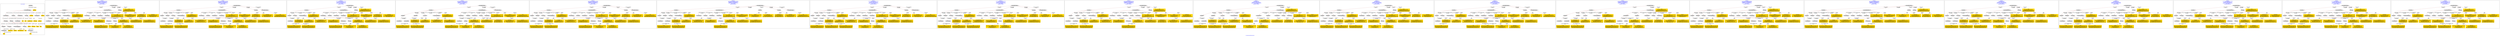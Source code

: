 digraph n0 {
fontcolor="blue"
remincross="true"
label="s15-s-detroit-institute-of-art.json"
subgraph cluster_0 {
label="1-correct model"
n2[style="filled",color="white",fillcolor="lightgray",label="E12_Production1"];
n3[style="filled",color="white",fillcolor="lightgray",label="E21_Person1"];
n4[style="filled",color="white",fillcolor="lightgray",label="E55_Type1"];
n5[style="filled",color="white",fillcolor="lightgray",label="E52_Time-Span3"];
n6[style="filled",color="white",fillcolor="lightgray",label="E69_Death1"];
n7[style="filled",color="white",fillcolor="lightgray",label="E74_Group1"];
n8[style="filled",color="white",fillcolor="lightgray",label="E82_Actor_Appellation1"];
n9[style="filled",color="white",fillcolor="lightgray",label="E67_Birth1"];
n10[shape="plaintext",style="filled",fillcolor="gold",label="artist_uri"];
n11[style="filled",color="white",fillcolor="lightgray",label="E22_Man-Made_Object1"];
n12[style="filled",color="white",fillcolor="lightgray",label="E35_Title1"];
n13[style="filled",color="white",fillcolor="lightgray",label="E8_Acquisition1"];
n14[style="filled",color="white",fillcolor="lightgray",label="E55_Type2"];
n15[shape="plaintext",style="filled",fillcolor="gold",label="provenance"];
n16[style="filled",color="white",fillcolor="lightgray",label="E54_Dimension1"];
n17[shape="plaintext",style="filled",fillcolor="gold",label="object_uri"];
n18[shape="plaintext",style="filled",fillcolor="gold",label="title"];
n19[style="filled",color="white",fillcolor="lightgray",label="E38_Image1"];
n20[shape="plaintext",style="filled",fillcolor="gold",label="imageURL"];
n21[style="filled",color="white",fillcolor="lightgray",label="E52_Time-Span1"];
n22[shape="plaintext",style="filled",fillcolor="gold",label="birth"];
n23[style="filled",color="white",fillcolor="lightgray",label="E52_Time-Span2"];
n24[shape="plaintext",style="filled",fillcolor="gold",label="death"];
n25[shape="plaintext",style="filled",fillcolor="gold",label="date"];
n26[shape="plaintext",style="filled",fillcolor="gold",label="dimensions"];
n27[shape="plaintext",style="filled",fillcolor="gold",label="medium_URI"];
n28[shape="plaintext",style="filled",fillcolor="gold",label="medium"];
n29[shape="plaintext",style="filled",fillcolor="gold",label="classification_URI"];
n30[shape="plaintext",style="filled",fillcolor="gold",label="classification"];
n31[shape="plaintext",style="filled",fillcolor="gold",label="nationality_URI"];
n32[shape="plaintext",style="filled",fillcolor="gold",label="nationality"];
n33[shape="plaintext",style="filled",fillcolor="gold",label="artist_appellation_uri"];
n34[shape="plaintext",style="filled",fillcolor="gold",label="name"];
n35[shape="plaintext",style="filled",fillcolor="gold",label="credit"];
}
subgraph cluster_1 {
label="candidate 0\nlink coherence:0.8787878787878788\nnode coherence:0.9354838709677419\nconfidence:0.4578064663846731\nmapping score:0.5107264087471013\ncost:32.99928\n-precision:0.73-recall:0.73"
n37[style="filled",color="white",fillcolor="lightgray",label="E12_Production1"];
n38[style="filled",color="white",fillcolor="lightgray",label="E52_Time-Span2"];
n39[style="filled",color="white",fillcolor="lightgray",label="E55_Type1"];
n40[style="filled",color="white",fillcolor="lightgray",label="E21_Person1"];
n41[style="filled",color="white",fillcolor="lightgray",label="E67_Birth1"];
n42[style="filled",color="white",fillcolor="lightgray",label="E69_Death1"];
n43[style="filled",color="white",fillcolor="lightgray",label="E74_Group1"];
n44[style="filled",color="white",fillcolor="lightgray",label="E82_Actor_Appellation1"];
n45[style="filled",color="white",fillcolor="lightgray",label="E22_Man-Made_Object1"];
n46[style="filled",color="white",fillcolor="lightgray",label="E38_Image1"];
n47[style="filled",color="white",fillcolor="lightgray",label="E54_Dimension1"];
n48[style="filled",color="white",fillcolor="lightgray",label="E8_Acquisition1"];
n49[style="filled",color="white",fillcolor="lightgray",label="E33_Linguistic_Object2"];
n50[style="filled",color="white",fillcolor="lightgray",label="E55_Type2"];
n51[style="filled",color="white",fillcolor="lightgray",label="E52_Time-Span1"];
n52[style="filled",color="white",fillcolor="lightgray",label="E52_Time-Span3"];
n53[shape="plaintext",style="filled",fillcolor="gold",label="date\n[E52_Time-Span,P82_at_some_time_within,0.39]\n[E52_Time-Span,P82a_begin_of_the_begin,0.389]\n[E52_Time-Span,P82b_end_of_the_end,0.153]\n[E33_Linguistic_Object,P3_has_note,0.068]"];
n54[shape="plaintext",style="filled",fillcolor="gold",label="dimensions\n[E54_Dimension,P3_has_note,0.655]\n[E22_Man-Made_Object,classLink,0.137]\n[E22_Man-Made_Object,P3_has_note,0.112]\n[E34_Inscription,P3_has_note,0.096]"];
n55[shape="plaintext",style="filled",fillcolor="gold",label="artist_appellation_uri\n[E82_Actor_Appellation,classLink,0.899]\n[E21_Person,classLink,0.079]\n[E30_Right,P3_has_note,0.015]\n[E22_Man-Made_Object,P3_has_note,0.008]"];
n56[shape="plaintext",style="filled",fillcolor="gold",label="birth\n[E52_Time-Span,P82a_begin_of_the_begin,0.507]\n[E52_Time-Span,P82_at_some_time_within,0.343]\n[E33_Linguistic_Object,P3_has_note,0.078]\n[E52_Time-Span,P82b_end_of_the_end,0.073]"];
n57[shape="plaintext",style="filled",fillcolor="gold",label="nationality_URI\n[E74_Group,classLink,0.646]\n[E55_Type,classLink,0.213]\n[E57_Material,classLink,0.113]\n[E74_Group,label,0.029]"];
n58[shape="plaintext",style="filled",fillcolor="gold",label="medium\n[E29_Design_or_Procedure,P3_has_note,0.343]\n[E57_Material,label,0.285]\n[E55_Type,label,0.194]\n[E57_Material,classLink,0.178]"];
n59[shape="plaintext",style="filled",fillcolor="gold",label="classification_URI\n[E55_Type,classLink,0.627]\n[E74_Group,classLink,0.19]\n[E57_Material,classLink,0.172]\n[E31_Document,classLink,0.012]"];
n60[shape="plaintext",style="filled",fillcolor="gold",label="classification\n[E31_Document,classLink,0.325]\n[E55_Type,classLink,0.258]\n[E33_Linguistic_Object,P3_has_note,0.224]\n[E55_Type,label,0.193]"];
n61[shape="plaintext",style="filled",fillcolor="gold",label="title\n[E22_Man-Made_Object,P3_has_note,0.284]\n[E35_Title,label,0.267]\n[E73_Information_Object,P3_has_note,0.251]\n[E33_Linguistic_Object,P3_has_note,0.199]"];
n62[shape="plaintext",style="filled",fillcolor="gold",label="provenance\n[E33_Linguistic_Object,P3_has_note,0.275]\n[E8_Acquisition,P3_has_note,0.251]\n[E22_Man-Made_Object,P3_has_note,0.245]\n[E73_Information_Object,P3_has_note,0.229]"];
n63[shape="plaintext",style="filled",fillcolor="gold",label="credit\n[E30_Right,P3_has_note,0.467]\n[E8_Acquisition,P3_has_note,0.351]\n[E33_Linguistic_Object,P3_has_note,0.095]\n[E22_Man-Made_Object,P3_has_note,0.087]"];
n64[shape="plaintext",style="filled",fillcolor="gold",label="artist_uri\n[E21_Person,classLink,0.511]\n[E82_Actor_Appellation,classLink,0.359]\n[E30_Right,P3_has_note,0.092]\n[E8_Acquisition,P3_has_note,0.038]"];
n65[shape="plaintext",style="filled",fillcolor="gold",label="nationality\n[E74_Group,label,0.548]\n[E74_Group,classLink,0.279]\n[E8_Acquisition,P3_has_note,0.101]\n[E30_Right,P3_has_note,0.071]"];
n66[shape="plaintext",style="filled",fillcolor="gold",label="medium_URI\n[E55_Type,classLink,0.411]\n[E57_Material,classLink,0.409]\n[E74_Group,classLink,0.18]\n[E33_Linguistic_Object,P3_has_note,0.0]"];
n67[shape="plaintext",style="filled",fillcolor="gold",label="death\n[E52_Time-Span,P82b_end_of_the_end,0.44]\n[E52_Time-Span,P82_at_some_time_within,0.289]\n[E52_Time-Span,P82a_begin_of_the_begin,0.222]\n[E33_Linguistic_Object,P3_has_note,0.049]"];
n68[shape="plaintext",style="filled",fillcolor="gold",label="name\n[E82_Actor_Appellation,label,0.547]\n[E22_Man-Made_Object,classLink,0.172]\n[E30_Right,P3_has_note,0.161]\n[E22_Man-Made_Object,P3_has_note,0.12]"];
n69[shape="plaintext",style="filled",fillcolor="gold",label="object_uri\n[E22_Man-Made_Object,classLink,0.863]\n[E22_Man-Made_Object,P3_has_note,0.05]\n[E30_Right,P3_has_note,0.045]\n[E35_Title,label,0.042]"];
n70[shape="plaintext",style="filled",fillcolor="gold",label="imageURL\n[E38_Image,classLink,0.496]\n[E39_Actor,classLink,0.221]\n[E78_Collection,classLink,0.157]\n[E22_Man-Made_Object,classLink,0.126]"];
}
subgraph cluster_2 {
label="candidate 1\nlink coherence:0.8529411764705882\nnode coherence:0.9354838709677419\nconfidence:0.4578064663846731\nmapping score:0.5107264087471013\ncost:132.99928\n-precision:0.71-recall:0.73"
n72[style="filled",color="white",fillcolor="lightgray",label="E12_Production1"];
n73[style="filled",color="white",fillcolor="lightgray",label="E52_Time-Span2"];
n74[style="filled",color="white",fillcolor="lightgray",label="E55_Type1"];
n75[style="filled",color="white",fillcolor="lightgray",label="E21_Person1"];
n76[style="filled",color="white",fillcolor="lightgray",label="E67_Birth1"];
n77[style="filled",color="white",fillcolor="lightgray",label="E69_Death1"];
n78[style="filled",color="white",fillcolor="lightgray",label="E74_Group1"];
n79[style="filled",color="white",fillcolor="lightgray",label="E82_Actor_Appellation1"];
n80[style="filled",color="white",fillcolor="lightgray",label="E22_Man-Made_Object1"];
n81[style="filled",color="white",fillcolor="lightgray",label="E38_Image1"];
n82[style="filled",color="white",fillcolor="lightgray",label="E54_Dimension1"];
n83[style="filled",color="white",fillcolor="lightgray",label="E8_Acquisition1"];
n84[style="filled",color="white",fillcolor="lightgray",label="E33_Linguistic_Object2"];
n85[style="filled",color="white",fillcolor="lightgray",label="E55_Type2"];
n86[style="filled",color="white",fillcolor="lightgray",label="E52_Time-Span1"];
n87[style="filled",color="white",fillcolor="lightgray",label="E52_Time-Span3"];
n88[style="filled",color="white",fillcolor="lightgray",label="E33_Linguistic_Object1"];
n89[shape="plaintext",style="filled",fillcolor="gold",label="date\n[E52_Time-Span,P82_at_some_time_within,0.39]\n[E52_Time-Span,P82a_begin_of_the_begin,0.389]\n[E52_Time-Span,P82b_end_of_the_end,0.153]\n[E33_Linguistic_Object,P3_has_note,0.068]"];
n90[shape="plaintext",style="filled",fillcolor="gold",label="dimensions\n[E54_Dimension,P3_has_note,0.655]\n[E22_Man-Made_Object,classLink,0.137]\n[E22_Man-Made_Object,P3_has_note,0.112]\n[E34_Inscription,P3_has_note,0.096]"];
n91[shape="plaintext",style="filled",fillcolor="gold",label="artist_appellation_uri\n[E82_Actor_Appellation,classLink,0.899]\n[E21_Person,classLink,0.079]\n[E30_Right,P3_has_note,0.015]\n[E22_Man-Made_Object,P3_has_note,0.008]"];
n92[shape="plaintext",style="filled",fillcolor="gold",label="credit\n[E30_Right,P3_has_note,0.467]\n[E8_Acquisition,P3_has_note,0.351]\n[E33_Linguistic_Object,P3_has_note,0.095]\n[E22_Man-Made_Object,P3_has_note,0.087]"];
n93[shape="plaintext",style="filled",fillcolor="gold",label="birth\n[E52_Time-Span,P82a_begin_of_the_begin,0.507]\n[E52_Time-Span,P82_at_some_time_within,0.343]\n[E33_Linguistic_Object,P3_has_note,0.078]\n[E52_Time-Span,P82b_end_of_the_end,0.073]"];
n94[shape="plaintext",style="filled",fillcolor="gold",label="nationality_URI\n[E74_Group,classLink,0.646]\n[E55_Type,classLink,0.213]\n[E57_Material,classLink,0.113]\n[E74_Group,label,0.029]"];
n95[shape="plaintext",style="filled",fillcolor="gold",label="medium\n[E29_Design_or_Procedure,P3_has_note,0.343]\n[E57_Material,label,0.285]\n[E55_Type,label,0.194]\n[E57_Material,classLink,0.178]"];
n96[shape="plaintext",style="filled",fillcolor="gold",label="classification_URI\n[E55_Type,classLink,0.627]\n[E74_Group,classLink,0.19]\n[E57_Material,classLink,0.172]\n[E31_Document,classLink,0.012]"];
n97[shape="plaintext",style="filled",fillcolor="gold",label="classification\n[E31_Document,classLink,0.325]\n[E55_Type,classLink,0.258]\n[E33_Linguistic_Object,P3_has_note,0.224]\n[E55_Type,label,0.193]"];
n98[shape="plaintext",style="filled",fillcolor="gold",label="title\n[E22_Man-Made_Object,P3_has_note,0.284]\n[E35_Title,label,0.267]\n[E73_Information_Object,P3_has_note,0.251]\n[E33_Linguistic_Object,P3_has_note,0.199]"];
n99[shape="plaintext",style="filled",fillcolor="gold",label="provenance\n[E33_Linguistic_Object,P3_has_note,0.275]\n[E8_Acquisition,P3_has_note,0.251]\n[E22_Man-Made_Object,P3_has_note,0.245]\n[E73_Information_Object,P3_has_note,0.229]"];
n100[shape="plaintext",style="filled",fillcolor="gold",label="artist_uri\n[E21_Person,classLink,0.511]\n[E82_Actor_Appellation,classLink,0.359]\n[E30_Right,P3_has_note,0.092]\n[E8_Acquisition,P3_has_note,0.038]"];
n101[shape="plaintext",style="filled",fillcolor="gold",label="nationality\n[E74_Group,label,0.548]\n[E74_Group,classLink,0.279]\n[E8_Acquisition,P3_has_note,0.101]\n[E30_Right,P3_has_note,0.071]"];
n102[shape="plaintext",style="filled",fillcolor="gold",label="medium_URI\n[E55_Type,classLink,0.411]\n[E57_Material,classLink,0.409]\n[E74_Group,classLink,0.18]\n[E33_Linguistic_Object,P3_has_note,0.0]"];
n103[shape="plaintext",style="filled",fillcolor="gold",label="death\n[E52_Time-Span,P82b_end_of_the_end,0.44]\n[E52_Time-Span,P82_at_some_time_within,0.289]\n[E52_Time-Span,P82a_begin_of_the_begin,0.222]\n[E33_Linguistic_Object,P3_has_note,0.049]"];
n104[shape="plaintext",style="filled",fillcolor="gold",label="name\n[E82_Actor_Appellation,label,0.547]\n[E22_Man-Made_Object,classLink,0.172]\n[E30_Right,P3_has_note,0.161]\n[E22_Man-Made_Object,P3_has_note,0.12]"];
n105[shape="plaintext",style="filled",fillcolor="gold",label="object_uri\n[E22_Man-Made_Object,classLink,0.863]\n[E22_Man-Made_Object,P3_has_note,0.05]\n[E30_Right,P3_has_note,0.045]\n[E35_Title,label,0.042]"];
n106[shape="plaintext",style="filled",fillcolor="gold",label="imageURL\n[E38_Image,classLink,0.496]\n[E39_Actor,classLink,0.221]\n[E78_Collection,classLink,0.157]\n[E22_Man-Made_Object,classLink,0.126]"];
}
subgraph cluster_3 {
label="candidate 10\nlink coherence:0.8387096774193549\nnode coherence:0.9\nconfidence:0.46620020580619026\nmapping score:0.5109556241576191\ncost:129.99937\n-precision:0.74-recall:0.7"
n108[style="filled",color="white",fillcolor="lightgray",label="E12_Production1"];
n109[style="filled",color="white",fillcolor="lightgray",label="E52_Time-Span2"];
n110[style="filled",color="white",fillcolor="lightgray",label="E55_Type1"];
n111[style="filled",color="white",fillcolor="lightgray",label="E21_Person1"];
n112[style="filled",color="white",fillcolor="lightgray",label="E67_Birth1"];
n113[style="filled",color="white",fillcolor="lightgray",label="E74_Group1"];
n114[style="filled",color="white",fillcolor="lightgray",label="E82_Actor_Appellation1"];
n115[style="filled",color="white",fillcolor="lightgray",label="E22_Man-Made_Object1"];
n116[style="filled",color="white",fillcolor="lightgray",label="E38_Image1"];
n117[style="filled",color="white",fillcolor="lightgray",label="E54_Dimension1"];
n118[style="filled",color="white",fillcolor="lightgray",label="E8_Acquisition1"];
n119[style="filled",color="white",fillcolor="lightgray",label="E33_Linguistic_Object2"];
n120[style="filled",color="white",fillcolor="lightgray",label="E55_Type2"];
n121[style="filled",color="white",fillcolor="lightgray",label="E52_Time-Span1"];
n122[shape="plaintext",style="filled",fillcolor="gold",label="dimensions\n[E54_Dimension,P3_has_note,0.655]\n[E22_Man-Made_Object,classLink,0.137]\n[E22_Man-Made_Object,P3_has_note,0.112]\n[E34_Inscription,P3_has_note,0.096]"];
n123[shape="plaintext",style="filled",fillcolor="gold",label="artist_appellation_uri\n[E82_Actor_Appellation,classLink,0.899]\n[E21_Person,classLink,0.079]\n[E30_Right,P3_has_note,0.015]\n[E22_Man-Made_Object,P3_has_note,0.008]"];
n124[shape="plaintext",style="filled",fillcolor="gold",label="birth\n[E52_Time-Span,P82a_begin_of_the_begin,0.507]\n[E52_Time-Span,P82_at_some_time_within,0.343]\n[E33_Linguistic_Object,P3_has_note,0.078]\n[E52_Time-Span,P82b_end_of_the_end,0.073]"];
n125[shape="plaintext",style="filled",fillcolor="gold",label="nationality_URI\n[E74_Group,classLink,0.646]\n[E55_Type,classLink,0.213]\n[E57_Material,classLink,0.113]\n[E74_Group,label,0.029]"];
n126[shape="plaintext",style="filled",fillcolor="gold",label="medium\n[E29_Design_or_Procedure,P3_has_note,0.343]\n[E57_Material,label,0.285]\n[E55_Type,label,0.194]\n[E57_Material,classLink,0.178]"];
n127[shape="plaintext",style="filled",fillcolor="gold",label="classification_URI\n[E55_Type,classLink,0.627]\n[E74_Group,classLink,0.19]\n[E57_Material,classLink,0.172]\n[E31_Document,classLink,0.012]"];
n128[shape="plaintext",style="filled",fillcolor="gold",label="classification\n[E31_Document,classLink,0.325]\n[E55_Type,classLink,0.258]\n[E33_Linguistic_Object,P3_has_note,0.224]\n[E55_Type,label,0.193]"];
n129[shape="plaintext",style="filled",fillcolor="gold",label="title\n[E22_Man-Made_Object,P3_has_note,0.284]\n[E35_Title,label,0.267]\n[E73_Information_Object,P3_has_note,0.251]\n[E33_Linguistic_Object,P3_has_note,0.199]"];
n130[shape="plaintext",style="filled",fillcolor="gold",label="provenance\n[E33_Linguistic_Object,P3_has_note,0.275]\n[E8_Acquisition,P3_has_note,0.251]\n[E22_Man-Made_Object,P3_has_note,0.245]\n[E73_Information_Object,P3_has_note,0.229]"];
n131[shape="plaintext",style="filled",fillcolor="gold",label="credit\n[E30_Right,P3_has_note,0.467]\n[E8_Acquisition,P3_has_note,0.351]\n[E33_Linguistic_Object,P3_has_note,0.095]\n[E22_Man-Made_Object,P3_has_note,0.087]"];
n132[shape="plaintext",style="filled",fillcolor="gold",label="artist_uri\n[E21_Person,classLink,0.511]\n[E82_Actor_Appellation,classLink,0.359]\n[E30_Right,P3_has_note,0.092]\n[E8_Acquisition,P3_has_note,0.038]"];
n133[shape="plaintext",style="filled",fillcolor="gold",label="nationality\n[E74_Group,label,0.548]\n[E74_Group,classLink,0.279]\n[E8_Acquisition,P3_has_note,0.101]\n[E30_Right,P3_has_note,0.071]"];
n134[shape="plaintext",style="filled",fillcolor="gold",label="medium_URI\n[E55_Type,classLink,0.411]\n[E57_Material,classLink,0.409]\n[E74_Group,classLink,0.18]\n[E33_Linguistic_Object,P3_has_note,0.0]"];
n135[shape="plaintext",style="filled",fillcolor="gold",label="date\n[E52_Time-Span,P82_at_some_time_within,0.39]\n[E52_Time-Span,P82a_begin_of_the_begin,0.389]\n[E52_Time-Span,P82b_end_of_the_end,0.153]\n[E33_Linguistic_Object,P3_has_note,0.068]"];
n136[shape="plaintext",style="filled",fillcolor="gold",label="name\n[E82_Actor_Appellation,label,0.547]\n[E22_Man-Made_Object,classLink,0.172]\n[E30_Right,P3_has_note,0.161]\n[E22_Man-Made_Object,P3_has_note,0.12]"];
n137[shape="plaintext",style="filled",fillcolor="gold",label="object_uri\n[E22_Man-Made_Object,classLink,0.863]\n[E22_Man-Made_Object,P3_has_note,0.05]\n[E30_Right,P3_has_note,0.045]\n[E35_Title,label,0.042]"];
n138[shape="plaintext",style="filled",fillcolor="gold",label="imageURL\n[E38_Image,classLink,0.496]\n[E39_Actor,classLink,0.221]\n[E78_Collection,classLink,0.157]\n[E22_Man-Made_Object,classLink,0.126]"];
n139[shape="plaintext",style="filled",fillcolor="gold",label="death\n[E52_Time-Span,P82b_end_of_the_end,0.44]\n[E52_Time-Span,P82_at_some_time_within,0.289]\n[E52_Time-Span,P82a_begin_of_the_begin,0.222]\n[E33_Linguistic_Object,P3_has_note,0.049]"];
}
subgraph cluster_4 {
label="candidate 11\nlink coherence:0.8235294117647058\nnode coherence:0.9354838709677419\nconfidence:0.4578064663846731\nmapping score:0.5107264087471013\ncost:132.99928\n-precision:0.74-recall:0.76"
n141[style="filled",color="white",fillcolor="lightgray",label="E12_Production1"];
n142[style="filled",color="white",fillcolor="lightgray",label="E52_Time-Span2"];
n143[style="filled",color="white",fillcolor="lightgray",label="E55_Type1"];
n144[style="filled",color="white",fillcolor="lightgray",label="E21_Person1"];
n145[style="filled",color="white",fillcolor="lightgray",label="E67_Birth1"];
n146[style="filled",color="white",fillcolor="lightgray",label="E69_Death1"];
n147[style="filled",color="white",fillcolor="lightgray",label="E74_Group1"];
n148[style="filled",color="white",fillcolor="lightgray",label="E82_Actor_Appellation1"];
n149[style="filled",color="white",fillcolor="lightgray",label="E22_Man-Made_Object1"];
n150[style="filled",color="white",fillcolor="lightgray",label="E38_Image1"];
n151[style="filled",color="white",fillcolor="lightgray",label="E54_Dimension1"];
n152[style="filled",color="white",fillcolor="lightgray",label="E55_Type2"];
n153[style="filled",color="white",fillcolor="lightgray",label="E8_Acquisition1"];
n154[style="filled",color="white",fillcolor="lightgray",label="E33_Linguistic_Object1"];
n155[style="filled",color="white",fillcolor="lightgray",label="E52_Time-Span1"];
n156[style="filled",color="white",fillcolor="lightgray",label="E52_Time-Span3"];
n157[style="filled",color="white",fillcolor="lightgray",label="E33_Linguistic_Object2"];
n158[shape="plaintext",style="filled",fillcolor="gold",label="date\n[E52_Time-Span,P82_at_some_time_within,0.39]\n[E52_Time-Span,P82a_begin_of_the_begin,0.389]\n[E52_Time-Span,P82b_end_of_the_end,0.153]\n[E33_Linguistic_Object,P3_has_note,0.068]"];
n159[shape="plaintext",style="filled",fillcolor="gold",label="dimensions\n[E54_Dimension,P3_has_note,0.655]\n[E22_Man-Made_Object,classLink,0.137]\n[E22_Man-Made_Object,P3_has_note,0.112]\n[E34_Inscription,P3_has_note,0.096]"];
n160[shape="plaintext",style="filled",fillcolor="gold",label="artist_appellation_uri\n[E82_Actor_Appellation,classLink,0.899]\n[E21_Person,classLink,0.079]\n[E30_Right,P3_has_note,0.015]\n[E22_Man-Made_Object,P3_has_note,0.008]"];
n161[shape="plaintext",style="filled",fillcolor="gold",label="birth\n[E52_Time-Span,P82a_begin_of_the_begin,0.507]\n[E52_Time-Span,P82_at_some_time_within,0.343]\n[E33_Linguistic_Object,P3_has_note,0.078]\n[E52_Time-Span,P82b_end_of_the_end,0.073]"];
n162[shape="plaintext",style="filled",fillcolor="gold",label="nationality_URI\n[E74_Group,classLink,0.646]\n[E55_Type,classLink,0.213]\n[E57_Material,classLink,0.113]\n[E74_Group,label,0.029]"];
n163[shape="plaintext",style="filled",fillcolor="gold",label="medium\n[E29_Design_or_Procedure,P3_has_note,0.343]\n[E57_Material,label,0.285]\n[E55_Type,label,0.194]\n[E57_Material,classLink,0.178]"];
n164[shape="plaintext",style="filled",fillcolor="gold",label="classification_URI\n[E55_Type,classLink,0.627]\n[E74_Group,classLink,0.19]\n[E57_Material,classLink,0.172]\n[E31_Document,classLink,0.012]"];
n165[shape="plaintext",style="filled",fillcolor="gold",label="classification\n[E31_Document,classLink,0.325]\n[E55_Type,classLink,0.258]\n[E33_Linguistic_Object,P3_has_note,0.224]\n[E55_Type,label,0.193]"];
n166[shape="plaintext",style="filled",fillcolor="gold",label="title\n[E22_Man-Made_Object,P3_has_note,0.284]\n[E35_Title,label,0.267]\n[E73_Information_Object,P3_has_note,0.251]\n[E33_Linguistic_Object,P3_has_note,0.199]"];
n167[shape="plaintext",style="filled",fillcolor="gold",label="provenance\n[E33_Linguistic_Object,P3_has_note,0.275]\n[E8_Acquisition,P3_has_note,0.251]\n[E22_Man-Made_Object,P3_has_note,0.245]\n[E73_Information_Object,P3_has_note,0.229]"];
n168[shape="plaintext",style="filled",fillcolor="gold",label="credit\n[E30_Right,P3_has_note,0.467]\n[E8_Acquisition,P3_has_note,0.351]\n[E33_Linguistic_Object,P3_has_note,0.095]\n[E22_Man-Made_Object,P3_has_note,0.087]"];
n169[shape="plaintext",style="filled",fillcolor="gold",label="artist_uri\n[E21_Person,classLink,0.511]\n[E82_Actor_Appellation,classLink,0.359]\n[E30_Right,P3_has_note,0.092]\n[E8_Acquisition,P3_has_note,0.038]"];
n170[shape="plaintext",style="filled",fillcolor="gold",label="nationality\n[E74_Group,label,0.548]\n[E74_Group,classLink,0.279]\n[E8_Acquisition,P3_has_note,0.101]\n[E30_Right,P3_has_note,0.071]"];
n171[shape="plaintext",style="filled",fillcolor="gold",label="medium_URI\n[E55_Type,classLink,0.411]\n[E57_Material,classLink,0.409]\n[E74_Group,classLink,0.18]\n[E33_Linguistic_Object,P3_has_note,0.0]"];
n172[shape="plaintext",style="filled",fillcolor="gold",label="death\n[E52_Time-Span,P82b_end_of_the_end,0.44]\n[E52_Time-Span,P82_at_some_time_within,0.289]\n[E52_Time-Span,P82a_begin_of_the_begin,0.222]\n[E33_Linguistic_Object,P3_has_note,0.049]"];
n173[shape="plaintext",style="filled",fillcolor="gold",label="name\n[E82_Actor_Appellation,label,0.547]\n[E22_Man-Made_Object,classLink,0.172]\n[E30_Right,P3_has_note,0.161]\n[E22_Man-Made_Object,P3_has_note,0.12]"];
n174[shape="plaintext",style="filled",fillcolor="gold",label="object_uri\n[E22_Man-Made_Object,classLink,0.863]\n[E22_Man-Made_Object,P3_has_note,0.05]\n[E30_Right,P3_has_note,0.045]\n[E35_Title,label,0.042]"];
n175[shape="plaintext",style="filled",fillcolor="gold",label="imageURL\n[E38_Image,classLink,0.496]\n[E39_Actor,classLink,0.221]\n[E78_Collection,classLink,0.157]\n[E22_Man-Made_Object,classLink,0.126]"];
}
subgraph cluster_5 {
label="candidate 12\nlink coherence:0.8235294117647058\nnode coherence:0.9354838709677419\nconfidence:0.4578064663846731\nmapping score:0.5107264087471013\ncost:132.9993\n-precision:0.71-recall:0.73"
n177[style="filled",color="white",fillcolor="lightgray",label="E12_Production1"];
n178[style="filled",color="white",fillcolor="lightgray",label="E52_Time-Span2"];
n179[style="filled",color="white",fillcolor="lightgray",label="E55_Type1"];
n180[style="filled",color="white",fillcolor="lightgray",label="E21_Person1"];
n181[style="filled",color="white",fillcolor="lightgray",label="E67_Birth1"];
n182[style="filled",color="white",fillcolor="lightgray",label="E69_Death1"];
n183[style="filled",color="white",fillcolor="lightgray",label="E74_Group1"];
n184[style="filled",color="white",fillcolor="lightgray",label="E82_Actor_Appellation1"];
n185[style="filled",color="white",fillcolor="lightgray",label="E22_Man-Made_Object1"];
n186[style="filled",color="white",fillcolor="lightgray",label="E38_Image1"];
n187[style="filled",color="white",fillcolor="lightgray",label="E54_Dimension1"];
n188[style="filled",color="white",fillcolor="lightgray",label="E8_Acquisition1"];
n189[style="filled",color="white",fillcolor="lightgray",label="E33_Linguistic_Object1"];
n190[style="filled",color="white",fillcolor="lightgray",label="E55_Type2"];
n191[style="filled",color="white",fillcolor="lightgray",label="E52_Time-Span1"];
n192[style="filled",color="white",fillcolor="lightgray",label="E52_Time-Span3"];
n193[style="filled",color="white",fillcolor="lightgray",label="E33_Linguistic_Object2"];
n194[shape="plaintext",style="filled",fillcolor="gold",label="date\n[E52_Time-Span,P82_at_some_time_within,0.39]\n[E52_Time-Span,P82a_begin_of_the_begin,0.389]\n[E52_Time-Span,P82b_end_of_the_end,0.153]\n[E33_Linguistic_Object,P3_has_note,0.068]"];
n195[shape="plaintext",style="filled",fillcolor="gold",label="dimensions\n[E54_Dimension,P3_has_note,0.655]\n[E22_Man-Made_Object,classLink,0.137]\n[E22_Man-Made_Object,P3_has_note,0.112]\n[E34_Inscription,P3_has_note,0.096]"];
n196[shape="plaintext",style="filled",fillcolor="gold",label="artist_appellation_uri\n[E82_Actor_Appellation,classLink,0.899]\n[E21_Person,classLink,0.079]\n[E30_Right,P3_has_note,0.015]\n[E22_Man-Made_Object,P3_has_note,0.008]"];
n197[shape="plaintext",style="filled",fillcolor="gold",label="birth\n[E52_Time-Span,P82a_begin_of_the_begin,0.507]\n[E52_Time-Span,P82_at_some_time_within,0.343]\n[E33_Linguistic_Object,P3_has_note,0.078]\n[E52_Time-Span,P82b_end_of_the_end,0.073]"];
n198[shape="plaintext",style="filled",fillcolor="gold",label="nationality_URI\n[E74_Group,classLink,0.646]\n[E55_Type,classLink,0.213]\n[E57_Material,classLink,0.113]\n[E74_Group,label,0.029]"];
n199[shape="plaintext",style="filled",fillcolor="gold",label="medium\n[E29_Design_or_Procedure,P3_has_note,0.343]\n[E57_Material,label,0.285]\n[E55_Type,label,0.194]\n[E57_Material,classLink,0.178]"];
n200[shape="plaintext",style="filled",fillcolor="gold",label="classification_URI\n[E55_Type,classLink,0.627]\n[E74_Group,classLink,0.19]\n[E57_Material,classLink,0.172]\n[E31_Document,classLink,0.012]"];
n201[shape="plaintext",style="filled",fillcolor="gold",label="classification\n[E31_Document,classLink,0.325]\n[E55_Type,classLink,0.258]\n[E33_Linguistic_Object,P3_has_note,0.224]\n[E55_Type,label,0.193]"];
n202[shape="plaintext",style="filled",fillcolor="gold",label="title\n[E22_Man-Made_Object,P3_has_note,0.284]\n[E35_Title,label,0.267]\n[E73_Information_Object,P3_has_note,0.251]\n[E33_Linguistic_Object,P3_has_note,0.199]"];
n203[shape="plaintext",style="filled",fillcolor="gold",label="provenance\n[E33_Linguistic_Object,P3_has_note,0.275]\n[E8_Acquisition,P3_has_note,0.251]\n[E22_Man-Made_Object,P3_has_note,0.245]\n[E73_Information_Object,P3_has_note,0.229]"];
n204[shape="plaintext",style="filled",fillcolor="gold",label="credit\n[E30_Right,P3_has_note,0.467]\n[E8_Acquisition,P3_has_note,0.351]\n[E33_Linguistic_Object,P3_has_note,0.095]\n[E22_Man-Made_Object,P3_has_note,0.087]"];
n205[shape="plaintext",style="filled",fillcolor="gold",label="artist_uri\n[E21_Person,classLink,0.511]\n[E82_Actor_Appellation,classLink,0.359]\n[E30_Right,P3_has_note,0.092]\n[E8_Acquisition,P3_has_note,0.038]"];
n206[shape="plaintext",style="filled",fillcolor="gold",label="nationality\n[E74_Group,label,0.548]\n[E74_Group,classLink,0.279]\n[E8_Acquisition,P3_has_note,0.101]\n[E30_Right,P3_has_note,0.071]"];
n207[shape="plaintext",style="filled",fillcolor="gold",label="medium_URI\n[E55_Type,classLink,0.411]\n[E57_Material,classLink,0.409]\n[E74_Group,classLink,0.18]\n[E33_Linguistic_Object,P3_has_note,0.0]"];
n208[shape="plaintext",style="filled",fillcolor="gold",label="death\n[E52_Time-Span,P82b_end_of_the_end,0.44]\n[E52_Time-Span,P82_at_some_time_within,0.289]\n[E52_Time-Span,P82a_begin_of_the_begin,0.222]\n[E33_Linguistic_Object,P3_has_note,0.049]"];
n209[shape="plaintext",style="filled",fillcolor="gold",label="name\n[E82_Actor_Appellation,label,0.547]\n[E22_Man-Made_Object,classLink,0.172]\n[E30_Right,P3_has_note,0.161]\n[E22_Man-Made_Object,P3_has_note,0.12]"];
n210[shape="plaintext",style="filled",fillcolor="gold",label="object_uri\n[E22_Man-Made_Object,classLink,0.863]\n[E22_Man-Made_Object,P3_has_note,0.05]\n[E30_Right,P3_has_note,0.045]\n[E35_Title,label,0.042]"];
n211[shape="plaintext",style="filled",fillcolor="gold",label="imageURL\n[E38_Image,classLink,0.496]\n[E39_Actor,classLink,0.221]\n[E78_Collection,classLink,0.157]\n[E22_Man-Made_Object,classLink,0.126]"];
}
subgraph cluster_6 {
label="candidate 13\nlink coherence:0.8235294117647058\nnode coherence:0.9354838709677419\nconfidence:0.4578064663846731\nmapping score:0.5107264087471013\ncost:132.99934\n-precision:0.68-recall:0.7"
n213[style="filled",color="white",fillcolor="lightgray",label="E12_Production1"];
n214[style="filled",color="white",fillcolor="lightgray",label="E52_Time-Span2"];
n215[style="filled",color="white",fillcolor="lightgray",label="E21_Person1"];
n216[style="filled",color="white",fillcolor="lightgray",label="E67_Birth1"];
n217[style="filled",color="white",fillcolor="lightgray",label="E69_Death1"];
n218[style="filled",color="white",fillcolor="lightgray",label="E74_Group1"];
n219[style="filled",color="white",fillcolor="lightgray",label="E82_Actor_Appellation1"];
n220[style="filled",color="white",fillcolor="lightgray",label="E22_Man-Made_Object1"];
n221[style="filled",color="white",fillcolor="lightgray",label="E38_Image1"];
n222[style="filled",color="white",fillcolor="lightgray",label="E54_Dimension1"];
n223[style="filled",color="white",fillcolor="lightgray",label="E8_Acquisition1"];
n224[style="filled",color="white",fillcolor="lightgray",label="E33_Linguistic_Object2"];
n225[style="filled",color="white",fillcolor="lightgray",label="E55_Type1"];
n226[style="filled",color="white",fillcolor="lightgray",label="E55_Type2"];
n227[style="filled",color="white",fillcolor="lightgray",label="E52_Time-Span1"];
n228[style="filled",color="white",fillcolor="lightgray",label="E52_Time-Span3"];
n229[style="filled",color="white",fillcolor="lightgray",label="E33_Linguistic_Object1"];
n230[shape="plaintext",style="filled",fillcolor="gold",label="date\n[E52_Time-Span,P82_at_some_time_within,0.39]\n[E52_Time-Span,P82a_begin_of_the_begin,0.389]\n[E52_Time-Span,P82b_end_of_the_end,0.153]\n[E33_Linguistic_Object,P3_has_note,0.068]"];
n231[shape="plaintext",style="filled",fillcolor="gold",label="dimensions\n[E54_Dimension,P3_has_note,0.655]\n[E22_Man-Made_Object,classLink,0.137]\n[E22_Man-Made_Object,P3_has_note,0.112]\n[E34_Inscription,P3_has_note,0.096]"];
n232[shape="plaintext",style="filled",fillcolor="gold",label="artist_appellation_uri\n[E82_Actor_Appellation,classLink,0.899]\n[E21_Person,classLink,0.079]\n[E30_Right,P3_has_note,0.015]\n[E22_Man-Made_Object,P3_has_note,0.008]"];
n233[shape="plaintext",style="filled",fillcolor="gold",label="credit\n[E30_Right,P3_has_note,0.467]\n[E8_Acquisition,P3_has_note,0.351]\n[E33_Linguistic_Object,P3_has_note,0.095]\n[E22_Man-Made_Object,P3_has_note,0.087]"];
n234[shape="plaintext",style="filled",fillcolor="gold",label="birth\n[E52_Time-Span,P82a_begin_of_the_begin,0.507]\n[E52_Time-Span,P82_at_some_time_within,0.343]\n[E33_Linguistic_Object,P3_has_note,0.078]\n[E52_Time-Span,P82b_end_of_the_end,0.073]"];
n235[shape="plaintext",style="filled",fillcolor="gold",label="nationality_URI\n[E74_Group,classLink,0.646]\n[E55_Type,classLink,0.213]\n[E57_Material,classLink,0.113]\n[E74_Group,label,0.029]"];
n236[shape="plaintext",style="filled",fillcolor="gold",label="medium\n[E29_Design_or_Procedure,P3_has_note,0.343]\n[E57_Material,label,0.285]\n[E55_Type,label,0.194]\n[E57_Material,classLink,0.178]"];
n237[shape="plaintext",style="filled",fillcolor="gold",label="classification_URI\n[E55_Type,classLink,0.627]\n[E74_Group,classLink,0.19]\n[E57_Material,classLink,0.172]\n[E31_Document,classLink,0.012]"];
n238[shape="plaintext",style="filled",fillcolor="gold",label="classification\n[E31_Document,classLink,0.325]\n[E55_Type,classLink,0.258]\n[E33_Linguistic_Object,P3_has_note,0.224]\n[E55_Type,label,0.193]"];
n239[shape="plaintext",style="filled",fillcolor="gold",label="title\n[E22_Man-Made_Object,P3_has_note,0.284]\n[E35_Title,label,0.267]\n[E73_Information_Object,P3_has_note,0.251]\n[E33_Linguistic_Object,P3_has_note,0.199]"];
n240[shape="plaintext",style="filled",fillcolor="gold",label="provenance\n[E33_Linguistic_Object,P3_has_note,0.275]\n[E8_Acquisition,P3_has_note,0.251]\n[E22_Man-Made_Object,P3_has_note,0.245]\n[E73_Information_Object,P3_has_note,0.229]"];
n241[shape="plaintext",style="filled",fillcolor="gold",label="artist_uri\n[E21_Person,classLink,0.511]\n[E82_Actor_Appellation,classLink,0.359]\n[E30_Right,P3_has_note,0.092]\n[E8_Acquisition,P3_has_note,0.038]"];
n242[shape="plaintext",style="filled",fillcolor="gold",label="nationality\n[E74_Group,label,0.548]\n[E74_Group,classLink,0.279]\n[E8_Acquisition,P3_has_note,0.101]\n[E30_Right,P3_has_note,0.071]"];
n243[shape="plaintext",style="filled",fillcolor="gold",label="medium_URI\n[E55_Type,classLink,0.411]\n[E57_Material,classLink,0.409]\n[E74_Group,classLink,0.18]\n[E33_Linguistic_Object,P3_has_note,0.0]"];
n244[shape="plaintext",style="filled",fillcolor="gold",label="death\n[E52_Time-Span,P82b_end_of_the_end,0.44]\n[E52_Time-Span,P82_at_some_time_within,0.289]\n[E52_Time-Span,P82a_begin_of_the_begin,0.222]\n[E33_Linguistic_Object,P3_has_note,0.049]"];
n245[shape="plaintext",style="filled",fillcolor="gold",label="name\n[E82_Actor_Appellation,label,0.547]\n[E22_Man-Made_Object,classLink,0.172]\n[E30_Right,P3_has_note,0.161]\n[E22_Man-Made_Object,P3_has_note,0.12]"];
n246[shape="plaintext",style="filled",fillcolor="gold",label="object_uri\n[E22_Man-Made_Object,classLink,0.863]\n[E22_Man-Made_Object,P3_has_note,0.05]\n[E30_Right,P3_has_note,0.045]\n[E35_Title,label,0.042]"];
n247[shape="plaintext",style="filled",fillcolor="gold",label="imageURL\n[E38_Image,classLink,0.496]\n[E39_Actor,classLink,0.221]\n[E78_Collection,classLink,0.157]\n[E22_Man-Made_Object,classLink,0.126]"];
}
subgraph cluster_7 {
label="candidate 14\nlink coherence:0.8181818181818182\nnode coherence:0.9\nconfidence:0.4668873818546461\nmapping score:0.5111846828404376\ncost:230.99934\n-precision:0.67-recall:0.67"
n249[style="filled",color="white",fillcolor="lightgray",label="E12_Production1"];
n250[style="filled",color="white",fillcolor="lightgray",label="E55_Type1"];
n251[style="filled",color="white",fillcolor="lightgray",label="E21_Person1"];
n252[style="filled",color="white",fillcolor="lightgray",label="E67_Birth1"];
n253[style="filled",color="white",fillcolor="lightgray",label="E69_Death1"];
n254[style="filled",color="white",fillcolor="lightgray",label="E74_Group1"];
n255[style="filled",color="white",fillcolor="lightgray",label="E82_Actor_Appellation1"];
n256[style="filled",color="white",fillcolor="lightgray",label="E22_Man-Made_Object1"];
n257[style="filled",color="white",fillcolor="lightgray",label="E38_Image1"];
n258[style="filled",color="white",fillcolor="lightgray",label="E54_Dimension1"];
n259[style="filled",color="white",fillcolor="lightgray",label="E8_Acquisition1"];
n260[style="filled",color="white",fillcolor="lightgray",label="E33_Linguistic_Object2"];
n261[style="filled",color="white",fillcolor="lightgray",label="E55_Type2"];
n262[style="filled",color="white",fillcolor="lightgray",label="E52_Time-Span1"];
n263[style="filled",color="white",fillcolor="lightgray",label="E52_Time-Span3"];
n264[style="filled",color="white",fillcolor="lightgray",label="E33_Linguistic_Object1"];
n265[shape="plaintext",style="filled",fillcolor="gold",label="date\n[E52_Time-Span,P82_at_some_time_within,0.39]\n[E52_Time-Span,P82a_begin_of_the_begin,0.389]\n[E52_Time-Span,P82b_end_of_the_end,0.153]\n[E33_Linguistic_Object,P3_has_note,0.068]"];
n266[shape="plaintext",style="filled",fillcolor="gold",label="dimensions\n[E54_Dimension,P3_has_note,0.655]\n[E22_Man-Made_Object,classLink,0.137]\n[E22_Man-Made_Object,P3_has_note,0.112]\n[E34_Inscription,P3_has_note,0.096]"];
n267[shape="plaintext",style="filled",fillcolor="gold",label="artist_appellation_uri\n[E82_Actor_Appellation,classLink,0.899]\n[E21_Person,classLink,0.079]\n[E30_Right,P3_has_note,0.015]\n[E22_Man-Made_Object,P3_has_note,0.008]"];
n268[shape="plaintext",style="filled",fillcolor="gold",label="credit\n[E30_Right,P3_has_note,0.467]\n[E8_Acquisition,P3_has_note,0.351]\n[E33_Linguistic_Object,P3_has_note,0.095]\n[E22_Man-Made_Object,P3_has_note,0.087]"];
n269[shape="plaintext",style="filled",fillcolor="gold",label="death\n[E52_Time-Span,P82b_end_of_the_end,0.44]\n[E52_Time-Span,P82_at_some_time_within,0.289]\n[E52_Time-Span,P82a_begin_of_the_begin,0.222]\n[E33_Linguistic_Object,P3_has_note,0.049]"];
n270[shape="plaintext",style="filled",fillcolor="gold",label="nationality_URI\n[E74_Group,classLink,0.646]\n[E55_Type,classLink,0.213]\n[E57_Material,classLink,0.113]\n[E74_Group,label,0.029]"];
n271[shape="plaintext",style="filled",fillcolor="gold",label="medium\n[E29_Design_or_Procedure,P3_has_note,0.343]\n[E57_Material,label,0.285]\n[E55_Type,label,0.194]\n[E57_Material,classLink,0.178]"];
n272[shape="plaintext",style="filled",fillcolor="gold",label="classification_URI\n[E55_Type,classLink,0.627]\n[E74_Group,classLink,0.19]\n[E57_Material,classLink,0.172]\n[E31_Document,classLink,0.012]"];
n273[shape="plaintext",style="filled",fillcolor="gold",label="classification\n[E31_Document,classLink,0.325]\n[E55_Type,classLink,0.258]\n[E33_Linguistic_Object,P3_has_note,0.224]\n[E55_Type,label,0.193]"];
n274[shape="plaintext",style="filled",fillcolor="gold",label="title\n[E22_Man-Made_Object,P3_has_note,0.284]\n[E35_Title,label,0.267]\n[E73_Information_Object,P3_has_note,0.251]\n[E33_Linguistic_Object,P3_has_note,0.199]"];
n275[shape="plaintext",style="filled",fillcolor="gold",label="provenance\n[E33_Linguistic_Object,P3_has_note,0.275]\n[E8_Acquisition,P3_has_note,0.251]\n[E22_Man-Made_Object,P3_has_note,0.245]\n[E73_Information_Object,P3_has_note,0.229]"];
n276[shape="plaintext",style="filled",fillcolor="gold",label="artist_uri\n[E21_Person,classLink,0.511]\n[E82_Actor_Appellation,classLink,0.359]\n[E30_Right,P3_has_note,0.092]\n[E8_Acquisition,P3_has_note,0.038]"];
n277[shape="plaintext",style="filled",fillcolor="gold",label="nationality\n[E74_Group,label,0.548]\n[E74_Group,classLink,0.279]\n[E8_Acquisition,P3_has_note,0.101]\n[E30_Right,P3_has_note,0.071]"];
n278[shape="plaintext",style="filled",fillcolor="gold",label="medium_URI\n[E55_Type,classLink,0.411]\n[E57_Material,classLink,0.409]\n[E74_Group,classLink,0.18]\n[E33_Linguistic_Object,P3_has_note,0.0]"];
n279[shape="plaintext",style="filled",fillcolor="gold",label="birth\n[E52_Time-Span,P82a_begin_of_the_begin,0.507]\n[E52_Time-Span,P82_at_some_time_within,0.343]\n[E33_Linguistic_Object,P3_has_note,0.078]\n[E52_Time-Span,P82b_end_of_the_end,0.073]"];
n280[shape="plaintext",style="filled",fillcolor="gold",label="name\n[E82_Actor_Appellation,label,0.547]\n[E22_Man-Made_Object,classLink,0.172]\n[E30_Right,P3_has_note,0.161]\n[E22_Man-Made_Object,P3_has_note,0.12]"];
n281[shape="plaintext",style="filled",fillcolor="gold",label="object_uri\n[E22_Man-Made_Object,classLink,0.863]\n[E22_Man-Made_Object,P3_has_note,0.05]\n[E30_Right,P3_has_note,0.045]\n[E35_Title,label,0.042]"];
n282[shape="plaintext",style="filled",fillcolor="gold",label="imageURL\n[E38_Image,classLink,0.496]\n[E39_Actor,classLink,0.221]\n[E78_Collection,classLink,0.157]\n[E22_Man-Made_Object,classLink,0.126]"];
}
subgraph cluster_8 {
label="candidate 15\nlink coherence:0.8181818181818182\nnode coherence:0.9\nconfidence:0.46620020580619026\nmapping score:0.5109556241576191\ncost:230.99934\n-precision:0.7-recall:0.7"
n284[style="filled",color="white",fillcolor="lightgray",label="E12_Production1"];
n285[style="filled",color="white",fillcolor="lightgray",label="E55_Type1"];
n286[style="filled",color="white",fillcolor="lightgray",label="E21_Person1"];
n287[style="filled",color="white",fillcolor="lightgray",label="E67_Birth1"];
n288[style="filled",color="white",fillcolor="lightgray",label="E69_Death1"];
n289[style="filled",color="white",fillcolor="lightgray",label="E74_Group1"];
n290[style="filled",color="white",fillcolor="lightgray",label="E82_Actor_Appellation1"];
n291[style="filled",color="white",fillcolor="lightgray",label="E22_Man-Made_Object1"];
n292[style="filled",color="white",fillcolor="lightgray",label="E38_Image1"];
n293[style="filled",color="white",fillcolor="lightgray",label="E54_Dimension1"];
n294[style="filled",color="white",fillcolor="lightgray",label="E8_Acquisition1"];
n295[style="filled",color="white",fillcolor="lightgray",label="E33_Linguistic_Object2"];
n296[style="filled",color="white",fillcolor="lightgray",label="E55_Type2"];
n297[style="filled",color="white",fillcolor="lightgray",label="E52_Time-Span1"];
n298[style="filled",color="white",fillcolor="lightgray",label="E52_Time-Span3"];
n299[style="filled",color="white",fillcolor="lightgray",label="E33_Linguistic_Object1"];
n300[shape="plaintext",style="filled",fillcolor="gold",label="date\n[E52_Time-Span,P82_at_some_time_within,0.39]\n[E52_Time-Span,P82a_begin_of_the_begin,0.389]\n[E52_Time-Span,P82b_end_of_the_end,0.153]\n[E33_Linguistic_Object,P3_has_note,0.068]"];
n301[shape="plaintext",style="filled",fillcolor="gold",label="dimensions\n[E54_Dimension,P3_has_note,0.655]\n[E22_Man-Made_Object,classLink,0.137]\n[E22_Man-Made_Object,P3_has_note,0.112]\n[E34_Inscription,P3_has_note,0.096]"];
n302[shape="plaintext",style="filled",fillcolor="gold",label="artist_appellation_uri\n[E82_Actor_Appellation,classLink,0.899]\n[E21_Person,classLink,0.079]\n[E30_Right,P3_has_note,0.015]\n[E22_Man-Made_Object,P3_has_note,0.008]"];
n303[shape="plaintext",style="filled",fillcolor="gold",label="credit\n[E30_Right,P3_has_note,0.467]\n[E8_Acquisition,P3_has_note,0.351]\n[E33_Linguistic_Object,P3_has_note,0.095]\n[E22_Man-Made_Object,P3_has_note,0.087]"];
n304[shape="plaintext",style="filled",fillcolor="gold",label="birth\n[E52_Time-Span,P82a_begin_of_the_begin,0.507]\n[E52_Time-Span,P82_at_some_time_within,0.343]\n[E33_Linguistic_Object,P3_has_note,0.078]\n[E52_Time-Span,P82b_end_of_the_end,0.073]"];
n305[shape="plaintext",style="filled",fillcolor="gold",label="nationality_URI\n[E74_Group,classLink,0.646]\n[E55_Type,classLink,0.213]\n[E57_Material,classLink,0.113]\n[E74_Group,label,0.029]"];
n306[shape="plaintext",style="filled",fillcolor="gold",label="medium\n[E29_Design_or_Procedure,P3_has_note,0.343]\n[E57_Material,label,0.285]\n[E55_Type,label,0.194]\n[E57_Material,classLink,0.178]"];
n307[shape="plaintext",style="filled",fillcolor="gold",label="classification_URI\n[E55_Type,classLink,0.627]\n[E74_Group,classLink,0.19]\n[E57_Material,classLink,0.172]\n[E31_Document,classLink,0.012]"];
n308[shape="plaintext",style="filled",fillcolor="gold",label="classification\n[E31_Document,classLink,0.325]\n[E55_Type,classLink,0.258]\n[E33_Linguistic_Object,P3_has_note,0.224]\n[E55_Type,label,0.193]"];
n309[shape="plaintext",style="filled",fillcolor="gold",label="title\n[E22_Man-Made_Object,P3_has_note,0.284]\n[E35_Title,label,0.267]\n[E73_Information_Object,P3_has_note,0.251]\n[E33_Linguistic_Object,P3_has_note,0.199]"];
n310[shape="plaintext",style="filled",fillcolor="gold",label="provenance\n[E33_Linguistic_Object,P3_has_note,0.275]\n[E8_Acquisition,P3_has_note,0.251]\n[E22_Man-Made_Object,P3_has_note,0.245]\n[E73_Information_Object,P3_has_note,0.229]"];
n311[shape="plaintext",style="filled",fillcolor="gold",label="artist_uri\n[E21_Person,classLink,0.511]\n[E82_Actor_Appellation,classLink,0.359]\n[E30_Right,P3_has_note,0.092]\n[E8_Acquisition,P3_has_note,0.038]"];
n312[shape="plaintext",style="filled",fillcolor="gold",label="nationality\n[E74_Group,label,0.548]\n[E74_Group,classLink,0.279]\n[E8_Acquisition,P3_has_note,0.101]\n[E30_Right,P3_has_note,0.071]"];
n313[shape="plaintext",style="filled",fillcolor="gold",label="medium_URI\n[E55_Type,classLink,0.411]\n[E57_Material,classLink,0.409]\n[E74_Group,classLink,0.18]\n[E33_Linguistic_Object,P3_has_note,0.0]"];
n314[shape="plaintext",style="filled",fillcolor="gold",label="name\n[E82_Actor_Appellation,label,0.547]\n[E22_Man-Made_Object,classLink,0.172]\n[E30_Right,P3_has_note,0.161]\n[E22_Man-Made_Object,P3_has_note,0.12]"];
n315[shape="plaintext",style="filled",fillcolor="gold",label="object_uri\n[E22_Man-Made_Object,classLink,0.863]\n[E22_Man-Made_Object,P3_has_note,0.05]\n[E30_Right,P3_has_note,0.045]\n[E35_Title,label,0.042]"];
n316[shape="plaintext",style="filled",fillcolor="gold",label="imageURL\n[E38_Image,classLink,0.496]\n[E39_Actor,classLink,0.221]\n[E78_Collection,classLink,0.157]\n[E22_Man-Made_Object,classLink,0.126]"];
n317[shape="plaintext",style="filled",fillcolor="gold",label="death\n[E52_Time-Span,P82b_end_of_the_end,0.44]\n[E52_Time-Span,P82_at_some_time_within,0.289]\n[E52_Time-Span,P82a_begin_of_the_begin,0.222]\n[E33_Linguistic_Object,P3_has_note,0.049]"];
}
subgraph cluster_9 {
label="candidate 16\nlink coherence:0.8181818181818182\nnode coherence:0.9354838709677419\nconfidence:0.4578064663846731\nmapping score:0.5107264087471013\ncost:32.99933\n-precision:0.73-recall:0.73"
n319[style="filled",color="white",fillcolor="lightgray",label="E12_Production1"];
n320[style="filled",color="white",fillcolor="lightgray",label="E52_Time-Span2"];
n321[style="filled",color="white",fillcolor="lightgray",label="E21_Person1"];
n322[style="filled",color="white",fillcolor="lightgray",label="E67_Birth1"];
n323[style="filled",color="white",fillcolor="lightgray",label="E69_Death1"];
n324[style="filled",color="white",fillcolor="lightgray",label="E74_Group1"];
n325[style="filled",color="white",fillcolor="lightgray",label="E82_Actor_Appellation1"];
n326[style="filled",color="white",fillcolor="lightgray",label="E22_Man-Made_Object1"];
n327[style="filled",color="white",fillcolor="lightgray",label="E38_Image1"];
n328[style="filled",color="white",fillcolor="lightgray",label="E54_Dimension1"];
n329[style="filled",color="white",fillcolor="lightgray",label="E55_Type2"];
n330[style="filled",color="white",fillcolor="lightgray",label="E8_Acquisition1"];
n331[style="filled",color="white",fillcolor="lightgray",label="E33_Linguistic_Object2"];
n332[style="filled",color="white",fillcolor="lightgray",label="E55_Type1"];
n333[style="filled",color="white",fillcolor="lightgray",label="E52_Time-Span1"];
n334[style="filled",color="white",fillcolor="lightgray",label="E52_Time-Span3"];
n335[shape="plaintext",style="filled",fillcolor="gold",label="date\n[E52_Time-Span,P82_at_some_time_within,0.39]\n[E52_Time-Span,P82a_begin_of_the_begin,0.389]\n[E52_Time-Span,P82b_end_of_the_end,0.153]\n[E33_Linguistic_Object,P3_has_note,0.068]"];
n336[shape="plaintext",style="filled",fillcolor="gold",label="dimensions\n[E54_Dimension,P3_has_note,0.655]\n[E22_Man-Made_Object,classLink,0.137]\n[E22_Man-Made_Object,P3_has_note,0.112]\n[E34_Inscription,P3_has_note,0.096]"];
n337[shape="plaintext",style="filled",fillcolor="gold",label="artist_appellation_uri\n[E82_Actor_Appellation,classLink,0.899]\n[E21_Person,classLink,0.079]\n[E30_Right,P3_has_note,0.015]\n[E22_Man-Made_Object,P3_has_note,0.008]"];
n338[shape="plaintext",style="filled",fillcolor="gold",label="birth\n[E52_Time-Span,P82a_begin_of_the_begin,0.507]\n[E52_Time-Span,P82_at_some_time_within,0.343]\n[E33_Linguistic_Object,P3_has_note,0.078]\n[E52_Time-Span,P82b_end_of_the_end,0.073]"];
n339[shape="plaintext",style="filled",fillcolor="gold",label="nationality_URI\n[E74_Group,classLink,0.646]\n[E55_Type,classLink,0.213]\n[E57_Material,classLink,0.113]\n[E74_Group,label,0.029]"];
n340[shape="plaintext",style="filled",fillcolor="gold",label="medium\n[E29_Design_or_Procedure,P3_has_note,0.343]\n[E57_Material,label,0.285]\n[E55_Type,label,0.194]\n[E57_Material,classLink,0.178]"];
n341[shape="plaintext",style="filled",fillcolor="gold",label="classification_URI\n[E55_Type,classLink,0.627]\n[E74_Group,classLink,0.19]\n[E57_Material,classLink,0.172]\n[E31_Document,classLink,0.012]"];
n342[shape="plaintext",style="filled",fillcolor="gold",label="classification\n[E31_Document,classLink,0.325]\n[E55_Type,classLink,0.258]\n[E33_Linguistic_Object,P3_has_note,0.224]\n[E55_Type,label,0.193]"];
n343[shape="plaintext",style="filled",fillcolor="gold",label="title\n[E22_Man-Made_Object,P3_has_note,0.284]\n[E35_Title,label,0.267]\n[E73_Information_Object,P3_has_note,0.251]\n[E33_Linguistic_Object,P3_has_note,0.199]"];
n344[shape="plaintext",style="filled",fillcolor="gold",label="provenance\n[E33_Linguistic_Object,P3_has_note,0.275]\n[E8_Acquisition,P3_has_note,0.251]\n[E22_Man-Made_Object,P3_has_note,0.245]\n[E73_Information_Object,P3_has_note,0.229]"];
n345[shape="plaintext",style="filled",fillcolor="gold",label="credit\n[E30_Right,P3_has_note,0.467]\n[E8_Acquisition,P3_has_note,0.351]\n[E33_Linguistic_Object,P3_has_note,0.095]\n[E22_Man-Made_Object,P3_has_note,0.087]"];
n346[shape="plaintext",style="filled",fillcolor="gold",label="artist_uri\n[E21_Person,classLink,0.511]\n[E82_Actor_Appellation,classLink,0.359]\n[E30_Right,P3_has_note,0.092]\n[E8_Acquisition,P3_has_note,0.038]"];
n347[shape="plaintext",style="filled",fillcolor="gold",label="nationality\n[E74_Group,label,0.548]\n[E74_Group,classLink,0.279]\n[E8_Acquisition,P3_has_note,0.101]\n[E30_Right,P3_has_note,0.071]"];
n348[shape="plaintext",style="filled",fillcolor="gold",label="medium_URI\n[E55_Type,classLink,0.411]\n[E57_Material,classLink,0.409]\n[E74_Group,classLink,0.18]\n[E33_Linguistic_Object,P3_has_note,0.0]"];
n349[shape="plaintext",style="filled",fillcolor="gold",label="death\n[E52_Time-Span,P82b_end_of_the_end,0.44]\n[E52_Time-Span,P82_at_some_time_within,0.289]\n[E52_Time-Span,P82a_begin_of_the_begin,0.222]\n[E33_Linguistic_Object,P3_has_note,0.049]"];
n350[shape="plaintext",style="filled",fillcolor="gold",label="name\n[E82_Actor_Appellation,label,0.547]\n[E22_Man-Made_Object,classLink,0.172]\n[E30_Right,P3_has_note,0.161]\n[E22_Man-Made_Object,P3_has_note,0.12]"];
n351[shape="plaintext",style="filled",fillcolor="gold",label="object_uri\n[E22_Man-Made_Object,classLink,0.863]\n[E22_Man-Made_Object,P3_has_note,0.05]\n[E30_Right,P3_has_note,0.045]\n[E35_Title,label,0.042]"];
n352[shape="plaintext",style="filled",fillcolor="gold",label="imageURL\n[E38_Image,classLink,0.496]\n[E39_Actor,classLink,0.221]\n[E78_Collection,classLink,0.157]\n[E22_Man-Made_Object,classLink,0.126]"];
}
subgraph cluster_10 {
label="candidate 17\nlink coherence:0.8125\nnode coherence:0.9\nconfidence:0.4668873818546461\nmapping score:0.5111846828404376\ncost:130.99934\n-precision:0.72-recall:0.7"
n354[style="filled",color="white",fillcolor="lightgray",label="E12_Production1"];
n355[style="filled",color="white",fillcolor="lightgray",label="E55_Type1"];
n356[style="filled",color="white",fillcolor="lightgray",label="E21_Person1"];
n357[style="filled",color="white",fillcolor="lightgray",label="E67_Birth1"];
n358[style="filled",color="white",fillcolor="lightgray",label="E69_Death1"];
n359[style="filled",color="white",fillcolor="lightgray",label="E74_Group1"];
n360[style="filled",color="white",fillcolor="lightgray",label="E82_Actor_Appellation1"];
n361[style="filled",color="white",fillcolor="lightgray",label="E22_Man-Made_Object1"];
n362[style="filled",color="white",fillcolor="lightgray",label="E38_Image1"];
n363[style="filled",color="white",fillcolor="lightgray",label="E54_Dimension1"];
n364[style="filled",color="white",fillcolor="lightgray",label="E55_Type2"];
n365[style="filled",color="white",fillcolor="lightgray",label="E8_Acquisition1"];
n366[style="filled",color="white",fillcolor="lightgray",label="E33_Linguistic_Object1"];
n367[style="filled",color="white",fillcolor="lightgray",label="E52_Time-Span1"];
n368[style="filled",color="white",fillcolor="lightgray",label="E52_Time-Span3"];
n369[shape="plaintext",style="filled",fillcolor="gold",label="date\n[E52_Time-Span,P82_at_some_time_within,0.39]\n[E52_Time-Span,P82a_begin_of_the_begin,0.389]\n[E52_Time-Span,P82b_end_of_the_end,0.153]\n[E33_Linguistic_Object,P3_has_note,0.068]"];
n370[shape="plaintext",style="filled",fillcolor="gold",label="dimensions\n[E54_Dimension,P3_has_note,0.655]\n[E22_Man-Made_Object,classLink,0.137]\n[E22_Man-Made_Object,P3_has_note,0.112]\n[E34_Inscription,P3_has_note,0.096]"];
n371[shape="plaintext",style="filled",fillcolor="gold",label="artist_appellation_uri\n[E82_Actor_Appellation,classLink,0.899]\n[E21_Person,classLink,0.079]\n[E30_Right,P3_has_note,0.015]\n[E22_Man-Made_Object,P3_has_note,0.008]"];
n372[shape="plaintext",style="filled",fillcolor="gold",label="credit\n[E30_Right,P3_has_note,0.467]\n[E8_Acquisition,P3_has_note,0.351]\n[E33_Linguistic_Object,P3_has_note,0.095]\n[E22_Man-Made_Object,P3_has_note,0.087]"];
n373[shape="plaintext",style="filled",fillcolor="gold",label="death\n[E52_Time-Span,P82b_end_of_the_end,0.44]\n[E52_Time-Span,P82_at_some_time_within,0.289]\n[E52_Time-Span,P82a_begin_of_the_begin,0.222]\n[E33_Linguistic_Object,P3_has_note,0.049]"];
n374[shape="plaintext",style="filled",fillcolor="gold",label="nationality_URI\n[E74_Group,classLink,0.646]\n[E55_Type,classLink,0.213]\n[E57_Material,classLink,0.113]\n[E74_Group,label,0.029]"];
n375[shape="plaintext",style="filled",fillcolor="gold",label="medium\n[E29_Design_or_Procedure,P3_has_note,0.343]\n[E57_Material,label,0.285]\n[E55_Type,label,0.194]\n[E57_Material,classLink,0.178]"];
n376[shape="plaintext",style="filled",fillcolor="gold",label="classification_URI\n[E55_Type,classLink,0.627]\n[E74_Group,classLink,0.19]\n[E57_Material,classLink,0.172]\n[E31_Document,classLink,0.012]"];
n377[shape="plaintext",style="filled",fillcolor="gold",label="classification\n[E31_Document,classLink,0.325]\n[E55_Type,classLink,0.258]\n[E33_Linguistic_Object,P3_has_note,0.224]\n[E55_Type,label,0.193]"];
n378[shape="plaintext",style="filled",fillcolor="gold",label="title\n[E22_Man-Made_Object,P3_has_note,0.284]\n[E35_Title,label,0.267]\n[E73_Information_Object,P3_has_note,0.251]\n[E33_Linguistic_Object,P3_has_note,0.199]"];
n379[shape="plaintext",style="filled",fillcolor="gold",label="provenance\n[E33_Linguistic_Object,P3_has_note,0.275]\n[E8_Acquisition,P3_has_note,0.251]\n[E22_Man-Made_Object,P3_has_note,0.245]\n[E73_Information_Object,P3_has_note,0.229]"];
n380[shape="plaintext",style="filled",fillcolor="gold",label="artist_uri\n[E21_Person,classLink,0.511]\n[E82_Actor_Appellation,classLink,0.359]\n[E30_Right,P3_has_note,0.092]\n[E8_Acquisition,P3_has_note,0.038]"];
n381[shape="plaintext",style="filled",fillcolor="gold",label="nationality\n[E74_Group,label,0.548]\n[E74_Group,classLink,0.279]\n[E8_Acquisition,P3_has_note,0.101]\n[E30_Right,P3_has_note,0.071]"];
n382[shape="plaintext",style="filled",fillcolor="gold",label="medium_URI\n[E55_Type,classLink,0.411]\n[E57_Material,classLink,0.409]\n[E74_Group,classLink,0.18]\n[E33_Linguistic_Object,P3_has_note,0.0]"];
n383[shape="plaintext",style="filled",fillcolor="gold",label="birth\n[E52_Time-Span,P82a_begin_of_the_begin,0.507]\n[E52_Time-Span,P82_at_some_time_within,0.343]\n[E33_Linguistic_Object,P3_has_note,0.078]\n[E52_Time-Span,P82b_end_of_the_end,0.073]"];
n384[shape="plaintext",style="filled",fillcolor="gold",label="name\n[E82_Actor_Appellation,label,0.547]\n[E22_Man-Made_Object,classLink,0.172]\n[E30_Right,P3_has_note,0.161]\n[E22_Man-Made_Object,P3_has_note,0.12]"];
n385[shape="plaintext",style="filled",fillcolor="gold",label="object_uri\n[E22_Man-Made_Object,classLink,0.863]\n[E22_Man-Made_Object,P3_has_note,0.05]\n[E30_Right,P3_has_note,0.045]\n[E35_Title,label,0.042]"];
n386[shape="plaintext",style="filled",fillcolor="gold",label="imageURL\n[E38_Image,classLink,0.496]\n[E39_Actor,classLink,0.221]\n[E78_Collection,classLink,0.157]\n[E22_Man-Made_Object,classLink,0.126]"];
}
subgraph cluster_11 {
label="candidate 18\nlink coherence:0.8125\nnode coherence:0.9\nconfidence:0.4668873818546461\nmapping score:0.5111846828404376\ncost:130.99936\n-precision:0.69-recall:0.67"
n388[style="filled",color="white",fillcolor="lightgray",label="E12_Production1"];
n389[style="filled",color="white",fillcolor="lightgray",label="E55_Type1"];
n390[style="filled",color="white",fillcolor="lightgray",label="E21_Person1"];
n391[style="filled",color="white",fillcolor="lightgray",label="E67_Birth1"];
n392[style="filled",color="white",fillcolor="lightgray",label="E69_Death1"];
n393[style="filled",color="white",fillcolor="lightgray",label="E74_Group1"];
n394[style="filled",color="white",fillcolor="lightgray",label="E82_Actor_Appellation1"];
n395[style="filled",color="white",fillcolor="lightgray",label="E22_Man-Made_Object1"];
n396[style="filled",color="white",fillcolor="lightgray",label="E38_Image1"];
n397[style="filled",color="white",fillcolor="lightgray",label="E54_Dimension1"];
n398[style="filled",color="white",fillcolor="lightgray",label="E8_Acquisition1"];
n399[style="filled",color="white",fillcolor="lightgray",label="E33_Linguistic_Object1"];
n400[style="filled",color="white",fillcolor="lightgray",label="E55_Type2"];
n401[style="filled",color="white",fillcolor="lightgray",label="E52_Time-Span1"];
n402[style="filled",color="white",fillcolor="lightgray",label="E52_Time-Span3"];
n403[shape="plaintext",style="filled",fillcolor="gold",label="date\n[E52_Time-Span,P82_at_some_time_within,0.39]\n[E52_Time-Span,P82a_begin_of_the_begin,0.389]\n[E52_Time-Span,P82b_end_of_the_end,0.153]\n[E33_Linguistic_Object,P3_has_note,0.068]"];
n404[shape="plaintext",style="filled",fillcolor="gold",label="dimensions\n[E54_Dimension,P3_has_note,0.655]\n[E22_Man-Made_Object,classLink,0.137]\n[E22_Man-Made_Object,P3_has_note,0.112]\n[E34_Inscription,P3_has_note,0.096]"];
n405[shape="plaintext",style="filled",fillcolor="gold",label="artist_appellation_uri\n[E82_Actor_Appellation,classLink,0.899]\n[E21_Person,classLink,0.079]\n[E30_Right,P3_has_note,0.015]\n[E22_Man-Made_Object,P3_has_note,0.008]"];
n406[shape="plaintext",style="filled",fillcolor="gold",label="credit\n[E30_Right,P3_has_note,0.467]\n[E8_Acquisition,P3_has_note,0.351]\n[E33_Linguistic_Object,P3_has_note,0.095]\n[E22_Man-Made_Object,P3_has_note,0.087]"];
n407[shape="plaintext",style="filled",fillcolor="gold",label="death\n[E52_Time-Span,P82b_end_of_the_end,0.44]\n[E52_Time-Span,P82_at_some_time_within,0.289]\n[E52_Time-Span,P82a_begin_of_the_begin,0.222]\n[E33_Linguistic_Object,P3_has_note,0.049]"];
n408[shape="plaintext",style="filled",fillcolor="gold",label="nationality_URI\n[E74_Group,classLink,0.646]\n[E55_Type,classLink,0.213]\n[E57_Material,classLink,0.113]\n[E74_Group,label,0.029]"];
n409[shape="plaintext",style="filled",fillcolor="gold",label="medium\n[E29_Design_or_Procedure,P3_has_note,0.343]\n[E57_Material,label,0.285]\n[E55_Type,label,0.194]\n[E57_Material,classLink,0.178]"];
n410[shape="plaintext",style="filled",fillcolor="gold",label="classification_URI\n[E55_Type,classLink,0.627]\n[E74_Group,classLink,0.19]\n[E57_Material,classLink,0.172]\n[E31_Document,classLink,0.012]"];
n411[shape="plaintext",style="filled",fillcolor="gold",label="classification\n[E31_Document,classLink,0.325]\n[E55_Type,classLink,0.258]\n[E33_Linguistic_Object,P3_has_note,0.224]\n[E55_Type,label,0.193]"];
n412[shape="plaintext",style="filled",fillcolor="gold",label="title\n[E22_Man-Made_Object,P3_has_note,0.284]\n[E35_Title,label,0.267]\n[E73_Information_Object,P3_has_note,0.251]\n[E33_Linguistic_Object,P3_has_note,0.199]"];
n413[shape="plaintext",style="filled",fillcolor="gold",label="provenance\n[E33_Linguistic_Object,P3_has_note,0.275]\n[E8_Acquisition,P3_has_note,0.251]\n[E22_Man-Made_Object,P3_has_note,0.245]\n[E73_Information_Object,P3_has_note,0.229]"];
n414[shape="plaintext",style="filled",fillcolor="gold",label="artist_uri\n[E21_Person,classLink,0.511]\n[E82_Actor_Appellation,classLink,0.359]\n[E30_Right,P3_has_note,0.092]\n[E8_Acquisition,P3_has_note,0.038]"];
n415[shape="plaintext",style="filled",fillcolor="gold",label="nationality\n[E74_Group,label,0.548]\n[E74_Group,classLink,0.279]\n[E8_Acquisition,P3_has_note,0.101]\n[E30_Right,P3_has_note,0.071]"];
n416[shape="plaintext",style="filled",fillcolor="gold",label="medium_URI\n[E55_Type,classLink,0.411]\n[E57_Material,classLink,0.409]\n[E74_Group,classLink,0.18]\n[E33_Linguistic_Object,P3_has_note,0.0]"];
n417[shape="plaintext",style="filled",fillcolor="gold",label="birth\n[E52_Time-Span,P82a_begin_of_the_begin,0.507]\n[E52_Time-Span,P82_at_some_time_within,0.343]\n[E33_Linguistic_Object,P3_has_note,0.078]\n[E52_Time-Span,P82b_end_of_the_end,0.073]"];
n418[shape="plaintext",style="filled",fillcolor="gold",label="name\n[E82_Actor_Appellation,label,0.547]\n[E22_Man-Made_Object,classLink,0.172]\n[E30_Right,P3_has_note,0.161]\n[E22_Man-Made_Object,P3_has_note,0.12]"];
n419[shape="plaintext",style="filled",fillcolor="gold",label="object_uri\n[E22_Man-Made_Object,classLink,0.863]\n[E22_Man-Made_Object,P3_has_note,0.05]\n[E30_Right,P3_has_note,0.045]\n[E35_Title,label,0.042]"];
n420[shape="plaintext",style="filled",fillcolor="gold",label="imageURL\n[E38_Image,classLink,0.496]\n[E39_Actor,classLink,0.221]\n[E78_Collection,classLink,0.157]\n[E22_Man-Made_Object,classLink,0.126]"];
}
subgraph cluster_12 {
label="candidate 19\nlink coherence:0.8125\nnode coherence:0.9\nconfidence:0.4668873818546461\nmapping score:0.5111846828404376\ncost:130.99937\n-precision:0.66-recall:0.64"
n422[style="filled",color="white",fillcolor="lightgray",label="E12_Production1"];
n423[style="filled",color="white",fillcolor="lightgray",label="E52_Time-Span2"];
n424[style="filled",color="white",fillcolor="lightgray",label="E55_Type1"];
n425[style="filled",color="white",fillcolor="lightgray",label="E21_Person1"];
n426[style="filled",color="white",fillcolor="lightgray",label="E67_Birth1"];
n427[style="filled",color="white",fillcolor="lightgray",label="E74_Group1"];
n428[style="filled",color="white",fillcolor="lightgray",label="E82_Actor_Appellation1"];
n429[style="filled",color="white",fillcolor="lightgray",label="E22_Man-Made_Object1"];
n430[style="filled",color="white",fillcolor="lightgray",label="E38_Image1"];
n431[style="filled",color="white",fillcolor="lightgray",label="E54_Dimension1"];
n432[style="filled",color="white",fillcolor="lightgray",label="E8_Acquisition1"];
n433[style="filled",color="white",fillcolor="lightgray",label="E33_Linguistic_Object2"];
n434[style="filled",color="white",fillcolor="lightgray",label="E55_Type2"];
n435[style="filled",color="white",fillcolor="lightgray",label="E52_Time-Span1"];
n436[style="filled",color="white",fillcolor="lightgray",label="E33_Linguistic_Object1"];
n437[shape="plaintext",style="filled",fillcolor="gold",label="dimensions\n[E54_Dimension,P3_has_note,0.655]\n[E22_Man-Made_Object,classLink,0.137]\n[E22_Man-Made_Object,P3_has_note,0.112]\n[E34_Inscription,P3_has_note,0.096]"];
n438[shape="plaintext",style="filled",fillcolor="gold",label="artist_appellation_uri\n[E82_Actor_Appellation,classLink,0.899]\n[E21_Person,classLink,0.079]\n[E30_Right,P3_has_note,0.015]\n[E22_Man-Made_Object,P3_has_note,0.008]"];
n439[shape="plaintext",style="filled",fillcolor="gold",label="credit\n[E30_Right,P3_has_note,0.467]\n[E8_Acquisition,P3_has_note,0.351]\n[E33_Linguistic_Object,P3_has_note,0.095]\n[E22_Man-Made_Object,P3_has_note,0.087]"];
n440[shape="plaintext",style="filled",fillcolor="gold",label="date\n[E52_Time-Span,P82_at_some_time_within,0.39]\n[E52_Time-Span,P82a_begin_of_the_begin,0.389]\n[E52_Time-Span,P82b_end_of_the_end,0.153]\n[E33_Linguistic_Object,P3_has_note,0.068]"];
n441[shape="plaintext",style="filled",fillcolor="gold",label="nationality_URI\n[E74_Group,classLink,0.646]\n[E55_Type,classLink,0.213]\n[E57_Material,classLink,0.113]\n[E74_Group,label,0.029]"];
n442[shape="plaintext",style="filled",fillcolor="gold",label="medium\n[E29_Design_or_Procedure,P3_has_note,0.343]\n[E57_Material,label,0.285]\n[E55_Type,label,0.194]\n[E57_Material,classLink,0.178]"];
n443[shape="plaintext",style="filled",fillcolor="gold",label="classification_URI\n[E55_Type,classLink,0.627]\n[E74_Group,classLink,0.19]\n[E57_Material,classLink,0.172]\n[E31_Document,classLink,0.012]"];
n444[shape="plaintext",style="filled",fillcolor="gold",label="classification\n[E31_Document,classLink,0.325]\n[E55_Type,classLink,0.258]\n[E33_Linguistic_Object,P3_has_note,0.224]\n[E55_Type,label,0.193]"];
n445[shape="plaintext",style="filled",fillcolor="gold",label="title\n[E22_Man-Made_Object,P3_has_note,0.284]\n[E35_Title,label,0.267]\n[E73_Information_Object,P3_has_note,0.251]\n[E33_Linguistic_Object,P3_has_note,0.199]"];
n446[shape="plaintext",style="filled",fillcolor="gold",label="provenance\n[E33_Linguistic_Object,P3_has_note,0.275]\n[E8_Acquisition,P3_has_note,0.251]\n[E22_Man-Made_Object,P3_has_note,0.245]\n[E73_Information_Object,P3_has_note,0.229]"];
n447[shape="plaintext",style="filled",fillcolor="gold",label="birth\n[E52_Time-Span,P82a_begin_of_the_begin,0.507]\n[E52_Time-Span,P82_at_some_time_within,0.343]\n[E33_Linguistic_Object,P3_has_note,0.078]\n[E52_Time-Span,P82b_end_of_the_end,0.073]"];
n448[shape="plaintext",style="filled",fillcolor="gold",label="artist_uri\n[E21_Person,classLink,0.511]\n[E82_Actor_Appellation,classLink,0.359]\n[E30_Right,P3_has_note,0.092]\n[E8_Acquisition,P3_has_note,0.038]"];
n449[shape="plaintext",style="filled",fillcolor="gold",label="nationality\n[E74_Group,label,0.548]\n[E74_Group,classLink,0.279]\n[E8_Acquisition,P3_has_note,0.101]\n[E30_Right,P3_has_note,0.071]"];
n450[shape="plaintext",style="filled",fillcolor="gold",label="medium_URI\n[E55_Type,classLink,0.411]\n[E57_Material,classLink,0.409]\n[E74_Group,classLink,0.18]\n[E33_Linguistic_Object,P3_has_note,0.0]"];
n451[shape="plaintext",style="filled",fillcolor="gold",label="death\n[E52_Time-Span,P82b_end_of_the_end,0.44]\n[E52_Time-Span,P82_at_some_time_within,0.289]\n[E52_Time-Span,P82a_begin_of_the_begin,0.222]\n[E33_Linguistic_Object,P3_has_note,0.049]"];
n452[shape="plaintext",style="filled",fillcolor="gold",label="name\n[E82_Actor_Appellation,label,0.547]\n[E22_Man-Made_Object,classLink,0.172]\n[E30_Right,P3_has_note,0.161]\n[E22_Man-Made_Object,P3_has_note,0.12]"];
n453[shape="plaintext",style="filled",fillcolor="gold",label="object_uri\n[E22_Man-Made_Object,classLink,0.863]\n[E22_Man-Made_Object,P3_has_note,0.05]\n[E30_Right,P3_has_note,0.045]\n[E35_Title,label,0.042]"];
n454[shape="plaintext",style="filled",fillcolor="gold",label="imageURL\n[E38_Image,classLink,0.496]\n[E39_Actor,classLink,0.221]\n[E78_Collection,classLink,0.157]\n[E22_Man-Made_Object,classLink,0.126]"];
}
subgraph cluster_13 {
label="candidate 2\nlink coherence:0.8484848484848485\nnode coherence:0.9354838709677419\nconfidence:0.4578064663846731\nmapping score:0.5107264087471013\ncost:32.99928\n-precision:0.76-recall:0.76"
n456[style="filled",color="white",fillcolor="lightgray",label="E12_Production1"];
n457[style="filled",color="white",fillcolor="lightgray",label="E52_Time-Span2"];
n458[style="filled",color="white",fillcolor="lightgray",label="E55_Type1"];
n459[style="filled",color="white",fillcolor="lightgray",label="E21_Person1"];
n460[style="filled",color="white",fillcolor="lightgray",label="E67_Birth1"];
n461[style="filled",color="white",fillcolor="lightgray",label="E69_Death1"];
n462[style="filled",color="white",fillcolor="lightgray",label="E74_Group1"];
n463[style="filled",color="white",fillcolor="lightgray",label="E82_Actor_Appellation1"];
n464[style="filled",color="white",fillcolor="lightgray",label="E22_Man-Made_Object1"];
n465[style="filled",color="white",fillcolor="lightgray",label="E38_Image1"];
n466[style="filled",color="white",fillcolor="lightgray",label="E54_Dimension1"];
n467[style="filled",color="white",fillcolor="lightgray",label="E55_Type2"];
n468[style="filled",color="white",fillcolor="lightgray",label="E8_Acquisition1"];
n469[style="filled",color="white",fillcolor="lightgray",label="E33_Linguistic_Object1"];
n470[style="filled",color="white",fillcolor="lightgray",label="E52_Time-Span1"];
n471[style="filled",color="white",fillcolor="lightgray",label="E52_Time-Span3"];
n472[shape="plaintext",style="filled",fillcolor="gold",label="date\n[E52_Time-Span,P82_at_some_time_within,0.39]\n[E52_Time-Span,P82a_begin_of_the_begin,0.389]\n[E52_Time-Span,P82b_end_of_the_end,0.153]\n[E33_Linguistic_Object,P3_has_note,0.068]"];
n473[shape="plaintext",style="filled",fillcolor="gold",label="dimensions\n[E54_Dimension,P3_has_note,0.655]\n[E22_Man-Made_Object,classLink,0.137]\n[E22_Man-Made_Object,P3_has_note,0.112]\n[E34_Inscription,P3_has_note,0.096]"];
n474[shape="plaintext",style="filled",fillcolor="gold",label="artist_appellation_uri\n[E82_Actor_Appellation,classLink,0.899]\n[E21_Person,classLink,0.079]\n[E30_Right,P3_has_note,0.015]\n[E22_Man-Made_Object,P3_has_note,0.008]"];
n475[shape="plaintext",style="filled",fillcolor="gold",label="credit\n[E30_Right,P3_has_note,0.467]\n[E8_Acquisition,P3_has_note,0.351]\n[E33_Linguistic_Object,P3_has_note,0.095]\n[E22_Man-Made_Object,P3_has_note,0.087]"];
n476[shape="plaintext",style="filled",fillcolor="gold",label="birth\n[E52_Time-Span,P82a_begin_of_the_begin,0.507]\n[E52_Time-Span,P82_at_some_time_within,0.343]\n[E33_Linguistic_Object,P3_has_note,0.078]\n[E52_Time-Span,P82b_end_of_the_end,0.073]"];
n477[shape="plaintext",style="filled",fillcolor="gold",label="nationality_URI\n[E74_Group,classLink,0.646]\n[E55_Type,classLink,0.213]\n[E57_Material,classLink,0.113]\n[E74_Group,label,0.029]"];
n478[shape="plaintext",style="filled",fillcolor="gold",label="medium\n[E29_Design_or_Procedure,P3_has_note,0.343]\n[E57_Material,label,0.285]\n[E55_Type,label,0.194]\n[E57_Material,classLink,0.178]"];
n479[shape="plaintext",style="filled",fillcolor="gold",label="classification_URI\n[E55_Type,classLink,0.627]\n[E74_Group,classLink,0.19]\n[E57_Material,classLink,0.172]\n[E31_Document,classLink,0.012]"];
n480[shape="plaintext",style="filled",fillcolor="gold",label="classification\n[E31_Document,classLink,0.325]\n[E55_Type,classLink,0.258]\n[E33_Linguistic_Object,P3_has_note,0.224]\n[E55_Type,label,0.193]"];
n481[shape="plaintext",style="filled",fillcolor="gold",label="title\n[E22_Man-Made_Object,P3_has_note,0.284]\n[E35_Title,label,0.267]\n[E73_Information_Object,P3_has_note,0.251]\n[E33_Linguistic_Object,P3_has_note,0.199]"];
n482[shape="plaintext",style="filled",fillcolor="gold",label="provenance\n[E33_Linguistic_Object,P3_has_note,0.275]\n[E8_Acquisition,P3_has_note,0.251]\n[E22_Man-Made_Object,P3_has_note,0.245]\n[E73_Information_Object,P3_has_note,0.229]"];
n483[shape="plaintext",style="filled",fillcolor="gold",label="artist_uri\n[E21_Person,classLink,0.511]\n[E82_Actor_Appellation,classLink,0.359]\n[E30_Right,P3_has_note,0.092]\n[E8_Acquisition,P3_has_note,0.038]"];
n484[shape="plaintext",style="filled",fillcolor="gold",label="nationality\n[E74_Group,label,0.548]\n[E74_Group,classLink,0.279]\n[E8_Acquisition,P3_has_note,0.101]\n[E30_Right,P3_has_note,0.071]"];
n485[shape="plaintext",style="filled",fillcolor="gold",label="medium_URI\n[E55_Type,classLink,0.411]\n[E57_Material,classLink,0.409]\n[E74_Group,classLink,0.18]\n[E33_Linguistic_Object,P3_has_note,0.0]"];
n486[shape="plaintext",style="filled",fillcolor="gold",label="death\n[E52_Time-Span,P82b_end_of_the_end,0.44]\n[E52_Time-Span,P82_at_some_time_within,0.289]\n[E52_Time-Span,P82a_begin_of_the_begin,0.222]\n[E33_Linguistic_Object,P3_has_note,0.049]"];
n487[shape="plaintext",style="filled",fillcolor="gold",label="name\n[E82_Actor_Appellation,label,0.547]\n[E22_Man-Made_Object,classLink,0.172]\n[E30_Right,P3_has_note,0.161]\n[E22_Man-Made_Object,P3_has_note,0.12]"];
n488[shape="plaintext",style="filled",fillcolor="gold",label="object_uri\n[E22_Man-Made_Object,classLink,0.863]\n[E22_Man-Made_Object,P3_has_note,0.05]\n[E30_Right,P3_has_note,0.045]\n[E35_Title,label,0.042]"];
n489[shape="plaintext",style="filled",fillcolor="gold",label="imageURL\n[E38_Image,classLink,0.496]\n[E39_Actor,classLink,0.221]\n[E78_Collection,classLink,0.157]\n[E22_Man-Made_Object,classLink,0.126]"];
}
subgraph cluster_14 {
label="candidate 3\nlink coherence:0.8484848484848485\nnode coherence:0.9354838709677419\nconfidence:0.4578064663846731\nmapping score:0.5107264087471013\ncost:32.9993\n-precision:0.73-recall:0.73"
n491[style="filled",color="white",fillcolor="lightgray",label="E12_Production1"];
n492[style="filled",color="white",fillcolor="lightgray",label="E52_Time-Span2"];
n493[style="filled",color="white",fillcolor="lightgray",label="E55_Type1"];
n494[style="filled",color="white",fillcolor="lightgray",label="E21_Person1"];
n495[style="filled",color="white",fillcolor="lightgray",label="E67_Birth1"];
n496[style="filled",color="white",fillcolor="lightgray",label="E69_Death1"];
n497[style="filled",color="white",fillcolor="lightgray",label="E74_Group1"];
n498[style="filled",color="white",fillcolor="lightgray",label="E82_Actor_Appellation1"];
n499[style="filled",color="white",fillcolor="lightgray",label="E22_Man-Made_Object1"];
n500[style="filled",color="white",fillcolor="lightgray",label="E38_Image1"];
n501[style="filled",color="white",fillcolor="lightgray",label="E54_Dimension1"];
n502[style="filled",color="white",fillcolor="lightgray",label="E8_Acquisition1"];
n503[style="filled",color="white",fillcolor="lightgray",label="E33_Linguistic_Object1"];
n504[style="filled",color="white",fillcolor="lightgray",label="E55_Type2"];
n505[style="filled",color="white",fillcolor="lightgray",label="E52_Time-Span1"];
n506[style="filled",color="white",fillcolor="lightgray",label="E52_Time-Span3"];
n507[shape="plaintext",style="filled",fillcolor="gold",label="date\n[E52_Time-Span,P82_at_some_time_within,0.39]\n[E52_Time-Span,P82a_begin_of_the_begin,0.389]\n[E52_Time-Span,P82b_end_of_the_end,0.153]\n[E33_Linguistic_Object,P3_has_note,0.068]"];
n508[shape="plaintext",style="filled",fillcolor="gold",label="dimensions\n[E54_Dimension,P3_has_note,0.655]\n[E22_Man-Made_Object,classLink,0.137]\n[E22_Man-Made_Object,P3_has_note,0.112]\n[E34_Inscription,P3_has_note,0.096]"];
n509[shape="plaintext",style="filled",fillcolor="gold",label="artist_appellation_uri\n[E82_Actor_Appellation,classLink,0.899]\n[E21_Person,classLink,0.079]\n[E30_Right,P3_has_note,0.015]\n[E22_Man-Made_Object,P3_has_note,0.008]"];
n510[shape="plaintext",style="filled",fillcolor="gold",label="credit\n[E30_Right,P3_has_note,0.467]\n[E8_Acquisition,P3_has_note,0.351]\n[E33_Linguistic_Object,P3_has_note,0.095]\n[E22_Man-Made_Object,P3_has_note,0.087]"];
n511[shape="plaintext",style="filled",fillcolor="gold",label="birth\n[E52_Time-Span,P82a_begin_of_the_begin,0.507]\n[E52_Time-Span,P82_at_some_time_within,0.343]\n[E33_Linguistic_Object,P3_has_note,0.078]\n[E52_Time-Span,P82b_end_of_the_end,0.073]"];
n512[shape="plaintext",style="filled",fillcolor="gold",label="nationality_URI\n[E74_Group,classLink,0.646]\n[E55_Type,classLink,0.213]\n[E57_Material,classLink,0.113]\n[E74_Group,label,0.029]"];
n513[shape="plaintext",style="filled",fillcolor="gold",label="medium\n[E29_Design_or_Procedure,P3_has_note,0.343]\n[E57_Material,label,0.285]\n[E55_Type,label,0.194]\n[E57_Material,classLink,0.178]"];
n514[shape="plaintext",style="filled",fillcolor="gold",label="classification_URI\n[E55_Type,classLink,0.627]\n[E74_Group,classLink,0.19]\n[E57_Material,classLink,0.172]\n[E31_Document,classLink,0.012]"];
n515[shape="plaintext",style="filled",fillcolor="gold",label="classification\n[E31_Document,classLink,0.325]\n[E55_Type,classLink,0.258]\n[E33_Linguistic_Object,P3_has_note,0.224]\n[E55_Type,label,0.193]"];
n516[shape="plaintext",style="filled",fillcolor="gold",label="title\n[E22_Man-Made_Object,P3_has_note,0.284]\n[E35_Title,label,0.267]\n[E73_Information_Object,P3_has_note,0.251]\n[E33_Linguistic_Object,P3_has_note,0.199]"];
n517[shape="plaintext",style="filled",fillcolor="gold",label="provenance\n[E33_Linguistic_Object,P3_has_note,0.275]\n[E8_Acquisition,P3_has_note,0.251]\n[E22_Man-Made_Object,P3_has_note,0.245]\n[E73_Information_Object,P3_has_note,0.229]"];
n518[shape="plaintext",style="filled",fillcolor="gold",label="artist_uri\n[E21_Person,classLink,0.511]\n[E82_Actor_Appellation,classLink,0.359]\n[E30_Right,P3_has_note,0.092]\n[E8_Acquisition,P3_has_note,0.038]"];
n519[shape="plaintext",style="filled",fillcolor="gold",label="nationality\n[E74_Group,label,0.548]\n[E74_Group,classLink,0.279]\n[E8_Acquisition,P3_has_note,0.101]\n[E30_Right,P3_has_note,0.071]"];
n520[shape="plaintext",style="filled",fillcolor="gold",label="medium_URI\n[E55_Type,classLink,0.411]\n[E57_Material,classLink,0.409]\n[E74_Group,classLink,0.18]\n[E33_Linguistic_Object,P3_has_note,0.0]"];
n521[shape="plaintext",style="filled",fillcolor="gold",label="death\n[E52_Time-Span,P82b_end_of_the_end,0.44]\n[E52_Time-Span,P82_at_some_time_within,0.289]\n[E52_Time-Span,P82a_begin_of_the_begin,0.222]\n[E33_Linguistic_Object,P3_has_note,0.049]"];
n522[shape="plaintext",style="filled",fillcolor="gold",label="name\n[E82_Actor_Appellation,label,0.547]\n[E22_Man-Made_Object,classLink,0.172]\n[E30_Right,P3_has_note,0.161]\n[E22_Man-Made_Object,P3_has_note,0.12]"];
n523[shape="plaintext",style="filled",fillcolor="gold",label="object_uri\n[E22_Man-Made_Object,classLink,0.863]\n[E22_Man-Made_Object,P3_has_note,0.05]\n[E30_Right,P3_has_note,0.045]\n[E35_Title,label,0.042]"];
n524[shape="plaintext",style="filled",fillcolor="gold",label="imageURL\n[E38_Image,classLink,0.496]\n[E39_Actor,classLink,0.221]\n[E78_Collection,classLink,0.157]\n[E22_Man-Made_Object,classLink,0.126]"];
}
subgraph cluster_15 {
label="candidate 4\nlink coherence:0.8484848484848485\nnode coherence:0.9354838709677419\nconfidence:0.4578064663846731\nmapping score:0.5107264087471013\ncost:32.99934\n-precision:0.7-recall:0.7"
n526[style="filled",color="white",fillcolor="lightgray",label="E12_Production1"];
n527[style="filled",color="white",fillcolor="lightgray",label="E52_Time-Span2"];
n528[style="filled",color="white",fillcolor="lightgray",label="E21_Person1"];
n529[style="filled",color="white",fillcolor="lightgray",label="E67_Birth1"];
n530[style="filled",color="white",fillcolor="lightgray",label="E69_Death1"];
n531[style="filled",color="white",fillcolor="lightgray",label="E74_Group1"];
n532[style="filled",color="white",fillcolor="lightgray",label="E82_Actor_Appellation1"];
n533[style="filled",color="white",fillcolor="lightgray",label="E22_Man-Made_Object1"];
n534[style="filled",color="white",fillcolor="lightgray",label="E38_Image1"];
n535[style="filled",color="white",fillcolor="lightgray",label="E54_Dimension1"];
n536[style="filled",color="white",fillcolor="lightgray",label="E8_Acquisition1"];
n537[style="filled",color="white",fillcolor="lightgray",label="E33_Linguistic_Object2"];
n538[style="filled",color="white",fillcolor="lightgray",label="E55_Type1"];
n539[style="filled",color="white",fillcolor="lightgray",label="E55_Type2"];
n540[style="filled",color="white",fillcolor="lightgray",label="E52_Time-Span1"];
n541[style="filled",color="white",fillcolor="lightgray",label="E52_Time-Span3"];
n542[shape="plaintext",style="filled",fillcolor="gold",label="date\n[E52_Time-Span,P82_at_some_time_within,0.39]\n[E52_Time-Span,P82a_begin_of_the_begin,0.389]\n[E52_Time-Span,P82b_end_of_the_end,0.153]\n[E33_Linguistic_Object,P3_has_note,0.068]"];
n543[shape="plaintext",style="filled",fillcolor="gold",label="dimensions\n[E54_Dimension,P3_has_note,0.655]\n[E22_Man-Made_Object,classLink,0.137]\n[E22_Man-Made_Object,P3_has_note,0.112]\n[E34_Inscription,P3_has_note,0.096]"];
n544[shape="plaintext",style="filled",fillcolor="gold",label="artist_appellation_uri\n[E82_Actor_Appellation,classLink,0.899]\n[E21_Person,classLink,0.079]\n[E30_Right,P3_has_note,0.015]\n[E22_Man-Made_Object,P3_has_note,0.008]"];
n545[shape="plaintext",style="filled",fillcolor="gold",label="birth\n[E52_Time-Span,P82a_begin_of_the_begin,0.507]\n[E52_Time-Span,P82_at_some_time_within,0.343]\n[E33_Linguistic_Object,P3_has_note,0.078]\n[E52_Time-Span,P82b_end_of_the_end,0.073]"];
n546[shape="plaintext",style="filled",fillcolor="gold",label="nationality_URI\n[E74_Group,classLink,0.646]\n[E55_Type,classLink,0.213]\n[E57_Material,classLink,0.113]\n[E74_Group,label,0.029]"];
n547[shape="plaintext",style="filled",fillcolor="gold",label="medium\n[E29_Design_or_Procedure,P3_has_note,0.343]\n[E57_Material,label,0.285]\n[E55_Type,label,0.194]\n[E57_Material,classLink,0.178]"];
n548[shape="plaintext",style="filled",fillcolor="gold",label="classification_URI\n[E55_Type,classLink,0.627]\n[E74_Group,classLink,0.19]\n[E57_Material,classLink,0.172]\n[E31_Document,classLink,0.012]"];
n549[shape="plaintext",style="filled",fillcolor="gold",label="classification\n[E31_Document,classLink,0.325]\n[E55_Type,classLink,0.258]\n[E33_Linguistic_Object,P3_has_note,0.224]\n[E55_Type,label,0.193]"];
n550[shape="plaintext",style="filled",fillcolor="gold",label="title\n[E22_Man-Made_Object,P3_has_note,0.284]\n[E35_Title,label,0.267]\n[E73_Information_Object,P3_has_note,0.251]\n[E33_Linguistic_Object,P3_has_note,0.199]"];
n551[shape="plaintext",style="filled",fillcolor="gold",label="provenance\n[E33_Linguistic_Object,P3_has_note,0.275]\n[E8_Acquisition,P3_has_note,0.251]\n[E22_Man-Made_Object,P3_has_note,0.245]\n[E73_Information_Object,P3_has_note,0.229]"];
n552[shape="plaintext",style="filled",fillcolor="gold",label="credit\n[E30_Right,P3_has_note,0.467]\n[E8_Acquisition,P3_has_note,0.351]\n[E33_Linguistic_Object,P3_has_note,0.095]\n[E22_Man-Made_Object,P3_has_note,0.087]"];
n553[shape="plaintext",style="filled",fillcolor="gold",label="artist_uri\n[E21_Person,classLink,0.511]\n[E82_Actor_Appellation,classLink,0.359]\n[E30_Right,P3_has_note,0.092]\n[E8_Acquisition,P3_has_note,0.038]"];
n554[shape="plaintext",style="filled",fillcolor="gold",label="nationality\n[E74_Group,label,0.548]\n[E74_Group,classLink,0.279]\n[E8_Acquisition,P3_has_note,0.101]\n[E30_Right,P3_has_note,0.071]"];
n555[shape="plaintext",style="filled",fillcolor="gold",label="medium_URI\n[E55_Type,classLink,0.411]\n[E57_Material,classLink,0.409]\n[E74_Group,classLink,0.18]\n[E33_Linguistic_Object,P3_has_note,0.0]"];
n556[shape="plaintext",style="filled",fillcolor="gold",label="death\n[E52_Time-Span,P82b_end_of_the_end,0.44]\n[E52_Time-Span,P82_at_some_time_within,0.289]\n[E52_Time-Span,P82a_begin_of_the_begin,0.222]\n[E33_Linguistic_Object,P3_has_note,0.049]"];
n557[shape="plaintext",style="filled",fillcolor="gold",label="name\n[E82_Actor_Appellation,label,0.547]\n[E22_Man-Made_Object,classLink,0.172]\n[E30_Right,P3_has_note,0.161]\n[E22_Man-Made_Object,P3_has_note,0.12]"];
n558[shape="plaintext",style="filled",fillcolor="gold",label="object_uri\n[E22_Man-Made_Object,classLink,0.863]\n[E22_Man-Made_Object,P3_has_note,0.05]\n[E30_Right,P3_has_note,0.045]\n[E35_Title,label,0.042]"];
n559[shape="plaintext",style="filled",fillcolor="gold",label="imageURL\n[E38_Image,classLink,0.496]\n[E39_Actor,classLink,0.221]\n[E78_Collection,classLink,0.157]\n[E22_Man-Made_Object,classLink,0.126]"];
}
subgraph cluster_16 {
label="candidate 5\nlink coherence:0.84375\nnode coherence:0.9\nconfidence:0.4668873818546461\nmapping score:0.5111846828404376\ncost:130.99934\n-precision:0.69-recall:0.67"
n561[style="filled",color="white",fillcolor="lightgray",label="E12_Production1"];
n562[style="filled",color="white",fillcolor="lightgray",label="E55_Type1"];
n563[style="filled",color="white",fillcolor="lightgray",label="E21_Person1"];
n564[style="filled",color="white",fillcolor="lightgray",label="E67_Birth1"];
n565[style="filled",color="white",fillcolor="lightgray",label="E69_Death1"];
n566[style="filled",color="white",fillcolor="lightgray",label="E74_Group1"];
n567[style="filled",color="white",fillcolor="lightgray",label="E82_Actor_Appellation1"];
n568[style="filled",color="white",fillcolor="lightgray",label="E22_Man-Made_Object1"];
n569[style="filled",color="white",fillcolor="lightgray",label="E38_Image1"];
n570[style="filled",color="white",fillcolor="lightgray",label="E54_Dimension1"];
n571[style="filled",color="white",fillcolor="lightgray",label="E8_Acquisition1"];
n572[style="filled",color="white",fillcolor="lightgray",label="E33_Linguistic_Object2"];
n573[style="filled",color="white",fillcolor="lightgray",label="E55_Type2"];
n574[style="filled",color="white",fillcolor="lightgray",label="E52_Time-Span1"];
n575[style="filled",color="white",fillcolor="lightgray",label="E52_Time-Span3"];
n576[shape="plaintext",style="filled",fillcolor="gold",label="date\n[E52_Time-Span,P82_at_some_time_within,0.39]\n[E52_Time-Span,P82a_begin_of_the_begin,0.389]\n[E52_Time-Span,P82b_end_of_the_end,0.153]\n[E33_Linguistic_Object,P3_has_note,0.068]"];
n577[shape="plaintext",style="filled",fillcolor="gold",label="dimensions\n[E54_Dimension,P3_has_note,0.655]\n[E22_Man-Made_Object,classLink,0.137]\n[E22_Man-Made_Object,P3_has_note,0.112]\n[E34_Inscription,P3_has_note,0.096]"];
n578[shape="plaintext",style="filled",fillcolor="gold",label="artist_appellation_uri\n[E82_Actor_Appellation,classLink,0.899]\n[E21_Person,classLink,0.079]\n[E30_Right,P3_has_note,0.015]\n[E22_Man-Made_Object,P3_has_note,0.008]"];
n579[shape="plaintext",style="filled",fillcolor="gold",label="death\n[E52_Time-Span,P82b_end_of_the_end,0.44]\n[E52_Time-Span,P82_at_some_time_within,0.289]\n[E52_Time-Span,P82a_begin_of_the_begin,0.222]\n[E33_Linguistic_Object,P3_has_note,0.049]"];
n580[shape="plaintext",style="filled",fillcolor="gold",label="nationality_URI\n[E74_Group,classLink,0.646]\n[E55_Type,classLink,0.213]\n[E57_Material,classLink,0.113]\n[E74_Group,label,0.029]"];
n581[shape="plaintext",style="filled",fillcolor="gold",label="medium\n[E29_Design_or_Procedure,P3_has_note,0.343]\n[E57_Material,label,0.285]\n[E55_Type,label,0.194]\n[E57_Material,classLink,0.178]"];
n582[shape="plaintext",style="filled",fillcolor="gold",label="classification_URI\n[E55_Type,classLink,0.627]\n[E74_Group,classLink,0.19]\n[E57_Material,classLink,0.172]\n[E31_Document,classLink,0.012]"];
n583[shape="plaintext",style="filled",fillcolor="gold",label="classification\n[E31_Document,classLink,0.325]\n[E55_Type,classLink,0.258]\n[E33_Linguistic_Object,P3_has_note,0.224]\n[E55_Type,label,0.193]"];
n584[shape="plaintext",style="filled",fillcolor="gold",label="title\n[E22_Man-Made_Object,P3_has_note,0.284]\n[E35_Title,label,0.267]\n[E73_Information_Object,P3_has_note,0.251]\n[E33_Linguistic_Object,P3_has_note,0.199]"];
n585[shape="plaintext",style="filled",fillcolor="gold",label="provenance\n[E33_Linguistic_Object,P3_has_note,0.275]\n[E8_Acquisition,P3_has_note,0.251]\n[E22_Man-Made_Object,P3_has_note,0.245]\n[E73_Information_Object,P3_has_note,0.229]"];
n586[shape="plaintext",style="filled",fillcolor="gold",label="credit\n[E30_Right,P3_has_note,0.467]\n[E8_Acquisition,P3_has_note,0.351]\n[E33_Linguistic_Object,P3_has_note,0.095]\n[E22_Man-Made_Object,P3_has_note,0.087]"];
n587[shape="plaintext",style="filled",fillcolor="gold",label="artist_uri\n[E21_Person,classLink,0.511]\n[E82_Actor_Appellation,classLink,0.359]\n[E30_Right,P3_has_note,0.092]\n[E8_Acquisition,P3_has_note,0.038]"];
n588[shape="plaintext",style="filled",fillcolor="gold",label="nationality\n[E74_Group,label,0.548]\n[E74_Group,classLink,0.279]\n[E8_Acquisition,P3_has_note,0.101]\n[E30_Right,P3_has_note,0.071]"];
n589[shape="plaintext",style="filled",fillcolor="gold",label="medium_URI\n[E55_Type,classLink,0.411]\n[E57_Material,classLink,0.409]\n[E74_Group,classLink,0.18]\n[E33_Linguistic_Object,P3_has_note,0.0]"];
n590[shape="plaintext",style="filled",fillcolor="gold",label="birth\n[E52_Time-Span,P82a_begin_of_the_begin,0.507]\n[E52_Time-Span,P82_at_some_time_within,0.343]\n[E33_Linguistic_Object,P3_has_note,0.078]\n[E52_Time-Span,P82b_end_of_the_end,0.073]"];
n591[shape="plaintext",style="filled",fillcolor="gold",label="name\n[E82_Actor_Appellation,label,0.547]\n[E22_Man-Made_Object,classLink,0.172]\n[E30_Right,P3_has_note,0.161]\n[E22_Man-Made_Object,P3_has_note,0.12]"];
n592[shape="plaintext",style="filled",fillcolor="gold",label="object_uri\n[E22_Man-Made_Object,classLink,0.863]\n[E22_Man-Made_Object,P3_has_note,0.05]\n[E30_Right,P3_has_note,0.045]\n[E35_Title,label,0.042]"];
n593[shape="plaintext",style="filled",fillcolor="gold",label="imageURL\n[E38_Image,classLink,0.496]\n[E39_Actor,classLink,0.221]\n[E78_Collection,classLink,0.157]\n[E22_Man-Made_Object,classLink,0.126]"];
}
subgraph cluster_17 {
label="candidate 6\nlink coherence:0.84375\nnode coherence:0.9\nconfidence:0.46620020580619026\nmapping score:0.5109556241576191\ncost:130.99934\n-precision:0.72-recall:0.7"
n595[style="filled",color="white",fillcolor="lightgray",label="E12_Production1"];
n596[style="filled",color="white",fillcolor="lightgray",label="E55_Type1"];
n597[style="filled",color="white",fillcolor="lightgray",label="E21_Person1"];
n598[style="filled",color="white",fillcolor="lightgray",label="E67_Birth1"];
n599[style="filled",color="white",fillcolor="lightgray",label="E69_Death1"];
n600[style="filled",color="white",fillcolor="lightgray",label="E74_Group1"];
n601[style="filled",color="white",fillcolor="lightgray",label="E82_Actor_Appellation1"];
n602[style="filled",color="white",fillcolor="lightgray",label="E22_Man-Made_Object1"];
n603[style="filled",color="white",fillcolor="lightgray",label="E38_Image1"];
n604[style="filled",color="white",fillcolor="lightgray",label="E54_Dimension1"];
n605[style="filled",color="white",fillcolor="lightgray",label="E8_Acquisition1"];
n606[style="filled",color="white",fillcolor="lightgray",label="E33_Linguistic_Object2"];
n607[style="filled",color="white",fillcolor="lightgray",label="E55_Type2"];
n608[style="filled",color="white",fillcolor="lightgray",label="E52_Time-Span1"];
n609[style="filled",color="white",fillcolor="lightgray",label="E52_Time-Span3"];
n610[shape="plaintext",style="filled",fillcolor="gold",label="date\n[E52_Time-Span,P82_at_some_time_within,0.39]\n[E52_Time-Span,P82a_begin_of_the_begin,0.389]\n[E52_Time-Span,P82b_end_of_the_end,0.153]\n[E33_Linguistic_Object,P3_has_note,0.068]"];
n611[shape="plaintext",style="filled",fillcolor="gold",label="dimensions\n[E54_Dimension,P3_has_note,0.655]\n[E22_Man-Made_Object,classLink,0.137]\n[E22_Man-Made_Object,P3_has_note,0.112]\n[E34_Inscription,P3_has_note,0.096]"];
n612[shape="plaintext",style="filled",fillcolor="gold",label="artist_appellation_uri\n[E82_Actor_Appellation,classLink,0.899]\n[E21_Person,classLink,0.079]\n[E30_Right,P3_has_note,0.015]\n[E22_Man-Made_Object,P3_has_note,0.008]"];
n613[shape="plaintext",style="filled",fillcolor="gold",label="birth\n[E52_Time-Span,P82a_begin_of_the_begin,0.507]\n[E52_Time-Span,P82_at_some_time_within,0.343]\n[E33_Linguistic_Object,P3_has_note,0.078]\n[E52_Time-Span,P82b_end_of_the_end,0.073]"];
n614[shape="plaintext",style="filled",fillcolor="gold",label="nationality_URI\n[E74_Group,classLink,0.646]\n[E55_Type,classLink,0.213]\n[E57_Material,classLink,0.113]\n[E74_Group,label,0.029]"];
n615[shape="plaintext",style="filled",fillcolor="gold",label="medium\n[E29_Design_or_Procedure,P3_has_note,0.343]\n[E57_Material,label,0.285]\n[E55_Type,label,0.194]\n[E57_Material,classLink,0.178]"];
n616[shape="plaintext",style="filled",fillcolor="gold",label="classification_URI\n[E55_Type,classLink,0.627]\n[E74_Group,classLink,0.19]\n[E57_Material,classLink,0.172]\n[E31_Document,classLink,0.012]"];
n617[shape="plaintext",style="filled",fillcolor="gold",label="classification\n[E31_Document,classLink,0.325]\n[E55_Type,classLink,0.258]\n[E33_Linguistic_Object,P3_has_note,0.224]\n[E55_Type,label,0.193]"];
n618[shape="plaintext",style="filled",fillcolor="gold",label="title\n[E22_Man-Made_Object,P3_has_note,0.284]\n[E35_Title,label,0.267]\n[E73_Information_Object,P3_has_note,0.251]\n[E33_Linguistic_Object,P3_has_note,0.199]"];
n619[shape="plaintext",style="filled",fillcolor="gold",label="provenance\n[E33_Linguistic_Object,P3_has_note,0.275]\n[E8_Acquisition,P3_has_note,0.251]\n[E22_Man-Made_Object,P3_has_note,0.245]\n[E73_Information_Object,P3_has_note,0.229]"];
n620[shape="plaintext",style="filled",fillcolor="gold",label="credit\n[E30_Right,P3_has_note,0.467]\n[E8_Acquisition,P3_has_note,0.351]\n[E33_Linguistic_Object,P3_has_note,0.095]\n[E22_Man-Made_Object,P3_has_note,0.087]"];
n621[shape="plaintext",style="filled",fillcolor="gold",label="artist_uri\n[E21_Person,classLink,0.511]\n[E82_Actor_Appellation,classLink,0.359]\n[E30_Right,P3_has_note,0.092]\n[E8_Acquisition,P3_has_note,0.038]"];
n622[shape="plaintext",style="filled",fillcolor="gold",label="nationality\n[E74_Group,label,0.548]\n[E74_Group,classLink,0.279]\n[E8_Acquisition,P3_has_note,0.101]\n[E30_Right,P3_has_note,0.071]"];
n623[shape="plaintext",style="filled",fillcolor="gold",label="medium_URI\n[E55_Type,classLink,0.411]\n[E57_Material,classLink,0.409]\n[E74_Group,classLink,0.18]\n[E33_Linguistic_Object,P3_has_note,0.0]"];
n624[shape="plaintext",style="filled",fillcolor="gold",label="name\n[E82_Actor_Appellation,label,0.547]\n[E22_Man-Made_Object,classLink,0.172]\n[E30_Right,P3_has_note,0.161]\n[E22_Man-Made_Object,P3_has_note,0.12]"];
n625[shape="plaintext",style="filled",fillcolor="gold",label="object_uri\n[E22_Man-Made_Object,classLink,0.863]\n[E22_Man-Made_Object,P3_has_note,0.05]\n[E30_Right,P3_has_note,0.045]\n[E35_Title,label,0.042]"];
n626[shape="plaintext",style="filled",fillcolor="gold",label="imageURL\n[E38_Image,classLink,0.496]\n[E39_Actor,classLink,0.221]\n[E78_Collection,classLink,0.157]\n[E22_Man-Made_Object,classLink,0.126]"];
n627[shape="plaintext",style="filled",fillcolor="gold",label="death\n[E52_Time-Span,P82b_end_of_the_end,0.44]\n[E52_Time-Span,P82_at_some_time_within,0.289]\n[E52_Time-Span,P82a_begin_of_the_begin,0.222]\n[E33_Linguistic_Object,P3_has_note,0.049]"];
}
subgraph cluster_18 {
label="candidate 7\nlink coherence:0.8387096774193549\nnode coherence:0.9\nconfidence:0.4668873818546461\nmapping score:0.5111846828404376\ncost:30.99937\n-precision:0.68-recall:0.64"
n629[style="filled",color="white",fillcolor="lightgray",label="E12_Production1"];
n630[style="filled",color="white",fillcolor="lightgray",label="E52_Time-Span2"];
n631[style="filled",color="white",fillcolor="lightgray",label="E55_Type1"];
n632[style="filled",color="white",fillcolor="lightgray",label="E21_Person1"];
n633[style="filled",color="white",fillcolor="lightgray",label="E67_Birth1"];
n634[style="filled",color="white",fillcolor="lightgray",label="E74_Group1"];
n635[style="filled",color="white",fillcolor="lightgray",label="E82_Actor_Appellation1"];
n636[style="filled",color="white",fillcolor="lightgray",label="E22_Man-Made_Object1"];
n637[style="filled",color="white",fillcolor="lightgray",label="E38_Image1"];
n638[style="filled",color="white",fillcolor="lightgray",label="E54_Dimension1"];
n639[style="filled",color="white",fillcolor="lightgray",label="E8_Acquisition1"];
n640[style="filled",color="white",fillcolor="lightgray",label="E33_Linguistic_Object2"];
n641[style="filled",color="white",fillcolor="lightgray",label="E55_Type2"];
n642[style="filled",color="white",fillcolor="lightgray",label="E52_Time-Span1"];
n643[shape="plaintext",style="filled",fillcolor="gold",label="dimensions\n[E54_Dimension,P3_has_note,0.655]\n[E22_Man-Made_Object,classLink,0.137]\n[E22_Man-Made_Object,P3_has_note,0.112]\n[E34_Inscription,P3_has_note,0.096]"];
n644[shape="plaintext",style="filled",fillcolor="gold",label="artist_appellation_uri\n[E82_Actor_Appellation,classLink,0.899]\n[E21_Person,classLink,0.079]\n[E30_Right,P3_has_note,0.015]\n[E22_Man-Made_Object,P3_has_note,0.008]"];
n645[shape="plaintext",style="filled",fillcolor="gold",label="date\n[E52_Time-Span,P82_at_some_time_within,0.39]\n[E52_Time-Span,P82a_begin_of_the_begin,0.389]\n[E52_Time-Span,P82b_end_of_the_end,0.153]\n[E33_Linguistic_Object,P3_has_note,0.068]"];
n646[shape="plaintext",style="filled",fillcolor="gold",label="nationality_URI\n[E74_Group,classLink,0.646]\n[E55_Type,classLink,0.213]\n[E57_Material,classLink,0.113]\n[E74_Group,label,0.029]"];
n647[shape="plaintext",style="filled",fillcolor="gold",label="medium\n[E29_Design_or_Procedure,P3_has_note,0.343]\n[E57_Material,label,0.285]\n[E55_Type,label,0.194]\n[E57_Material,classLink,0.178]"];
n648[shape="plaintext",style="filled",fillcolor="gold",label="classification_URI\n[E55_Type,classLink,0.627]\n[E74_Group,classLink,0.19]\n[E57_Material,classLink,0.172]\n[E31_Document,classLink,0.012]"];
n649[shape="plaintext",style="filled",fillcolor="gold",label="classification\n[E31_Document,classLink,0.325]\n[E55_Type,classLink,0.258]\n[E33_Linguistic_Object,P3_has_note,0.224]\n[E55_Type,label,0.193]"];
n650[shape="plaintext",style="filled",fillcolor="gold",label="title\n[E22_Man-Made_Object,P3_has_note,0.284]\n[E35_Title,label,0.267]\n[E73_Information_Object,P3_has_note,0.251]\n[E33_Linguistic_Object,P3_has_note,0.199]"];
n651[shape="plaintext",style="filled",fillcolor="gold",label="provenance\n[E33_Linguistic_Object,P3_has_note,0.275]\n[E8_Acquisition,P3_has_note,0.251]\n[E22_Man-Made_Object,P3_has_note,0.245]\n[E73_Information_Object,P3_has_note,0.229]"];
n652[shape="plaintext",style="filled",fillcolor="gold",label="credit\n[E30_Right,P3_has_note,0.467]\n[E8_Acquisition,P3_has_note,0.351]\n[E33_Linguistic_Object,P3_has_note,0.095]\n[E22_Man-Made_Object,P3_has_note,0.087]"];
n653[shape="plaintext",style="filled",fillcolor="gold",label="birth\n[E52_Time-Span,P82a_begin_of_the_begin,0.507]\n[E52_Time-Span,P82_at_some_time_within,0.343]\n[E33_Linguistic_Object,P3_has_note,0.078]\n[E52_Time-Span,P82b_end_of_the_end,0.073]"];
n654[shape="plaintext",style="filled",fillcolor="gold",label="artist_uri\n[E21_Person,classLink,0.511]\n[E82_Actor_Appellation,classLink,0.359]\n[E30_Right,P3_has_note,0.092]\n[E8_Acquisition,P3_has_note,0.038]"];
n655[shape="plaintext",style="filled",fillcolor="gold",label="nationality\n[E74_Group,label,0.548]\n[E74_Group,classLink,0.279]\n[E8_Acquisition,P3_has_note,0.101]\n[E30_Right,P3_has_note,0.071]"];
n656[shape="plaintext",style="filled",fillcolor="gold",label="medium_URI\n[E55_Type,classLink,0.411]\n[E57_Material,classLink,0.409]\n[E74_Group,classLink,0.18]\n[E33_Linguistic_Object,P3_has_note,0.0]"];
n657[shape="plaintext",style="filled",fillcolor="gold",label="death\n[E52_Time-Span,P82b_end_of_the_end,0.44]\n[E52_Time-Span,P82_at_some_time_within,0.289]\n[E52_Time-Span,P82a_begin_of_the_begin,0.222]\n[E33_Linguistic_Object,P3_has_note,0.049]"];
n658[shape="plaintext",style="filled",fillcolor="gold",label="name\n[E82_Actor_Appellation,label,0.547]\n[E22_Man-Made_Object,classLink,0.172]\n[E30_Right,P3_has_note,0.161]\n[E22_Man-Made_Object,P3_has_note,0.12]"];
n659[shape="plaintext",style="filled",fillcolor="gold",label="object_uri\n[E22_Man-Made_Object,classLink,0.863]\n[E22_Man-Made_Object,P3_has_note,0.05]\n[E30_Right,P3_has_note,0.045]\n[E35_Title,label,0.042]"];
n660[shape="plaintext",style="filled",fillcolor="gold",label="imageURL\n[E38_Image,classLink,0.496]\n[E39_Actor,classLink,0.221]\n[E78_Collection,classLink,0.157]\n[E22_Man-Made_Object,classLink,0.126]"];
}
subgraph cluster_19 {
label="candidate 8\nlink coherence:0.8387096774193549\nnode coherence:0.9\nconfidence:0.4668873818546461\nmapping score:0.5111846828404376\ncost:129.99937\n-precision:0.71-recall:0.67"
n662[style="filled",color="white",fillcolor="lightgray",label="E12_Production1"];
n663[style="filled",color="white",fillcolor="lightgray",label="E52_Time-Span2"];
n664[style="filled",color="white",fillcolor="lightgray",label="E55_Type1"];
n665[style="filled",color="white",fillcolor="lightgray",label="E21_Person1"];
n666[style="filled",color="white",fillcolor="lightgray",label="E67_Birth1"];
n667[style="filled",color="white",fillcolor="lightgray",label="E74_Group1"];
n668[style="filled",color="white",fillcolor="lightgray",label="E82_Actor_Appellation1"];
n669[style="filled",color="white",fillcolor="lightgray",label="E22_Man-Made_Object1"];
n670[style="filled",color="white",fillcolor="lightgray",label="E38_Image1"];
n671[style="filled",color="white",fillcolor="lightgray",label="E54_Dimension1"];
n672[style="filled",color="white",fillcolor="lightgray",label="E8_Acquisition1"];
n673[style="filled",color="white",fillcolor="lightgray",label="E33_Linguistic_Object2"];
n674[style="filled",color="white",fillcolor="lightgray",label="E55_Type2"];
n675[style="filled",color="white",fillcolor="lightgray",label="E52_Time-Span1"];
n676[shape="plaintext",style="filled",fillcolor="gold",label="dimensions\n[E54_Dimension,P3_has_note,0.655]\n[E22_Man-Made_Object,classLink,0.137]\n[E22_Man-Made_Object,P3_has_note,0.112]\n[E34_Inscription,P3_has_note,0.096]"];
n677[shape="plaintext",style="filled",fillcolor="gold",label="artist_appellation_uri\n[E82_Actor_Appellation,classLink,0.899]\n[E21_Person,classLink,0.079]\n[E30_Right,P3_has_note,0.015]\n[E22_Man-Made_Object,P3_has_note,0.008]"];
n678[shape="plaintext",style="filled",fillcolor="gold",label="death\n[E52_Time-Span,P82b_end_of_the_end,0.44]\n[E52_Time-Span,P82_at_some_time_within,0.289]\n[E52_Time-Span,P82a_begin_of_the_begin,0.222]\n[E33_Linguistic_Object,P3_has_note,0.049]"];
n679[shape="plaintext",style="filled",fillcolor="gold",label="nationality_URI\n[E74_Group,classLink,0.646]\n[E55_Type,classLink,0.213]\n[E57_Material,classLink,0.113]\n[E74_Group,label,0.029]"];
n680[shape="plaintext",style="filled",fillcolor="gold",label="medium\n[E29_Design_or_Procedure,P3_has_note,0.343]\n[E57_Material,label,0.285]\n[E55_Type,label,0.194]\n[E57_Material,classLink,0.178]"];
n681[shape="plaintext",style="filled",fillcolor="gold",label="classification_URI\n[E55_Type,classLink,0.627]\n[E74_Group,classLink,0.19]\n[E57_Material,classLink,0.172]\n[E31_Document,classLink,0.012]"];
n682[shape="plaintext",style="filled",fillcolor="gold",label="classification\n[E31_Document,classLink,0.325]\n[E55_Type,classLink,0.258]\n[E33_Linguistic_Object,P3_has_note,0.224]\n[E55_Type,label,0.193]"];
n683[shape="plaintext",style="filled",fillcolor="gold",label="title\n[E22_Man-Made_Object,P3_has_note,0.284]\n[E35_Title,label,0.267]\n[E73_Information_Object,P3_has_note,0.251]\n[E33_Linguistic_Object,P3_has_note,0.199]"];
n684[shape="plaintext",style="filled",fillcolor="gold",label="provenance\n[E33_Linguistic_Object,P3_has_note,0.275]\n[E8_Acquisition,P3_has_note,0.251]\n[E22_Man-Made_Object,P3_has_note,0.245]\n[E73_Information_Object,P3_has_note,0.229]"];
n685[shape="plaintext",style="filled",fillcolor="gold",label="credit\n[E30_Right,P3_has_note,0.467]\n[E8_Acquisition,P3_has_note,0.351]\n[E33_Linguistic_Object,P3_has_note,0.095]\n[E22_Man-Made_Object,P3_has_note,0.087]"];
n686[shape="plaintext",style="filled",fillcolor="gold",label="artist_uri\n[E21_Person,classLink,0.511]\n[E82_Actor_Appellation,classLink,0.359]\n[E30_Right,P3_has_note,0.092]\n[E8_Acquisition,P3_has_note,0.038]"];
n687[shape="plaintext",style="filled",fillcolor="gold",label="nationality\n[E74_Group,label,0.548]\n[E74_Group,classLink,0.279]\n[E8_Acquisition,P3_has_note,0.101]\n[E30_Right,P3_has_note,0.071]"];
n688[shape="plaintext",style="filled",fillcolor="gold",label="medium_URI\n[E55_Type,classLink,0.411]\n[E57_Material,classLink,0.409]\n[E74_Group,classLink,0.18]\n[E33_Linguistic_Object,P3_has_note,0.0]"];
n689[shape="plaintext",style="filled",fillcolor="gold",label="date\n[E52_Time-Span,P82_at_some_time_within,0.39]\n[E52_Time-Span,P82a_begin_of_the_begin,0.389]\n[E52_Time-Span,P82b_end_of_the_end,0.153]\n[E33_Linguistic_Object,P3_has_note,0.068]"];
n690[shape="plaintext",style="filled",fillcolor="gold",label="birth\n[E52_Time-Span,P82a_begin_of_the_begin,0.507]\n[E52_Time-Span,P82_at_some_time_within,0.343]\n[E33_Linguistic_Object,P3_has_note,0.078]\n[E52_Time-Span,P82b_end_of_the_end,0.073]"];
n691[shape="plaintext",style="filled",fillcolor="gold",label="name\n[E82_Actor_Appellation,label,0.547]\n[E22_Man-Made_Object,classLink,0.172]\n[E30_Right,P3_has_note,0.161]\n[E22_Man-Made_Object,P3_has_note,0.12]"];
n692[shape="plaintext",style="filled",fillcolor="gold",label="object_uri\n[E22_Man-Made_Object,classLink,0.863]\n[E22_Man-Made_Object,P3_has_note,0.05]\n[E30_Right,P3_has_note,0.045]\n[E35_Title,label,0.042]"];
n693[shape="plaintext",style="filled",fillcolor="gold",label="imageURL\n[E38_Image,classLink,0.496]\n[E39_Actor,classLink,0.221]\n[E78_Collection,classLink,0.157]\n[E22_Man-Made_Object,classLink,0.126]"];
}
subgraph cluster_20 {
label="candidate 9\nlink coherence:0.8387096774193549\nnode coherence:0.9\nconfidence:0.46620020580619026\nmapping score:0.5109556241576191\ncost:30.99937\n-precision:0.68-recall:0.64"
n695[style="filled",color="white",fillcolor="lightgray",label="E12_Production1"];
n696[style="filled",color="white",fillcolor="lightgray",label="E52_Time-Span2"];
n697[style="filled",color="white",fillcolor="lightgray",label="E55_Type1"];
n698[style="filled",color="white",fillcolor="lightgray",label="E21_Person1"];
n699[style="filled",color="white",fillcolor="lightgray",label="E67_Birth1"];
n700[style="filled",color="white",fillcolor="lightgray",label="E74_Group1"];
n701[style="filled",color="white",fillcolor="lightgray",label="E82_Actor_Appellation1"];
n702[style="filled",color="white",fillcolor="lightgray",label="E22_Man-Made_Object1"];
n703[style="filled",color="white",fillcolor="lightgray",label="E38_Image1"];
n704[style="filled",color="white",fillcolor="lightgray",label="E54_Dimension1"];
n705[style="filled",color="white",fillcolor="lightgray",label="E8_Acquisition1"];
n706[style="filled",color="white",fillcolor="lightgray",label="E33_Linguistic_Object2"];
n707[style="filled",color="white",fillcolor="lightgray",label="E55_Type2"];
n708[style="filled",color="white",fillcolor="lightgray",label="E52_Time-Span1"];
n709[shape="plaintext",style="filled",fillcolor="gold",label="dimensions\n[E54_Dimension,P3_has_note,0.655]\n[E22_Man-Made_Object,classLink,0.137]\n[E22_Man-Made_Object,P3_has_note,0.112]\n[E34_Inscription,P3_has_note,0.096]"];
n710[shape="plaintext",style="filled",fillcolor="gold",label="artist_appellation_uri\n[E82_Actor_Appellation,classLink,0.899]\n[E21_Person,classLink,0.079]\n[E30_Right,P3_has_note,0.015]\n[E22_Man-Made_Object,P3_has_note,0.008]"];
n711[shape="plaintext",style="filled",fillcolor="gold",label="date\n[E52_Time-Span,P82_at_some_time_within,0.39]\n[E52_Time-Span,P82a_begin_of_the_begin,0.389]\n[E52_Time-Span,P82b_end_of_the_end,0.153]\n[E33_Linguistic_Object,P3_has_note,0.068]"];
n712[shape="plaintext",style="filled",fillcolor="gold",label="nationality_URI\n[E74_Group,classLink,0.646]\n[E55_Type,classLink,0.213]\n[E57_Material,classLink,0.113]\n[E74_Group,label,0.029]"];
n713[shape="plaintext",style="filled",fillcolor="gold",label="death\n[E52_Time-Span,P82b_end_of_the_end,0.44]\n[E52_Time-Span,P82_at_some_time_within,0.289]\n[E52_Time-Span,P82a_begin_of_the_begin,0.222]\n[E33_Linguistic_Object,P3_has_note,0.049]"];
n714[shape="plaintext",style="filled",fillcolor="gold",label="medium\n[E29_Design_or_Procedure,P3_has_note,0.343]\n[E57_Material,label,0.285]\n[E55_Type,label,0.194]\n[E57_Material,classLink,0.178]"];
n715[shape="plaintext",style="filled",fillcolor="gold",label="classification_URI\n[E55_Type,classLink,0.627]\n[E74_Group,classLink,0.19]\n[E57_Material,classLink,0.172]\n[E31_Document,classLink,0.012]"];
n716[shape="plaintext",style="filled",fillcolor="gold",label="classification\n[E31_Document,classLink,0.325]\n[E55_Type,classLink,0.258]\n[E33_Linguistic_Object,P3_has_note,0.224]\n[E55_Type,label,0.193]"];
n717[shape="plaintext",style="filled",fillcolor="gold",label="title\n[E22_Man-Made_Object,P3_has_note,0.284]\n[E35_Title,label,0.267]\n[E73_Information_Object,P3_has_note,0.251]\n[E33_Linguistic_Object,P3_has_note,0.199]"];
n718[shape="plaintext",style="filled",fillcolor="gold",label="provenance\n[E33_Linguistic_Object,P3_has_note,0.275]\n[E8_Acquisition,P3_has_note,0.251]\n[E22_Man-Made_Object,P3_has_note,0.245]\n[E73_Information_Object,P3_has_note,0.229]"];
n719[shape="plaintext",style="filled",fillcolor="gold",label="credit\n[E30_Right,P3_has_note,0.467]\n[E8_Acquisition,P3_has_note,0.351]\n[E33_Linguistic_Object,P3_has_note,0.095]\n[E22_Man-Made_Object,P3_has_note,0.087]"];
n720[shape="plaintext",style="filled",fillcolor="gold",label="artist_uri\n[E21_Person,classLink,0.511]\n[E82_Actor_Appellation,classLink,0.359]\n[E30_Right,P3_has_note,0.092]\n[E8_Acquisition,P3_has_note,0.038]"];
n721[shape="plaintext",style="filled",fillcolor="gold",label="nationality\n[E74_Group,label,0.548]\n[E74_Group,classLink,0.279]\n[E8_Acquisition,P3_has_note,0.101]\n[E30_Right,P3_has_note,0.071]"];
n722[shape="plaintext",style="filled",fillcolor="gold",label="medium_URI\n[E55_Type,classLink,0.411]\n[E57_Material,classLink,0.409]\n[E74_Group,classLink,0.18]\n[E33_Linguistic_Object,P3_has_note,0.0]"];
n723[shape="plaintext",style="filled",fillcolor="gold",label="birth\n[E52_Time-Span,P82a_begin_of_the_begin,0.507]\n[E52_Time-Span,P82_at_some_time_within,0.343]\n[E33_Linguistic_Object,P3_has_note,0.078]\n[E52_Time-Span,P82b_end_of_the_end,0.073]"];
n724[shape="plaintext",style="filled",fillcolor="gold",label="name\n[E82_Actor_Appellation,label,0.547]\n[E22_Man-Made_Object,classLink,0.172]\n[E30_Right,P3_has_note,0.161]\n[E22_Man-Made_Object,P3_has_note,0.12]"];
n725[shape="plaintext",style="filled",fillcolor="gold",label="object_uri\n[E22_Man-Made_Object,classLink,0.863]\n[E22_Man-Made_Object,P3_has_note,0.05]\n[E30_Right,P3_has_note,0.045]\n[E35_Title,label,0.042]"];
n726[shape="plaintext",style="filled",fillcolor="gold",label="imageURL\n[E38_Image,classLink,0.496]\n[E39_Actor,classLink,0.221]\n[E78_Collection,classLink,0.157]\n[E22_Man-Made_Object,classLink,0.126]"];
}
n2 -> n3[color="brown",fontcolor="black",label="P14_carried_out_by"]
n2 -> n4[color="brown",fontcolor="black",label="P32_used_general_technique"]
n2 -> n5[color="brown",fontcolor="black",label="P4_has_time-span"]
n3 -> n6[color="brown",fontcolor="black",label="P100i_died_in"]
n3 -> n7[color="brown",fontcolor="black",label="P107i_is_current_or_former_member_of"]
n3 -> n8[color="brown",fontcolor="black",label="P131_is_identified_by"]
n3 -> n9[color="brown",fontcolor="black",label="P98i_was_born"]
n3 -> n10[color="brown",fontcolor="black",label="classLink"]
n11 -> n12[color="brown",fontcolor="black",label="P102_has_title"]
n11 -> n2[color="brown",fontcolor="black",label="P108i_was_produced_by"]
n11 -> n13[color="brown",fontcolor="black",label="P24i_changed_ownership_through"]
n11 -> n14[color="brown",fontcolor="black",label="P2_has_type"]
n11 -> n15[color="brown",fontcolor="black",label="P3_has_note"]
n11 -> n16[color="brown",fontcolor="black",label="P43_has_dimension"]
n11 -> n17[color="brown",fontcolor="black",label="classLink"]
n12 -> n18[color="brown",fontcolor="black",label="label"]
n19 -> n11[color="brown",fontcolor="black",label="P138_represents"]
n19 -> n20[color="brown",fontcolor="black",label="classLink"]
n21 -> n22[color="brown",fontcolor="black",label="P82_at_some_time_within"]
n23 -> n24[color="brown",fontcolor="black",label="P82_at_some_time_within"]
n5 -> n25[color="brown",fontcolor="black",label="P82_at_some_time_within"]
n16 -> n26[color="brown",fontcolor="black",label="P3_has_note"]
n4 -> n27[color="brown",fontcolor="black",label="classLink"]
n4 -> n28[color="brown",fontcolor="black",label="label"]
n14 -> n29[color="brown",fontcolor="black",label="classLink"]
n14 -> n30[color="brown",fontcolor="black",label="label"]
n9 -> n21[color="brown",fontcolor="black",label="P4_has_time-span"]
n6 -> n23[color="brown",fontcolor="black",label="P4_has_time-span"]
n7 -> n31[color="brown",fontcolor="black",label="classLink"]
n7 -> n32[color="brown",fontcolor="black",label="label"]
n8 -> n33[color="brown",fontcolor="black",label="classLink"]
n8 -> n34[color="brown",fontcolor="black",label="label"]
n13 -> n35[color="brown",fontcolor="black",label="P3_has_note"]
n37 -> n38[color="brown",fontcolor="black",label="P4_has_time-span\nw=0.99994"]
n37 -> n39[color="brown",fontcolor="black",label="P32_used_general_technique\nw=0.99994"]
n40 -> n41[color="brown",fontcolor="black",label="P98i_was_born\nw=0.99994"]
n40 -> n42[color="brown",fontcolor="black",label="P100i_died_in\nw=0.99994"]
n40 -> n43[color="brown",fontcolor="black",label="P107i_is_current_or_former_member_of\nw=0.99994"]
n40 -> n44[color="brown",fontcolor="black",label="P131_is_identified_by\nw=0.9999"]
n45 -> n37[color="brown",fontcolor="black",label="P108i_was_produced_by\nw=0.9999"]
n45 -> n46[color="brown",fontcolor="black",label="P138i_has_representation\nw=1.0"]
n45 -> n47[color="brown",fontcolor="black",label="P43_has_dimension\nw=0.99992"]
n45 -> n48[color="brown",fontcolor="black",label="P24i_changed_ownership_through\nw=0.99995"]
n49 -> n40[color="brown",fontcolor="black",label="P129_is_about\nw=1.0"]
n49 -> n45[color="brown",fontcolor="black",label="P129_is_about\nw=0.99998"]
n49 -> n50[color="brown",fontcolor="black",label="P2_has_type\nw=0.99999"]
n41 -> n51[color="brown",fontcolor="black",label="P4_has_time-span\nw=0.99997"]
n42 -> n52[color="brown",fontcolor="black",label="P4_has_time-span\nw=0.99997"]
n52 -> n53[color="brown",fontcolor="black",label="P82_at_some_time_within\nw=1.0"]
n47 -> n54[color="brown",fontcolor="black",label="P3_has_note\nw=1.0"]
n44 -> n55[color="brown",fontcolor="black",label="classLink\nw=1.0"]
n51 -> n56[color="brown",fontcolor="black",label="P82_at_some_time_within\nw=1.0"]
n43 -> n57[color="brown",fontcolor="black",label="classLink\nw=1.0"]
n39 -> n58[color="brown",fontcolor="black",label="label\nw=1.0"]
n50 -> n59[color="brown",fontcolor="black",label="classLink\nw=1.0"]
n50 -> n60[color="brown",fontcolor="black",label="label\nw=1.0"]
n45 -> n61[color="brown",fontcolor="black",label="P3_has_note\nw=1.0"]
n48 -> n62[color="brown",fontcolor="black",label="P3_has_note\nw=1.0"]
n49 -> n63[color="brown",fontcolor="black",label="P3_has_note\nw=1.0"]
n40 -> n64[color="brown",fontcolor="black",label="classLink\nw=1.0"]
n43 -> n65[color="brown",fontcolor="black",label="label\nw=1.0"]
n39 -> n66[color="brown",fontcolor="black",label="classLink\nw=1.0"]
n38 -> n67[color="brown",fontcolor="black",label="P82_at_some_time_within\nw=1.0"]
n44 -> n68[color="brown",fontcolor="black",label="label\nw=1.0"]
n45 -> n69[color="brown",fontcolor="black",label="classLink\nw=1.0"]
n46 -> n70[color="brown",fontcolor="black",label="classLink\nw=1.0"]
n72 -> n73[color="brown",fontcolor="black",label="P4_has_time-span\nw=0.99994"]
n72 -> n74[color="brown",fontcolor="black",label="P32_used_general_technique\nw=0.99994"]
n75 -> n76[color="brown",fontcolor="black",label="P98i_was_born\nw=0.99994"]
n75 -> n77[color="brown",fontcolor="black",label="P100i_died_in\nw=0.99994"]
n75 -> n78[color="brown",fontcolor="black",label="P107i_is_current_or_former_member_of\nw=0.99994"]
n75 -> n79[color="brown",fontcolor="black",label="P131_is_identified_by\nw=0.9999"]
n80 -> n72[color="brown",fontcolor="black",label="P108i_was_produced_by\nw=0.9999"]
n80 -> n81[color="brown",fontcolor="black",label="P138i_has_representation\nw=1.0"]
n80 -> n82[color="brown",fontcolor="black",label="P43_has_dimension\nw=0.99992"]
n80 -> n83[color="brown",fontcolor="black",label="P24i_changed_ownership_through\nw=0.99995"]
n84 -> n75[color="brown",fontcolor="black",label="P129_is_about\nw=1.0"]
n84 -> n80[color="brown",fontcolor="black",label="P129_is_about\nw=0.99998"]
n84 -> n85[color="brown",fontcolor="black",label="P2_has_type\nw=0.99999"]
n76 -> n86[color="brown",fontcolor="black",label="P4_has_time-span\nw=0.99997"]
n77 -> n87[color="brown",fontcolor="black",label="P4_has_time-span\nw=0.99997"]
n84 -> n88[color="brown",fontcolor="black",label="P73_has_translation\nw=100.0"]
n87 -> n89[color="brown",fontcolor="black",label="P82_at_some_time_within\nw=1.0"]
n82 -> n90[color="brown",fontcolor="black",label="P3_has_note\nw=1.0"]
n79 -> n91[color="brown",fontcolor="black",label="classLink\nw=1.0"]
n88 -> n92[color="brown",fontcolor="black",label="P3_has_note\nw=1.0"]
n86 -> n93[color="brown",fontcolor="black",label="P82_at_some_time_within\nw=1.0"]
n78 -> n94[color="brown",fontcolor="black",label="classLink\nw=1.0"]
n74 -> n95[color="brown",fontcolor="black",label="label\nw=1.0"]
n85 -> n96[color="brown",fontcolor="black",label="classLink\nw=1.0"]
n85 -> n97[color="brown",fontcolor="black",label="label\nw=1.0"]
n80 -> n98[color="brown",fontcolor="black",label="P3_has_note\nw=1.0"]
n83 -> n99[color="brown",fontcolor="black",label="P3_has_note\nw=1.0"]
n75 -> n100[color="brown",fontcolor="black",label="classLink\nw=1.0"]
n78 -> n101[color="brown",fontcolor="black",label="label\nw=1.0"]
n74 -> n102[color="brown",fontcolor="black",label="classLink\nw=1.0"]
n73 -> n103[color="brown",fontcolor="black",label="P82_at_some_time_within\nw=1.0"]
n79 -> n104[color="brown",fontcolor="black",label="label\nw=1.0"]
n80 -> n105[color="brown",fontcolor="black",label="classLink\nw=1.0"]
n81 -> n106[color="brown",fontcolor="black",label="classLink\nw=1.0"]
n108 -> n109[color="brown",fontcolor="black",label="P4_has_time-span\nw=0.99994"]
n108 -> n110[color="brown",fontcolor="black",label="P32_used_general_technique\nw=0.99994"]
n111 -> n112[color="brown",fontcolor="black",label="P98i_was_born\nw=0.99994"]
n111 -> n113[color="brown",fontcolor="black",label="P107i_is_current_or_former_member_of\nw=0.99994"]
n111 -> n114[color="brown",fontcolor="black",label="P131_is_identified_by\nw=0.9999"]
n115 -> n108[color="brown",fontcolor="black",label="P108i_was_produced_by\nw=0.9999"]
n115 -> n116[color="brown",fontcolor="black",label="P138i_has_representation\nw=1.0"]
n115 -> n117[color="brown",fontcolor="black",label="P43_has_dimension\nw=0.99992"]
n115 -> n118[color="brown",fontcolor="black",label="P24i_changed_ownership_through\nw=0.99995"]
n119 -> n111[color="brown",fontcolor="black",label="P129_is_about\nw=1.0"]
n119 -> n115[color="brown",fontcolor="black",label="P129_is_about\nw=0.99998"]
n119 -> n120[color="brown",fontcolor="black",label="P2_has_type\nw=0.99999"]
n112 -> n121[color="brown",fontcolor="black",label="P4_has_time-span\nw=0.99997"]
n117 -> n122[color="brown",fontcolor="black",label="P3_has_note\nw=1.0"]
n114 -> n123[color="brown",fontcolor="black",label="classLink\nw=1.0"]
n121 -> n124[color="brown",fontcolor="black",label="P82_at_some_time_within\nw=1.0"]
n113 -> n125[color="brown",fontcolor="black",label="classLink\nw=1.0"]
n110 -> n126[color="brown",fontcolor="black",label="label\nw=1.0"]
n120 -> n127[color="brown",fontcolor="black",label="classLink\nw=1.0"]
n120 -> n128[color="brown",fontcolor="black",label="label\nw=1.0"]
n115 -> n129[color="brown",fontcolor="black",label="P3_has_note\nw=1.0"]
n118 -> n130[color="brown",fontcolor="black",label="P3_has_note\nw=1.0"]
n119 -> n131[color="brown",fontcolor="black",label="P3_has_note\nw=1.0"]
n111 -> n132[color="brown",fontcolor="black",label="classLink\nw=1.0"]
n113 -> n133[color="brown",fontcolor="black",label="label\nw=1.0"]
n110 -> n134[color="brown",fontcolor="black",label="classLink\nw=1.0"]
n109 -> n135[color="brown",fontcolor="black",label="P82_at_some_time_within\nw=1.0"]
n114 -> n136[color="brown",fontcolor="black",label="label\nw=1.0"]
n115 -> n137[color="brown",fontcolor="black",label="classLink\nw=1.0"]
n116 -> n138[color="brown",fontcolor="black",label="classLink\nw=1.0"]
n121 -> n139[color="brown",fontcolor="black",label="P82b_end_of_the_end\nw=100.0"]
n141 -> n142[color="brown",fontcolor="black",label="P4_has_time-span\nw=0.99994"]
n141 -> n143[color="brown",fontcolor="black",label="P32_used_general_technique\nw=0.99994"]
n144 -> n145[color="brown",fontcolor="black",label="P98i_was_born\nw=0.99994"]
n144 -> n146[color="brown",fontcolor="black",label="P100i_died_in\nw=0.99994"]
n144 -> n147[color="brown",fontcolor="black",label="P107i_is_current_or_former_member_of\nw=0.99994"]
n144 -> n148[color="brown",fontcolor="black",label="P131_is_identified_by\nw=0.9999"]
n149 -> n141[color="brown",fontcolor="black",label="P108i_was_produced_by\nw=0.9999"]
n149 -> n150[color="brown",fontcolor="black",label="P138i_has_representation\nw=1.0"]
n149 -> n151[color="brown",fontcolor="black",label="P43_has_dimension\nw=0.99992"]
n149 -> n152[color="brown",fontcolor="black",label="P2_has_type\nw=0.99998"]
n149 -> n153[color="brown",fontcolor="black",label="P24i_changed_ownership_through\nw=0.99995"]
n154 -> n144[color="brown",fontcolor="black",label="P129_is_about\nw=1.0"]
n154 -> n149[color="brown",fontcolor="black",label="P129_is_about\nw=0.99999"]
n145 -> n155[color="brown",fontcolor="black",label="P4_has_time-span\nw=0.99997"]
n146 -> n156[color="brown",fontcolor="black",label="P4_has_time-span\nw=0.99997"]
n154 -> n157[color="brown",fontcolor="black",label="P73_has_translation\nw=100.0"]
n156 -> n158[color="brown",fontcolor="black",label="P82_at_some_time_within\nw=1.0"]
n151 -> n159[color="brown",fontcolor="black",label="P3_has_note\nw=1.0"]
n148 -> n160[color="brown",fontcolor="black",label="classLink\nw=1.0"]
n155 -> n161[color="brown",fontcolor="black",label="P82_at_some_time_within\nw=1.0"]
n147 -> n162[color="brown",fontcolor="black",label="classLink\nw=1.0"]
n143 -> n163[color="brown",fontcolor="black",label="label\nw=1.0"]
n152 -> n164[color="brown",fontcolor="black",label="classLink\nw=1.0"]
n152 -> n165[color="brown",fontcolor="black",label="label\nw=1.0"]
n149 -> n166[color="brown",fontcolor="black",label="P3_has_note\nw=1.0"]
n153 -> n167[color="brown",fontcolor="black",label="P3_has_note\nw=1.0"]
n157 -> n168[color="brown",fontcolor="black",label="P3_has_note\nw=1.0"]
n144 -> n169[color="brown",fontcolor="black",label="classLink\nw=1.0"]
n147 -> n170[color="brown",fontcolor="black",label="label\nw=1.0"]
n143 -> n171[color="brown",fontcolor="black",label="classLink\nw=1.0"]
n142 -> n172[color="brown",fontcolor="black",label="P82_at_some_time_within\nw=1.0"]
n148 -> n173[color="brown",fontcolor="black",label="label\nw=1.0"]
n149 -> n174[color="brown",fontcolor="black",label="classLink\nw=1.0"]
n150 -> n175[color="brown",fontcolor="black",label="classLink\nw=1.0"]
n177 -> n178[color="brown",fontcolor="black",label="P4_has_time-span\nw=0.99994"]
n177 -> n179[color="brown",fontcolor="black",label="P32_used_general_technique\nw=0.99994"]
n180 -> n181[color="brown",fontcolor="black",label="P98i_was_born\nw=0.99994"]
n180 -> n182[color="brown",fontcolor="black",label="P100i_died_in\nw=0.99994"]
n180 -> n183[color="brown",fontcolor="black",label="P107i_is_current_or_former_member_of\nw=0.99994"]
n180 -> n184[color="brown",fontcolor="black",label="P131_is_identified_by\nw=0.9999"]
n185 -> n177[color="brown",fontcolor="black",label="P108i_was_produced_by\nw=0.9999"]
n185 -> n186[color="brown",fontcolor="black",label="P138i_has_representation\nw=1.0"]
n185 -> n187[color="brown",fontcolor="black",label="P43_has_dimension\nw=0.99992"]
n185 -> n188[color="brown",fontcolor="black",label="P24i_changed_ownership_through\nw=0.99995"]
n189 -> n180[color="brown",fontcolor="black",label="P129_is_about\nw=1.0"]
n189 -> n185[color="brown",fontcolor="black",label="P129_is_about\nw=0.99999"]
n189 -> n190[color="brown",fontcolor="black",label="P2_has_type\nw=1.0"]
n181 -> n191[color="brown",fontcolor="black",label="P4_has_time-span\nw=0.99997"]
n182 -> n192[color="brown",fontcolor="black",label="P4_has_time-span\nw=0.99997"]
n189 -> n193[color="brown",fontcolor="black",label="P73_has_translation\nw=100.0"]
n192 -> n194[color="brown",fontcolor="black",label="P82_at_some_time_within\nw=1.0"]
n187 -> n195[color="brown",fontcolor="black",label="P3_has_note\nw=1.0"]
n184 -> n196[color="brown",fontcolor="black",label="classLink\nw=1.0"]
n191 -> n197[color="brown",fontcolor="black",label="P82_at_some_time_within\nw=1.0"]
n183 -> n198[color="brown",fontcolor="black",label="classLink\nw=1.0"]
n179 -> n199[color="brown",fontcolor="black",label="label\nw=1.0"]
n190 -> n200[color="brown",fontcolor="black",label="classLink\nw=1.0"]
n190 -> n201[color="brown",fontcolor="black",label="label\nw=1.0"]
n185 -> n202[color="brown",fontcolor="black",label="P3_has_note\nw=1.0"]
n188 -> n203[color="brown",fontcolor="black",label="P3_has_note\nw=1.0"]
n193 -> n204[color="brown",fontcolor="black",label="P3_has_note\nw=1.0"]
n180 -> n205[color="brown",fontcolor="black",label="classLink\nw=1.0"]
n183 -> n206[color="brown",fontcolor="black",label="label\nw=1.0"]
n179 -> n207[color="brown",fontcolor="black",label="classLink\nw=1.0"]
n178 -> n208[color="brown",fontcolor="black",label="P82_at_some_time_within\nw=1.0"]
n184 -> n209[color="brown",fontcolor="black",label="label\nw=1.0"]
n185 -> n210[color="brown",fontcolor="black",label="classLink\nw=1.0"]
n186 -> n211[color="brown",fontcolor="black",label="classLink\nw=1.0"]
n213 -> n214[color="brown",fontcolor="black",label="P4_has_time-span\nw=0.99994"]
n215 -> n216[color="brown",fontcolor="black",label="P98i_was_born\nw=0.99994"]
n215 -> n217[color="brown",fontcolor="black",label="P100i_died_in\nw=0.99994"]
n215 -> n218[color="brown",fontcolor="black",label="P107i_is_current_or_former_member_of\nw=0.99994"]
n215 -> n219[color="brown",fontcolor="black",label="P131_is_identified_by\nw=0.9999"]
n220 -> n213[color="brown",fontcolor="black",label="P108i_was_produced_by\nw=0.9999"]
n220 -> n221[color="brown",fontcolor="black",label="P138i_has_representation\nw=1.0"]
n220 -> n222[color="brown",fontcolor="black",label="P43_has_dimension\nw=0.99992"]
n220 -> n223[color="brown",fontcolor="black",label="P24i_changed_ownership_through\nw=0.99995"]
n224 -> n215[color="brown",fontcolor="black",label="P129_is_about\nw=1.0"]
n224 -> n220[color="brown",fontcolor="black",label="P129_is_about\nw=0.99998"]
n224 -> n225[color="brown",fontcolor="black",label="P2_has_type\nw=1.0"]
n224 -> n226[color="brown",fontcolor="black",label="P2_has_type\nw=0.99999"]
n216 -> n227[color="brown",fontcolor="black",label="P4_has_time-span\nw=0.99997"]
n217 -> n228[color="brown",fontcolor="black",label="P4_has_time-span\nw=0.99997"]
n224 -> n229[color="brown",fontcolor="black",label="P73_has_translation\nw=100.0"]
n228 -> n230[color="brown",fontcolor="black",label="P82_at_some_time_within\nw=1.0"]
n222 -> n231[color="brown",fontcolor="black",label="P3_has_note\nw=1.0"]
n219 -> n232[color="brown",fontcolor="black",label="classLink\nw=1.0"]
n229 -> n233[color="brown",fontcolor="black",label="P3_has_note\nw=1.0"]
n227 -> n234[color="brown",fontcolor="black",label="P82_at_some_time_within\nw=1.0"]
n218 -> n235[color="brown",fontcolor="black",label="classLink\nw=1.0"]
n225 -> n236[color="brown",fontcolor="black",label="label\nw=1.0"]
n226 -> n237[color="brown",fontcolor="black",label="classLink\nw=1.0"]
n226 -> n238[color="brown",fontcolor="black",label="label\nw=1.0"]
n220 -> n239[color="brown",fontcolor="black",label="P3_has_note\nw=1.0"]
n223 -> n240[color="brown",fontcolor="black",label="P3_has_note\nw=1.0"]
n215 -> n241[color="brown",fontcolor="black",label="classLink\nw=1.0"]
n218 -> n242[color="brown",fontcolor="black",label="label\nw=1.0"]
n225 -> n243[color="brown",fontcolor="black",label="classLink\nw=1.0"]
n214 -> n244[color="brown",fontcolor="black",label="P82_at_some_time_within\nw=1.0"]
n219 -> n245[color="brown",fontcolor="black",label="label\nw=1.0"]
n220 -> n246[color="brown",fontcolor="black",label="classLink\nw=1.0"]
n221 -> n247[color="brown",fontcolor="black",label="classLink\nw=1.0"]
n249 -> n250[color="brown",fontcolor="black",label="P32_used_general_technique\nw=0.99994"]
n251 -> n252[color="brown",fontcolor="black",label="P98i_was_born\nw=0.99994"]
n251 -> n253[color="brown",fontcolor="black",label="P100i_died_in\nw=0.99994"]
n251 -> n254[color="brown",fontcolor="black",label="P107i_is_current_or_former_member_of\nw=0.99994"]
n251 -> n255[color="brown",fontcolor="black",label="P131_is_identified_by\nw=0.9999"]
n256 -> n249[color="brown",fontcolor="black",label="P108i_was_produced_by\nw=0.9999"]
n256 -> n257[color="brown",fontcolor="black",label="P138i_has_representation\nw=1.0"]
n256 -> n258[color="brown",fontcolor="black",label="P43_has_dimension\nw=0.99992"]
n256 -> n259[color="brown",fontcolor="black",label="P24i_changed_ownership_through\nw=0.99995"]
n260 -> n251[color="brown",fontcolor="black",label="P129_is_about\nw=1.0"]
n260 -> n256[color="brown",fontcolor="black",label="P129_is_about\nw=0.99998"]
n260 -> n261[color="brown",fontcolor="black",label="P2_has_type\nw=0.99999"]
n252 -> n262[color="brown",fontcolor="black",label="P4_has_time-span\nw=0.99997"]
n253 -> n263[color="brown",fontcolor="black",label="P4_has_time-span\nw=0.99997"]
n260 -> n264[color="brown",fontcolor="black",label="P73_has_translation\nw=100.0"]
n263 -> n265[color="brown",fontcolor="black",label="P82_at_some_time_within\nw=1.0"]
n258 -> n266[color="brown",fontcolor="black",label="P3_has_note\nw=1.0"]
n255 -> n267[color="brown",fontcolor="black",label="classLink\nw=1.0"]
n264 -> n268[color="brown",fontcolor="black",label="P3_has_note\nw=1.0"]
n262 -> n269[color="brown",fontcolor="black",label="P82_at_some_time_within\nw=1.0"]
n254 -> n270[color="brown",fontcolor="black",label="classLink\nw=1.0"]
n250 -> n271[color="brown",fontcolor="black",label="label\nw=1.0"]
n261 -> n272[color="brown",fontcolor="black",label="classLink\nw=1.0"]
n261 -> n273[color="brown",fontcolor="black",label="label\nw=1.0"]
n256 -> n274[color="brown",fontcolor="black",label="P3_has_note\nw=1.0"]
n259 -> n275[color="brown",fontcolor="black",label="P3_has_note\nw=1.0"]
n251 -> n276[color="brown",fontcolor="black",label="classLink\nw=1.0"]
n254 -> n277[color="brown",fontcolor="black",label="label\nw=1.0"]
n250 -> n278[color="brown",fontcolor="black",label="classLink\nw=1.0"]
n262 -> n279[color="brown",fontcolor="black",label="P82a_begin_of_the_begin\nw=100.0"]
n255 -> n280[color="brown",fontcolor="black",label="label\nw=1.0"]
n256 -> n281[color="brown",fontcolor="black",label="classLink\nw=1.0"]
n257 -> n282[color="brown",fontcolor="black",label="classLink\nw=1.0"]
n284 -> n285[color="brown",fontcolor="black",label="P32_used_general_technique\nw=0.99994"]
n286 -> n287[color="brown",fontcolor="black",label="P98i_was_born\nw=0.99994"]
n286 -> n288[color="brown",fontcolor="black",label="P100i_died_in\nw=0.99994"]
n286 -> n289[color="brown",fontcolor="black",label="P107i_is_current_or_former_member_of\nw=0.99994"]
n286 -> n290[color="brown",fontcolor="black",label="P131_is_identified_by\nw=0.9999"]
n291 -> n284[color="brown",fontcolor="black",label="P108i_was_produced_by\nw=0.9999"]
n291 -> n292[color="brown",fontcolor="black",label="P138i_has_representation\nw=1.0"]
n291 -> n293[color="brown",fontcolor="black",label="P43_has_dimension\nw=0.99992"]
n291 -> n294[color="brown",fontcolor="black",label="P24i_changed_ownership_through\nw=0.99995"]
n295 -> n286[color="brown",fontcolor="black",label="P129_is_about\nw=1.0"]
n295 -> n291[color="brown",fontcolor="black",label="P129_is_about\nw=0.99998"]
n295 -> n296[color="brown",fontcolor="black",label="P2_has_type\nw=0.99999"]
n287 -> n297[color="brown",fontcolor="black",label="P4_has_time-span\nw=0.99997"]
n288 -> n298[color="brown",fontcolor="black",label="P4_has_time-span\nw=0.99997"]
n295 -> n299[color="brown",fontcolor="black",label="P73_has_translation\nw=100.0"]
n298 -> n300[color="brown",fontcolor="black",label="P82_at_some_time_within\nw=1.0"]
n293 -> n301[color="brown",fontcolor="black",label="P3_has_note\nw=1.0"]
n290 -> n302[color="brown",fontcolor="black",label="classLink\nw=1.0"]
n299 -> n303[color="brown",fontcolor="black",label="P3_has_note\nw=1.0"]
n297 -> n304[color="brown",fontcolor="black",label="P82_at_some_time_within\nw=1.0"]
n289 -> n305[color="brown",fontcolor="black",label="classLink\nw=1.0"]
n285 -> n306[color="brown",fontcolor="black",label="label\nw=1.0"]
n296 -> n307[color="brown",fontcolor="black",label="classLink\nw=1.0"]
n296 -> n308[color="brown",fontcolor="black",label="label\nw=1.0"]
n291 -> n309[color="brown",fontcolor="black",label="P3_has_note\nw=1.0"]
n294 -> n310[color="brown",fontcolor="black",label="P3_has_note\nw=1.0"]
n286 -> n311[color="brown",fontcolor="black",label="classLink\nw=1.0"]
n289 -> n312[color="brown",fontcolor="black",label="label\nw=1.0"]
n285 -> n313[color="brown",fontcolor="black",label="classLink\nw=1.0"]
n290 -> n314[color="brown",fontcolor="black",label="label\nw=1.0"]
n291 -> n315[color="brown",fontcolor="black",label="classLink\nw=1.0"]
n292 -> n316[color="brown",fontcolor="black",label="classLink\nw=1.0"]
n297 -> n317[color="brown",fontcolor="black",label="P82b_end_of_the_end\nw=100.0"]
n319 -> n320[color="brown",fontcolor="black",label="P4_has_time-span\nw=0.99994"]
n321 -> n322[color="brown",fontcolor="black",label="P98i_was_born\nw=0.99994"]
n321 -> n323[color="brown",fontcolor="black",label="P100i_died_in\nw=0.99994"]
n321 -> n324[color="brown",fontcolor="black",label="P107i_is_current_or_former_member_of\nw=0.99994"]
n321 -> n325[color="brown",fontcolor="black",label="P131_is_identified_by\nw=0.9999"]
n326 -> n319[color="brown",fontcolor="black",label="P108i_was_produced_by\nw=0.9999"]
n326 -> n327[color="brown",fontcolor="black",label="P138i_has_representation\nw=1.0"]
n326 -> n328[color="brown",fontcolor="black",label="P43_has_dimension\nw=0.99992"]
n326 -> n329[color="brown",fontcolor="black",label="P2_has_type\nw=0.99998"]
n326 -> n330[color="brown",fontcolor="black",label="P24i_changed_ownership_through\nw=0.99995"]
n331 -> n321[color="brown",fontcolor="black",label="P129_is_about\nw=1.0"]
n331 -> n326[color="brown",fontcolor="black",label="P129_is_about\nw=0.99998"]
n331 -> n332[color="brown",fontcolor="black",label="P2_has_type\nw=1.0"]
n322 -> n333[color="brown",fontcolor="black",label="P4_has_time-span\nw=0.99997"]
n323 -> n334[color="brown",fontcolor="black",label="P4_has_time-span\nw=0.99997"]
n334 -> n335[color="brown",fontcolor="black",label="P82_at_some_time_within\nw=1.0"]
n328 -> n336[color="brown",fontcolor="black",label="P3_has_note\nw=1.0"]
n325 -> n337[color="brown",fontcolor="black",label="classLink\nw=1.0"]
n333 -> n338[color="brown",fontcolor="black",label="P82_at_some_time_within\nw=1.0"]
n324 -> n339[color="brown",fontcolor="black",label="classLink\nw=1.0"]
n332 -> n340[color="brown",fontcolor="black",label="label\nw=1.0"]
n329 -> n341[color="brown",fontcolor="black",label="classLink\nw=1.0"]
n329 -> n342[color="brown",fontcolor="black",label="label\nw=1.0"]
n326 -> n343[color="brown",fontcolor="black",label="P3_has_note\nw=1.0"]
n330 -> n344[color="brown",fontcolor="black",label="P3_has_note\nw=1.0"]
n331 -> n345[color="brown",fontcolor="black",label="P3_has_note\nw=1.0"]
n321 -> n346[color="brown",fontcolor="black",label="classLink\nw=1.0"]
n324 -> n347[color="brown",fontcolor="black",label="label\nw=1.0"]
n332 -> n348[color="brown",fontcolor="black",label="classLink\nw=1.0"]
n320 -> n349[color="brown",fontcolor="black",label="P82_at_some_time_within\nw=1.0"]
n325 -> n350[color="brown",fontcolor="black",label="label\nw=1.0"]
n326 -> n351[color="brown",fontcolor="black",label="classLink\nw=1.0"]
n327 -> n352[color="brown",fontcolor="black",label="classLink\nw=1.0"]
n354 -> n355[color="brown",fontcolor="black",label="P32_used_general_technique\nw=0.99994"]
n356 -> n357[color="brown",fontcolor="black",label="P98i_was_born\nw=0.99994"]
n356 -> n358[color="brown",fontcolor="black",label="P100i_died_in\nw=0.99994"]
n356 -> n359[color="brown",fontcolor="black",label="P107i_is_current_or_former_member_of\nw=0.99994"]
n356 -> n360[color="brown",fontcolor="black",label="P131_is_identified_by\nw=0.9999"]
n361 -> n354[color="brown",fontcolor="black",label="P108i_was_produced_by\nw=0.9999"]
n361 -> n362[color="brown",fontcolor="black",label="P138i_has_representation\nw=1.0"]
n361 -> n363[color="brown",fontcolor="black",label="P43_has_dimension\nw=0.99992"]
n361 -> n364[color="brown",fontcolor="black",label="P2_has_type\nw=0.99998"]
n361 -> n365[color="brown",fontcolor="black",label="P24i_changed_ownership_through\nw=0.99995"]
n366 -> n356[color="brown",fontcolor="black",label="P129_is_about\nw=1.0"]
n366 -> n361[color="brown",fontcolor="black",label="P129_is_about\nw=0.99999"]
n357 -> n367[color="brown",fontcolor="black",label="P4_has_time-span\nw=0.99997"]
n358 -> n368[color="brown",fontcolor="black",label="P4_has_time-span\nw=0.99997"]
n368 -> n369[color="brown",fontcolor="black",label="P82_at_some_time_within\nw=1.0"]
n363 -> n370[color="brown",fontcolor="black",label="P3_has_note\nw=1.0"]
n360 -> n371[color="brown",fontcolor="black",label="classLink\nw=1.0"]
n366 -> n372[color="brown",fontcolor="black",label="P3_has_note\nw=1.0"]
n367 -> n373[color="brown",fontcolor="black",label="P82_at_some_time_within\nw=1.0"]
n359 -> n374[color="brown",fontcolor="black",label="classLink\nw=1.0"]
n355 -> n375[color="brown",fontcolor="black",label="label\nw=1.0"]
n364 -> n376[color="brown",fontcolor="black",label="classLink\nw=1.0"]
n364 -> n377[color="brown",fontcolor="black",label="label\nw=1.0"]
n361 -> n378[color="brown",fontcolor="black",label="P3_has_note\nw=1.0"]
n365 -> n379[color="brown",fontcolor="black",label="P3_has_note\nw=1.0"]
n356 -> n380[color="brown",fontcolor="black",label="classLink\nw=1.0"]
n359 -> n381[color="brown",fontcolor="black",label="label\nw=1.0"]
n355 -> n382[color="brown",fontcolor="black",label="classLink\nw=1.0"]
n367 -> n383[color="brown",fontcolor="black",label="P82a_begin_of_the_begin\nw=100.0"]
n360 -> n384[color="brown",fontcolor="black",label="label\nw=1.0"]
n361 -> n385[color="brown",fontcolor="black",label="classLink\nw=1.0"]
n362 -> n386[color="brown",fontcolor="black",label="classLink\nw=1.0"]
n388 -> n389[color="brown",fontcolor="black",label="P32_used_general_technique\nw=0.99994"]
n390 -> n391[color="brown",fontcolor="black",label="P98i_was_born\nw=0.99994"]
n390 -> n392[color="brown",fontcolor="black",label="P100i_died_in\nw=0.99994"]
n390 -> n393[color="brown",fontcolor="black",label="P107i_is_current_or_former_member_of\nw=0.99994"]
n390 -> n394[color="brown",fontcolor="black",label="P131_is_identified_by\nw=0.9999"]
n395 -> n388[color="brown",fontcolor="black",label="P108i_was_produced_by\nw=0.9999"]
n395 -> n396[color="brown",fontcolor="black",label="P138i_has_representation\nw=1.0"]
n395 -> n397[color="brown",fontcolor="black",label="P43_has_dimension\nw=0.99992"]
n395 -> n398[color="brown",fontcolor="black",label="P24i_changed_ownership_through\nw=0.99995"]
n399 -> n390[color="brown",fontcolor="black",label="P129_is_about\nw=1.0"]
n399 -> n395[color="brown",fontcolor="black",label="P129_is_about\nw=0.99999"]
n399 -> n400[color="brown",fontcolor="black",label="P2_has_type\nw=1.0"]
n391 -> n401[color="brown",fontcolor="black",label="P4_has_time-span\nw=0.99997"]
n392 -> n402[color="brown",fontcolor="black",label="P4_has_time-span\nw=0.99997"]
n402 -> n403[color="brown",fontcolor="black",label="P82_at_some_time_within\nw=1.0"]
n397 -> n404[color="brown",fontcolor="black",label="P3_has_note\nw=1.0"]
n394 -> n405[color="brown",fontcolor="black",label="classLink\nw=1.0"]
n399 -> n406[color="brown",fontcolor="black",label="P3_has_note\nw=1.0"]
n401 -> n407[color="brown",fontcolor="black",label="P82_at_some_time_within\nw=1.0"]
n393 -> n408[color="brown",fontcolor="black",label="classLink\nw=1.0"]
n389 -> n409[color="brown",fontcolor="black",label="label\nw=1.0"]
n400 -> n410[color="brown",fontcolor="black",label="classLink\nw=1.0"]
n400 -> n411[color="brown",fontcolor="black",label="label\nw=1.0"]
n395 -> n412[color="brown",fontcolor="black",label="P3_has_note\nw=1.0"]
n398 -> n413[color="brown",fontcolor="black",label="P3_has_note\nw=1.0"]
n390 -> n414[color="brown",fontcolor="black",label="classLink\nw=1.0"]
n393 -> n415[color="brown",fontcolor="black",label="label\nw=1.0"]
n389 -> n416[color="brown",fontcolor="black",label="classLink\nw=1.0"]
n401 -> n417[color="brown",fontcolor="black",label="P82a_begin_of_the_begin\nw=100.0"]
n394 -> n418[color="brown",fontcolor="black",label="label\nw=1.0"]
n395 -> n419[color="brown",fontcolor="black",label="classLink\nw=1.0"]
n396 -> n420[color="brown",fontcolor="black",label="classLink\nw=1.0"]
n422 -> n423[color="brown",fontcolor="black",label="P4_has_time-span\nw=0.99994"]
n422 -> n424[color="brown",fontcolor="black",label="P32_used_general_technique\nw=0.99994"]
n425 -> n426[color="brown",fontcolor="black",label="P98i_was_born\nw=0.99994"]
n425 -> n427[color="brown",fontcolor="black",label="P107i_is_current_or_former_member_of\nw=0.99994"]
n425 -> n428[color="brown",fontcolor="black",label="P131_is_identified_by\nw=0.9999"]
n429 -> n422[color="brown",fontcolor="black",label="P108i_was_produced_by\nw=0.9999"]
n429 -> n430[color="brown",fontcolor="black",label="P138i_has_representation\nw=1.0"]
n429 -> n431[color="brown",fontcolor="black",label="P43_has_dimension\nw=0.99992"]
n429 -> n432[color="brown",fontcolor="black",label="P24i_changed_ownership_through\nw=0.99995"]
n433 -> n425[color="brown",fontcolor="black",label="P129_is_about\nw=1.0"]
n433 -> n429[color="brown",fontcolor="black",label="P129_is_about\nw=0.99998"]
n433 -> n434[color="brown",fontcolor="black",label="P2_has_type\nw=0.99999"]
n426 -> n435[color="brown",fontcolor="black",label="P4_has_time-span\nw=0.99997"]
n433 -> n436[color="brown",fontcolor="black",label="P73_has_translation\nw=100.0"]
n431 -> n437[color="brown",fontcolor="black",label="P3_has_note\nw=1.0"]
n428 -> n438[color="brown",fontcolor="black",label="classLink\nw=1.0"]
n436 -> n439[color="brown",fontcolor="black",label="P3_has_note\nw=1.0"]
n435 -> n440[color="brown",fontcolor="black",label="P82_at_some_time_within\nw=1.0"]
n427 -> n441[color="brown",fontcolor="black",label="classLink\nw=1.0"]
n424 -> n442[color="brown",fontcolor="black",label="label\nw=1.0"]
n434 -> n443[color="brown",fontcolor="black",label="classLink\nw=1.0"]
n434 -> n444[color="brown",fontcolor="black",label="label\nw=1.0"]
n429 -> n445[color="brown",fontcolor="black",label="P3_has_note\nw=1.0"]
n432 -> n446[color="brown",fontcolor="black",label="P3_has_note\nw=1.0"]
n423 -> n447[color="brown",fontcolor="black",label="P82a_begin_of_the_begin\nw=1.0"]
n425 -> n448[color="brown",fontcolor="black",label="classLink\nw=1.0"]
n427 -> n449[color="brown",fontcolor="black",label="label\nw=1.0"]
n424 -> n450[color="brown",fontcolor="black",label="classLink\nw=1.0"]
n423 -> n451[color="brown",fontcolor="black",label="P82_at_some_time_within\nw=1.0"]
n428 -> n452[color="brown",fontcolor="black",label="label\nw=1.0"]
n429 -> n453[color="brown",fontcolor="black",label="classLink\nw=1.0"]
n430 -> n454[color="brown",fontcolor="black",label="classLink\nw=1.0"]
n456 -> n457[color="brown",fontcolor="black",label="P4_has_time-span\nw=0.99994"]
n456 -> n458[color="brown",fontcolor="black",label="P32_used_general_technique\nw=0.99994"]
n459 -> n460[color="brown",fontcolor="black",label="P98i_was_born\nw=0.99994"]
n459 -> n461[color="brown",fontcolor="black",label="P100i_died_in\nw=0.99994"]
n459 -> n462[color="brown",fontcolor="black",label="P107i_is_current_or_former_member_of\nw=0.99994"]
n459 -> n463[color="brown",fontcolor="black",label="P131_is_identified_by\nw=0.9999"]
n464 -> n456[color="brown",fontcolor="black",label="P108i_was_produced_by\nw=0.9999"]
n464 -> n465[color="brown",fontcolor="black",label="P138i_has_representation\nw=1.0"]
n464 -> n466[color="brown",fontcolor="black",label="P43_has_dimension\nw=0.99992"]
n464 -> n467[color="brown",fontcolor="black",label="P2_has_type\nw=0.99998"]
n464 -> n468[color="brown",fontcolor="black",label="P24i_changed_ownership_through\nw=0.99995"]
n469 -> n459[color="brown",fontcolor="black",label="P129_is_about\nw=1.0"]
n469 -> n464[color="brown",fontcolor="black",label="P129_is_about\nw=0.99999"]
n460 -> n470[color="brown",fontcolor="black",label="P4_has_time-span\nw=0.99997"]
n461 -> n471[color="brown",fontcolor="black",label="P4_has_time-span\nw=0.99997"]
n471 -> n472[color="brown",fontcolor="black",label="P82_at_some_time_within\nw=1.0"]
n466 -> n473[color="brown",fontcolor="black",label="P3_has_note\nw=1.0"]
n463 -> n474[color="brown",fontcolor="black",label="classLink\nw=1.0"]
n469 -> n475[color="brown",fontcolor="black",label="P3_has_note\nw=1.0"]
n470 -> n476[color="brown",fontcolor="black",label="P82_at_some_time_within\nw=1.0"]
n462 -> n477[color="brown",fontcolor="black",label="classLink\nw=1.0"]
n458 -> n478[color="brown",fontcolor="black",label="label\nw=1.0"]
n467 -> n479[color="brown",fontcolor="black",label="classLink\nw=1.0"]
n467 -> n480[color="brown",fontcolor="black",label="label\nw=1.0"]
n464 -> n481[color="brown",fontcolor="black",label="P3_has_note\nw=1.0"]
n468 -> n482[color="brown",fontcolor="black",label="P3_has_note\nw=1.0"]
n459 -> n483[color="brown",fontcolor="black",label="classLink\nw=1.0"]
n462 -> n484[color="brown",fontcolor="black",label="label\nw=1.0"]
n458 -> n485[color="brown",fontcolor="black",label="classLink\nw=1.0"]
n457 -> n486[color="brown",fontcolor="black",label="P82_at_some_time_within\nw=1.0"]
n463 -> n487[color="brown",fontcolor="black",label="label\nw=1.0"]
n464 -> n488[color="brown",fontcolor="black",label="classLink\nw=1.0"]
n465 -> n489[color="brown",fontcolor="black",label="classLink\nw=1.0"]
n491 -> n492[color="brown",fontcolor="black",label="P4_has_time-span\nw=0.99994"]
n491 -> n493[color="brown",fontcolor="black",label="P32_used_general_technique\nw=0.99994"]
n494 -> n495[color="brown",fontcolor="black",label="P98i_was_born\nw=0.99994"]
n494 -> n496[color="brown",fontcolor="black",label="P100i_died_in\nw=0.99994"]
n494 -> n497[color="brown",fontcolor="black",label="P107i_is_current_or_former_member_of\nw=0.99994"]
n494 -> n498[color="brown",fontcolor="black",label="P131_is_identified_by\nw=0.9999"]
n499 -> n491[color="brown",fontcolor="black",label="P108i_was_produced_by\nw=0.9999"]
n499 -> n500[color="brown",fontcolor="black",label="P138i_has_representation\nw=1.0"]
n499 -> n501[color="brown",fontcolor="black",label="P43_has_dimension\nw=0.99992"]
n499 -> n502[color="brown",fontcolor="black",label="P24i_changed_ownership_through\nw=0.99995"]
n503 -> n494[color="brown",fontcolor="black",label="P129_is_about\nw=1.0"]
n503 -> n499[color="brown",fontcolor="black",label="P129_is_about\nw=0.99999"]
n503 -> n504[color="brown",fontcolor="black",label="P2_has_type\nw=1.0"]
n495 -> n505[color="brown",fontcolor="black",label="P4_has_time-span\nw=0.99997"]
n496 -> n506[color="brown",fontcolor="black",label="P4_has_time-span\nw=0.99997"]
n506 -> n507[color="brown",fontcolor="black",label="P82_at_some_time_within\nw=1.0"]
n501 -> n508[color="brown",fontcolor="black",label="P3_has_note\nw=1.0"]
n498 -> n509[color="brown",fontcolor="black",label="classLink\nw=1.0"]
n503 -> n510[color="brown",fontcolor="black",label="P3_has_note\nw=1.0"]
n505 -> n511[color="brown",fontcolor="black",label="P82_at_some_time_within\nw=1.0"]
n497 -> n512[color="brown",fontcolor="black",label="classLink\nw=1.0"]
n493 -> n513[color="brown",fontcolor="black",label="label\nw=1.0"]
n504 -> n514[color="brown",fontcolor="black",label="classLink\nw=1.0"]
n504 -> n515[color="brown",fontcolor="black",label="label\nw=1.0"]
n499 -> n516[color="brown",fontcolor="black",label="P3_has_note\nw=1.0"]
n502 -> n517[color="brown",fontcolor="black",label="P3_has_note\nw=1.0"]
n494 -> n518[color="brown",fontcolor="black",label="classLink\nw=1.0"]
n497 -> n519[color="brown",fontcolor="black",label="label\nw=1.0"]
n493 -> n520[color="brown",fontcolor="black",label="classLink\nw=1.0"]
n492 -> n521[color="brown",fontcolor="black",label="P82_at_some_time_within\nw=1.0"]
n498 -> n522[color="brown",fontcolor="black",label="label\nw=1.0"]
n499 -> n523[color="brown",fontcolor="black",label="classLink\nw=1.0"]
n500 -> n524[color="brown",fontcolor="black",label="classLink\nw=1.0"]
n526 -> n527[color="brown",fontcolor="black",label="P4_has_time-span\nw=0.99994"]
n528 -> n529[color="brown",fontcolor="black",label="P98i_was_born\nw=0.99994"]
n528 -> n530[color="brown",fontcolor="black",label="P100i_died_in\nw=0.99994"]
n528 -> n531[color="brown",fontcolor="black",label="P107i_is_current_or_former_member_of\nw=0.99994"]
n528 -> n532[color="brown",fontcolor="black",label="P131_is_identified_by\nw=0.9999"]
n533 -> n526[color="brown",fontcolor="black",label="P108i_was_produced_by\nw=0.9999"]
n533 -> n534[color="brown",fontcolor="black",label="P138i_has_representation\nw=1.0"]
n533 -> n535[color="brown",fontcolor="black",label="P43_has_dimension\nw=0.99992"]
n533 -> n536[color="brown",fontcolor="black",label="P24i_changed_ownership_through\nw=0.99995"]
n537 -> n528[color="brown",fontcolor="black",label="P129_is_about\nw=1.0"]
n537 -> n533[color="brown",fontcolor="black",label="P129_is_about\nw=0.99998"]
n537 -> n538[color="brown",fontcolor="black",label="P2_has_type\nw=1.0"]
n537 -> n539[color="brown",fontcolor="black",label="P2_has_type\nw=0.99999"]
n529 -> n540[color="brown",fontcolor="black",label="P4_has_time-span\nw=0.99997"]
n530 -> n541[color="brown",fontcolor="black",label="P4_has_time-span\nw=0.99997"]
n541 -> n542[color="brown",fontcolor="black",label="P82_at_some_time_within\nw=1.0"]
n535 -> n543[color="brown",fontcolor="black",label="P3_has_note\nw=1.0"]
n532 -> n544[color="brown",fontcolor="black",label="classLink\nw=1.0"]
n540 -> n545[color="brown",fontcolor="black",label="P82_at_some_time_within\nw=1.0"]
n531 -> n546[color="brown",fontcolor="black",label="classLink\nw=1.0"]
n538 -> n547[color="brown",fontcolor="black",label="label\nw=1.0"]
n539 -> n548[color="brown",fontcolor="black",label="classLink\nw=1.0"]
n539 -> n549[color="brown",fontcolor="black",label="label\nw=1.0"]
n533 -> n550[color="brown",fontcolor="black",label="P3_has_note\nw=1.0"]
n536 -> n551[color="brown",fontcolor="black",label="P3_has_note\nw=1.0"]
n537 -> n552[color="brown",fontcolor="black",label="P3_has_note\nw=1.0"]
n528 -> n553[color="brown",fontcolor="black",label="classLink\nw=1.0"]
n531 -> n554[color="brown",fontcolor="black",label="label\nw=1.0"]
n538 -> n555[color="brown",fontcolor="black",label="classLink\nw=1.0"]
n527 -> n556[color="brown",fontcolor="black",label="P82_at_some_time_within\nw=1.0"]
n532 -> n557[color="brown",fontcolor="black",label="label\nw=1.0"]
n533 -> n558[color="brown",fontcolor="black",label="classLink\nw=1.0"]
n534 -> n559[color="brown",fontcolor="black",label="classLink\nw=1.0"]
n561 -> n562[color="brown",fontcolor="black",label="P32_used_general_technique\nw=0.99994"]
n563 -> n564[color="brown",fontcolor="black",label="P98i_was_born\nw=0.99994"]
n563 -> n565[color="brown",fontcolor="black",label="P100i_died_in\nw=0.99994"]
n563 -> n566[color="brown",fontcolor="black",label="P107i_is_current_or_former_member_of\nw=0.99994"]
n563 -> n567[color="brown",fontcolor="black",label="P131_is_identified_by\nw=0.9999"]
n568 -> n561[color="brown",fontcolor="black",label="P108i_was_produced_by\nw=0.9999"]
n568 -> n569[color="brown",fontcolor="black",label="P138i_has_representation\nw=1.0"]
n568 -> n570[color="brown",fontcolor="black",label="P43_has_dimension\nw=0.99992"]
n568 -> n571[color="brown",fontcolor="black",label="P24i_changed_ownership_through\nw=0.99995"]
n572 -> n563[color="brown",fontcolor="black",label="P129_is_about\nw=1.0"]
n572 -> n568[color="brown",fontcolor="black",label="P129_is_about\nw=0.99998"]
n572 -> n573[color="brown",fontcolor="black",label="P2_has_type\nw=0.99999"]
n564 -> n574[color="brown",fontcolor="black",label="P4_has_time-span\nw=0.99997"]
n565 -> n575[color="brown",fontcolor="black",label="P4_has_time-span\nw=0.99997"]
n575 -> n576[color="brown",fontcolor="black",label="P82_at_some_time_within\nw=1.0"]
n570 -> n577[color="brown",fontcolor="black",label="P3_has_note\nw=1.0"]
n567 -> n578[color="brown",fontcolor="black",label="classLink\nw=1.0"]
n574 -> n579[color="brown",fontcolor="black",label="P82_at_some_time_within\nw=1.0"]
n566 -> n580[color="brown",fontcolor="black",label="classLink\nw=1.0"]
n562 -> n581[color="brown",fontcolor="black",label="label\nw=1.0"]
n573 -> n582[color="brown",fontcolor="black",label="classLink\nw=1.0"]
n573 -> n583[color="brown",fontcolor="black",label="label\nw=1.0"]
n568 -> n584[color="brown",fontcolor="black",label="P3_has_note\nw=1.0"]
n571 -> n585[color="brown",fontcolor="black",label="P3_has_note\nw=1.0"]
n572 -> n586[color="brown",fontcolor="black",label="P3_has_note\nw=1.0"]
n563 -> n587[color="brown",fontcolor="black",label="classLink\nw=1.0"]
n566 -> n588[color="brown",fontcolor="black",label="label\nw=1.0"]
n562 -> n589[color="brown",fontcolor="black",label="classLink\nw=1.0"]
n574 -> n590[color="brown",fontcolor="black",label="P82a_begin_of_the_begin\nw=100.0"]
n567 -> n591[color="brown",fontcolor="black",label="label\nw=1.0"]
n568 -> n592[color="brown",fontcolor="black",label="classLink\nw=1.0"]
n569 -> n593[color="brown",fontcolor="black",label="classLink\nw=1.0"]
n595 -> n596[color="brown",fontcolor="black",label="P32_used_general_technique\nw=0.99994"]
n597 -> n598[color="brown",fontcolor="black",label="P98i_was_born\nw=0.99994"]
n597 -> n599[color="brown",fontcolor="black",label="P100i_died_in\nw=0.99994"]
n597 -> n600[color="brown",fontcolor="black",label="P107i_is_current_or_former_member_of\nw=0.99994"]
n597 -> n601[color="brown",fontcolor="black",label="P131_is_identified_by\nw=0.9999"]
n602 -> n595[color="brown",fontcolor="black",label="P108i_was_produced_by\nw=0.9999"]
n602 -> n603[color="brown",fontcolor="black",label="P138i_has_representation\nw=1.0"]
n602 -> n604[color="brown",fontcolor="black",label="P43_has_dimension\nw=0.99992"]
n602 -> n605[color="brown",fontcolor="black",label="P24i_changed_ownership_through\nw=0.99995"]
n606 -> n597[color="brown",fontcolor="black",label="P129_is_about\nw=1.0"]
n606 -> n602[color="brown",fontcolor="black",label="P129_is_about\nw=0.99998"]
n606 -> n607[color="brown",fontcolor="black",label="P2_has_type\nw=0.99999"]
n598 -> n608[color="brown",fontcolor="black",label="P4_has_time-span\nw=0.99997"]
n599 -> n609[color="brown",fontcolor="black",label="P4_has_time-span\nw=0.99997"]
n609 -> n610[color="brown",fontcolor="black",label="P82_at_some_time_within\nw=1.0"]
n604 -> n611[color="brown",fontcolor="black",label="P3_has_note\nw=1.0"]
n601 -> n612[color="brown",fontcolor="black",label="classLink\nw=1.0"]
n608 -> n613[color="brown",fontcolor="black",label="P82_at_some_time_within\nw=1.0"]
n600 -> n614[color="brown",fontcolor="black",label="classLink\nw=1.0"]
n596 -> n615[color="brown",fontcolor="black",label="label\nw=1.0"]
n607 -> n616[color="brown",fontcolor="black",label="classLink\nw=1.0"]
n607 -> n617[color="brown",fontcolor="black",label="label\nw=1.0"]
n602 -> n618[color="brown",fontcolor="black",label="P3_has_note\nw=1.0"]
n605 -> n619[color="brown",fontcolor="black",label="P3_has_note\nw=1.0"]
n606 -> n620[color="brown",fontcolor="black",label="P3_has_note\nw=1.0"]
n597 -> n621[color="brown",fontcolor="black",label="classLink\nw=1.0"]
n600 -> n622[color="brown",fontcolor="black",label="label\nw=1.0"]
n596 -> n623[color="brown",fontcolor="black",label="classLink\nw=1.0"]
n601 -> n624[color="brown",fontcolor="black",label="label\nw=1.0"]
n602 -> n625[color="brown",fontcolor="black",label="classLink\nw=1.0"]
n603 -> n626[color="brown",fontcolor="black",label="classLink\nw=1.0"]
n608 -> n627[color="brown",fontcolor="black",label="P82b_end_of_the_end\nw=100.0"]
n629 -> n630[color="brown",fontcolor="black",label="P4_has_time-span\nw=0.99994"]
n629 -> n631[color="brown",fontcolor="black",label="P32_used_general_technique\nw=0.99994"]
n632 -> n633[color="brown",fontcolor="black",label="P98i_was_born\nw=0.99994"]
n632 -> n634[color="brown",fontcolor="black",label="P107i_is_current_or_former_member_of\nw=0.99994"]
n632 -> n635[color="brown",fontcolor="black",label="P131_is_identified_by\nw=0.9999"]
n636 -> n629[color="brown",fontcolor="black",label="P108i_was_produced_by\nw=0.9999"]
n636 -> n637[color="brown",fontcolor="black",label="P138i_has_representation\nw=1.0"]
n636 -> n638[color="brown",fontcolor="black",label="P43_has_dimension\nw=0.99992"]
n636 -> n639[color="brown",fontcolor="black",label="P24i_changed_ownership_through\nw=0.99995"]
n640 -> n632[color="brown",fontcolor="black",label="P129_is_about\nw=1.0"]
n640 -> n636[color="brown",fontcolor="black",label="P129_is_about\nw=0.99998"]
n640 -> n641[color="brown",fontcolor="black",label="P2_has_type\nw=0.99999"]
n633 -> n642[color="brown",fontcolor="black",label="P4_has_time-span\nw=0.99997"]
n638 -> n643[color="brown",fontcolor="black",label="P3_has_note\nw=1.0"]
n635 -> n644[color="brown",fontcolor="black",label="classLink\nw=1.0"]
n642 -> n645[color="brown",fontcolor="black",label="P82_at_some_time_within\nw=1.0"]
n634 -> n646[color="brown",fontcolor="black",label="classLink\nw=1.0"]
n631 -> n647[color="brown",fontcolor="black",label="label\nw=1.0"]
n641 -> n648[color="brown",fontcolor="black",label="classLink\nw=1.0"]
n641 -> n649[color="brown",fontcolor="black",label="label\nw=1.0"]
n636 -> n650[color="brown",fontcolor="black",label="P3_has_note\nw=1.0"]
n639 -> n651[color="brown",fontcolor="black",label="P3_has_note\nw=1.0"]
n640 -> n652[color="brown",fontcolor="black",label="P3_has_note\nw=1.0"]
n630 -> n653[color="brown",fontcolor="black",label="P82a_begin_of_the_begin\nw=1.0"]
n632 -> n654[color="brown",fontcolor="black",label="classLink\nw=1.0"]
n634 -> n655[color="brown",fontcolor="black",label="label\nw=1.0"]
n631 -> n656[color="brown",fontcolor="black",label="classLink\nw=1.0"]
n630 -> n657[color="brown",fontcolor="black",label="P82_at_some_time_within\nw=1.0"]
n635 -> n658[color="brown",fontcolor="black",label="label\nw=1.0"]
n636 -> n659[color="brown",fontcolor="black",label="classLink\nw=1.0"]
n637 -> n660[color="brown",fontcolor="black",label="classLink\nw=1.0"]
n662 -> n663[color="brown",fontcolor="black",label="P4_has_time-span\nw=0.99994"]
n662 -> n664[color="brown",fontcolor="black",label="P32_used_general_technique\nw=0.99994"]
n665 -> n666[color="brown",fontcolor="black",label="P98i_was_born\nw=0.99994"]
n665 -> n667[color="brown",fontcolor="black",label="P107i_is_current_or_former_member_of\nw=0.99994"]
n665 -> n668[color="brown",fontcolor="black",label="P131_is_identified_by\nw=0.9999"]
n669 -> n662[color="brown",fontcolor="black",label="P108i_was_produced_by\nw=0.9999"]
n669 -> n670[color="brown",fontcolor="black",label="P138i_has_representation\nw=1.0"]
n669 -> n671[color="brown",fontcolor="black",label="P43_has_dimension\nw=0.99992"]
n669 -> n672[color="brown",fontcolor="black",label="P24i_changed_ownership_through\nw=0.99995"]
n673 -> n665[color="brown",fontcolor="black",label="P129_is_about\nw=1.0"]
n673 -> n669[color="brown",fontcolor="black",label="P129_is_about\nw=0.99998"]
n673 -> n674[color="brown",fontcolor="black",label="P2_has_type\nw=0.99999"]
n666 -> n675[color="brown",fontcolor="black",label="P4_has_time-span\nw=0.99997"]
n671 -> n676[color="brown",fontcolor="black",label="P3_has_note\nw=1.0"]
n668 -> n677[color="brown",fontcolor="black",label="classLink\nw=1.0"]
n675 -> n678[color="brown",fontcolor="black",label="P82_at_some_time_within\nw=1.0"]
n667 -> n679[color="brown",fontcolor="black",label="classLink\nw=1.0"]
n664 -> n680[color="brown",fontcolor="black",label="label\nw=1.0"]
n674 -> n681[color="brown",fontcolor="black",label="classLink\nw=1.0"]
n674 -> n682[color="brown",fontcolor="black",label="label\nw=1.0"]
n669 -> n683[color="brown",fontcolor="black",label="P3_has_note\nw=1.0"]
n672 -> n684[color="brown",fontcolor="black",label="P3_has_note\nw=1.0"]
n673 -> n685[color="brown",fontcolor="black",label="P3_has_note\nw=1.0"]
n665 -> n686[color="brown",fontcolor="black",label="classLink\nw=1.0"]
n667 -> n687[color="brown",fontcolor="black",label="label\nw=1.0"]
n664 -> n688[color="brown",fontcolor="black",label="classLink\nw=1.0"]
n663 -> n689[color="brown",fontcolor="black",label="P82_at_some_time_within\nw=1.0"]
n675 -> n690[color="brown",fontcolor="black",label="P82a_begin_of_the_begin\nw=100.0"]
n668 -> n691[color="brown",fontcolor="black",label="label\nw=1.0"]
n669 -> n692[color="brown",fontcolor="black",label="classLink\nw=1.0"]
n670 -> n693[color="brown",fontcolor="black",label="classLink\nw=1.0"]
n695 -> n696[color="brown",fontcolor="black",label="P4_has_time-span\nw=0.99994"]
n695 -> n697[color="brown",fontcolor="black",label="P32_used_general_technique\nw=0.99994"]
n698 -> n699[color="brown",fontcolor="black",label="P98i_was_born\nw=0.99994"]
n698 -> n700[color="brown",fontcolor="black",label="P107i_is_current_or_former_member_of\nw=0.99994"]
n698 -> n701[color="brown",fontcolor="black",label="P131_is_identified_by\nw=0.9999"]
n702 -> n695[color="brown",fontcolor="black",label="P108i_was_produced_by\nw=0.9999"]
n702 -> n703[color="brown",fontcolor="black",label="P138i_has_representation\nw=1.0"]
n702 -> n704[color="brown",fontcolor="black",label="P43_has_dimension\nw=0.99992"]
n702 -> n705[color="brown",fontcolor="black",label="P24i_changed_ownership_through\nw=0.99995"]
n706 -> n698[color="brown",fontcolor="black",label="P129_is_about\nw=1.0"]
n706 -> n702[color="brown",fontcolor="black",label="P129_is_about\nw=0.99998"]
n706 -> n707[color="brown",fontcolor="black",label="P2_has_type\nw=0.99999"]
n699 -> n708[color="brown",fontcolor="black",label="P4_has_time-span\nw=0.99997"]
n704 -> n709[color="brown",fontcolor="black",label="P3_has_note\nw=1.0"]
n701 -> n710[color="brown",fontcolor="black",label="classLink\nw=1.0"]
n708 -> n711[color="brown",fontcolor="black",label="P82_at_some_time_within\nw=1.0"]
n700 -> n712[color="brown",fontcolor="black",label="classLink\nw=1.0"]
n696 -> n713[color="brown",fontcolor="black",label="P82b_end_of_the_end\nw=1.0"]
n697 -> n714[color="brown",fontcolor="black",label="label\nw=1.0"]
n707 -> n715[color="brown",fontcolor="black",label="classLink\nw=1.0"]
n707 -> n716[color="brown",fontcolor="black",label="label\nw=1.0"]
n702 -> n717[color="brown",fontcolor="black",label="P3_has_note\nw=1.0"]
n705 -> n718[color="brown",fontcolor="black",label="P3_has_note\nw=1.0"]
n706 -> n719[color="brown",fontcolor="black",label="P3_has_note\nw=1.0"]
n698 -> n720[color="brown",fontcolor="black",label="classLink\nw=1.0"]
n700 -> n721[color="brown",fontcolor="black",label="label\nw=1.0"]
n697 -> n722[color="brown",fontcolor="black",label="classLink\nw=1.0"]
n696 -> n723[color="brown",fontcolor="black",label="P82_at_some_time_within\nw=1.0"]
n701 -> n724[color="brown",fontcolor="black",label="label\nw=1.0"]
n702 -> n725[color="brown",fontcolor="black",label="classLink\nw=1.0"]
n703 -> n726[color="brown",fontcolor="black",label="classLink\nw=1.0"]
}
